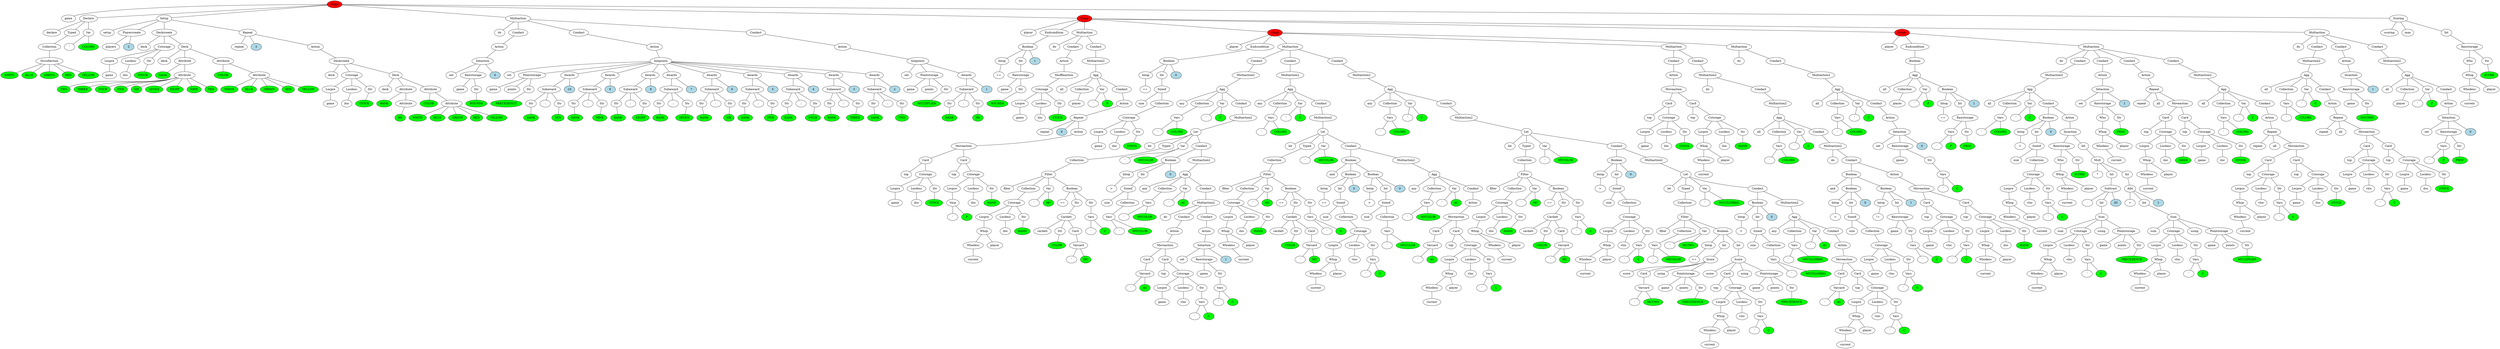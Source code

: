 graph tree{NODE0 [label="Stage" style=filled fillcolor="red"]
NODE0_1 [label="game"]
NODE0 -- NODE0_1
NODE0_2 [label="Declare" ]
NODE0_2_1 [label="declare"]
NODE0_2 -- NODE0_2_1
NODE0_2_2 [label="Typed" ]
NODE0_2_2_0 [label="Collection" ]
NODE0_2_2_0_0 [label="Strcollection" ]
NODE0_2_2_0_0_1 [fillcolor="green" style=filled label="WHITE"]
NODE0_2_2_0_0 -- NODE0_2_2_0_0_1
NODE0_2_2_0_0_3 [fillcolor="green" style=filled label="BLUE"]
NODE0_2_2_0_0 -- NODE0_2_2_0_0_3
NODE0_2_2_0_0_5 [fillcolor="green" style=filled label="GREEN"]
NODE0_2_2_0_0 -- NODE0_2_2_0_0_5
NODE0_2_2_0_0_7 [fillcolor="green" style=filled label="RED"]
NODE0_2_2_0_0 -- NODE0_2_2_0_0_7
NODE0_2_2_0_0_9 [fillcolor="green" style=filled label="YELLOW"]
NODE0_2_2_0_0 -- NODE0_2_2_0_0_9
NODE0_2_2_0 -- NODE0_2_2_0_0
NODE0_2_2 -- NODE0_2_2_0
NODE0_2 -- NODE0_2_2
NODE0_2_3 [label="Var" ]
NODE0_2_3_0 [label="'"]
NODE0_2_3 -- NODE0_2_3_0
NODE0_2_3_1 [fillcolor="green" style=filled label="COLORS"]
NODE0_2_3 -- NODE0_2_3_1
NODE0_2 -- NODE0_2_3
NODE0 -- NODE0_2
NODE0_3 [label="Setup" ]
NODE0_3_1 [label="setup"]
NODE0_3 -- NODE0_3_1
NODE0_3_2 [label="Playercreate" ]
NODE0_3_2_2 [label="players"]
NODE0_3_2 -- NODE0_3_2_2
NODE0_3_2_3 [label="2" style=filled fillcolor="lightblue"]
NODE0_3_2 -- NODE0_3_2_3
NODE0_3 -- NODE0_3_2
NODE0_3_4 [label="Deckcreate" ]
NODE0_3_4_1 [label="deck"]
NODE0_3_4 -- NODE0_3_4_1
NODE0_3_4_2 [label="Cstorage" ]
NODE0_3_4_2_1 [label="Locpre" ]
NODE0_3_4_2_1_0 [label="game"]
NODE0_3_4_2_1 -- NODE0_3_4_2_1_0
NODE0_3_4_2 -- NODE0_3_4_2_1
NODE0_3_4_2_2 [label="Locdesc" ]
NODE0_3_4_2_2_0 [label="iloc"]
NODE0_3_4_2_2 -- NODE0_3_4_2_2_0
NODE0_3_4_2 -- NODE0_3_4_2_2
NODE0_3_4_2_3 [label="Str" ]
NODE0_3_4_2_3_0 [fillcolor="green" style=filled label="STOCK"]
NODE0_3_4_2_3 -- NODE0_3_4_2_3_0
NODE0_3_4_2 -- NODE0_3_4_2_3
NODE0_3_4 -- NODE0_3_4_2
NODE0_3_4_3 [label="Deck" ]
NODE0_3_4_3_1 [label="deck"]
NODE0_3_4_3 -- NODE0_3_4_3_1
NODE0_3_4_3_2 [label="Attribute" ]
NODE0_3_4_3_2_1 [fillcolor="green" style=filled label="RANK"]
NODE0_3_4_3_2 -- NODE0_3_4_3_2_1
NODE0_3_4_3_2_2 [label="Attribute" ]
NODE0_3_4_3_2_2_1 [fillcolor="green" style=filled label="TWO"]
NODE0_3_4_3_2_2 -- NODE0_3_4_3_2_2_1
NODE0_3_4_3_2_2_3 [fillcolor="green" style=filled label="THREE"]
NODE0_3_4_3_2_2 -- NODE0_3_4_3_2_2_3
NODE0_3_4_3_2_2_5 [fillcolor="green" style=filled label="FOUR"]
NODE0_3_4_3_2_2 -- NODE0_3_4_3_2_2_5
NODE0_3_4_3_2_2_7 [fillcolor="green" style=filled label="FIVE"]
NODE0_3_4_3_2_2 -- NODE0_3_4_3_2_2_7
NODE0_3_4_3_2_2_9 [fillcolor="green" style=filled label="SIX"]
NODE0_3_4_3_2_2 -- NODE0_3_4_3_2_2_9
NODE0_3_4_3_2_2_11 [fillcolor="green" style=filled label="SEVEN"]
NODE0_3_4_3_2_2 -- NODE0_3_4_3_2_2_11
NODE0_3_4_3_2_2_13 [fillcolor="green" style=filled label="EIGHT"]
NODE0_3_4_3_2_2 -- NODE0_3_4_3_2_2_13
NODE0_3_4_3_2_2_15 [fillcolor="green" style=filled label="NINE"]
NODE0_3_4_3_2_2 -- NODE0_3_4_3_2_2_15
NODE0_3_4_3_2_2_17 [fillcolor="green" style=filled label="TEN"]
NODE0_3_4_3_2_2 -- NODE0_3_4_3_2_2_17
NODE0_3_4_3_2 -- NODE0_3_4_3_2_2
NODE0_3_4_3 -- NODE0_3_4_3_2
NODE0_3_4_3_3 [label="Attribute" ]
NODE0_3_4_3_3_1 [fillcolor="green" style=filled label="COLOR"]
NODE0_3_4_3_3 -- NODE0_3_4_3_3_1
NODE0_3_4_3_3_2 [label="Attribute" ]
NODE0_3_4_3_3_2_1 [fillcolor="green" style=filled label="WHITE"]
NODE0_3_4_3_3_2 -- NODE0_3_4_3_3_2_1
NODE0_3_4_3_3_2_3 [fillcolor="green" style=filled label="BLUE"]
NODE0_3_4_3_3_2 -- NODE0_3_4_3_3_2_3
NODE0_3_4_3_3_2_5 [fillcolor="green" style=filled label="GREEN"]
NODE0_3_4_3_3_2 -- NODE0_3_4_3_3_2_5
NODE0_3_4_3_3_2_7 [fillcolor="green" style=filled label="RED"]
NODE0_3_4_3_3_2 -- NODE0_3_4_3_3_2_7
NODE0_3_4_3_3_2_9 [fillcolor="green" style=filled label="YELLOW"]
NODE0_3_4_3_3_2 -- NODE0_3_4_3_3_2_9
NODE0_3_4_3_3 -- NODE0_3_4_3_3_2
NODE0_3_4_3 -- NODE0_3_4_3_3
NODE0_3_4 -- NODE0_3_4_3
NODE0_3 -- NODE0_3_4
NODE0_3_7 [label="Repeat" ]
NODE0_3_7_0 [label="repeat"]
NODE0_3_7 -- NODE0_3_7_0
NODE0_3_7_1 [label="3" style=filled fillcolor="lightblue"]
NODE0_3_7 -- NODE0_3_7_1
NODE0_3_7_2 [label="Action" ]
NODE0_3_7_2_1 [label="Deckcreate" ]
NODE0_3_7_2_1_1 [label="deck"]
NODE0_3_7_2_1 -- NODE0_3_7_2_1_1
NODE0_3_7_2_1_2 [label="Cstorage" ]
NODE0_3_7_2_1_2_1 [label="Locpre" ]
NODE0_3_7_2_1_2_1_0 [label="game"]
NODE0_3_7_2_1_2_1 -- NODE0_3_7_2_1_2_1_0
NODE0_3_7_2_1_2 -- NODE0_3_7_2_1_2_1
NODE0_3_7_2_1_2_2 [label="Locdesc" ]
NODE0_3_7_2_1_2_2_0 [label="iloc"]
NODE0_3_7_2_1_2_2 -- NODE0_3_7_2_1_2_2_0
NODE0_3_7_2_1_2 -- NODE0_3_7_2_1_2_2
NODE0_3_7_2_1_2_3 [label="Str" ]
NODE0_3_7_2_1_2_3_0 [fillcolor="green" style=filled label="STOCK"]
NODE0_3_7_2_1_2_3 -- NODE0_3_7_2_1_2_3_0
NODE0_3_7_2_1_2 -- NODE0_3_7_2_1_2_3
NODE0_3_7_2_1 -- NODE0_3_7_2_1_2
NODE0_3_7_2_1_3 [label="Deck" ]
NODE0_3_7_2_1_3_1 [label="deck"]
NODE0_3_7_2_1_3 -- NODE0_3_7_2_1_3_1
NODE0_3_7_2_1_3_2 [label="Attribute" ]
NODE0_3_7_2_1_3_2_1 [fillcolor="green" style=filled label="RANK"]
NODE0_3_7_2_1_3_2 -- NODE0_3_7_2_1_3_2_1
NODE0_3_7_2_1_3_2_2 [label="Attribute" ]
NODE0_3_7_2_1_3_2_2_1 [fillcolor="green" style=filled label="HS"]
NODE0_3_7_2_1_3_2_2 -- NODE0_3_7_2_1_3_2_2_1
NODE0_3_7_2_1_3_2 -- NODE0_3_7_2_1_3_2_2
NODE0_3_7_2_1_3 -- NODE0_3_7_2_1_3_2
NODE0_3_7_2_1_3_3 [label="Attribute" ]
NODE0_3_7_2_1_3_3_1 [fillcolor="green" style=filled label="COLOR"]
NODE0_3_7_2_1_3_3 -- NODE0_3_7_2_1_3_3_1
NODE0_3_7_2_1_3_3_2 [label="Attribute" ]
NODE0_3_7_2_1_3_3_2_1 [fillcolor="green" style=filled label="WHITE"]
NODE0_3_7_2_1_3_3_2 -- NODE0_3_7_2_1_3_3_2_1
NODE0_3_7_2_1_3_3_2_3 [fillcolor="green" style=filled label="BLUE"]
NODE0_3_7_2_1_3_3_2 -- NODE0_3_7_2_1_3_3_2_3
NODE0_3_7_2_1_3_3_2_5 [fillcolor="green" style=filled label="GREEN"]
NODE0_3_7_2_1_3_3_2 -- NODE0_3_7_2_1_3_3_2_5
NODE0_3_7_2_1_3_3_2_7 [fillcolor="green" style=filled label="RED"]
NODE0_3_7_2_1_3_3_2 -- NODE0_3_7_2_1_3_3_2_7
NODE0_3_7_2_1_3_3_2_9 [fillcolor="green" style=filled label="YELLOW"]
NODE0_3_7_2_1_3_3_2 -- NODE0_3_7_2_1_3_3_2_9
NODE0_3_7_2_1_3_3 -- NODE0_3_7_2_1_3_3_2
NODE0_3_7_2_1_3 -- NODE0_3_7_2_1_3_3
NODE0_3_7_2_1 -- NODE0_3_7_2_1_3
NODE0_3_7_2 -- NODE0_3_7_2_1
NODE0_3_7 -- NODE0_3_7_2
NODE0_3 -- NODE0_3_7
NODE0 -- NODE0_3
NODE0_4 [label="Multiaction" ]
NODE0_4_1 [label="do"]
NODE0_4 -- NODE0_4_1
NODE0_4_3 [label="Condact" ]
NODE0_4_3_0 [label="Action" ]
NODE0_4_3_0_1 [label="Setaction" ]
NODE0_4_3_0_1_0 [label="set"]
NODE0_4_3_0_1 -- NODE0_4_3_0_1_0
NODE0_4_3_0_1_1 [label="Rawstorage" ]
NODE0_4_3_0_1_1_1 [label="game"]
NODE0_4_3_0_1_1 -- NODE0_4_3_0_1_1_1
NODE0_4_3_0_1_1_3 [label="Str" ]
NODE0_4_3_0_1_1_3_0 [fillcolor="green" style=filled label="ROUNDS"]
NODE0_4_3_0_1_1_3 -- NODE0_4_3_0_1_1_3_0
NODE0_4_3_0_1_1 -- NODE0_4_3_0_1_1_3
NODE0_4_3_0_1 -- NODE0_4_3_0_1_1
NODE0_4_3_0_1_2 [label="0" style=filled fillcolor="lightblue"]
NODE0_4_3_0_1 -- NODE0_4_3_0_1_2
NODE0_4_3_0 -- NODE0_4_3_0_1
NODE0_4_3 -- NODE0_4_3_0
NODE0_4 -- NODE0_4_3
NODE0_4_4 [label="Condact" ]
NODE0_4_4_0 [label="Action" ]
NODE0_4_4_0_1 [label="Initpoints" ]
NODE0_4_4_0_1_0 [label="set"]
NODE0_4_4_0_1 -- NODE0_4_4_0_1_0
NODE0_4_4_0_1_1 [label="Pointstorage" ]
NODE0_4_4_0_1_1_1 [label="game"]
NODE0_4_4_0_1_1 -- NODE0_4_4_0_1_1_1
NODE0_4_4_0_1_1_2 [label="points"]
NODE0_4_4_0_1_1 -- NODE0_4_4_0_1_1_2
NODE0_4_4_0_1_1_3 [label="Str" ]
NODE0_4_4_0_1_1_3_0 [fillcolor="green" style=filled label="PRECEDENCE"]
NODE0_4_4_0_1_1_3 -- NODE0_4_4_0_1_1_3_0
NODE0_4_4_0_1_1 -- NODE0_4_4_0_1_1_3
NODE0_4_4_0_1 -- NODE0_4_4_0_1_1
NODE0_4_4_0_1_3 [label="Awards" ]
NODE0_4_4_0_1_3_1 [label="Subaward" ]
NODE0_4_4_0_1_3_1_1 [label="Str" ]
NODE0_4_4_0_1_3_1_1_0 [fillcolor="green" style=filled label="RANK"]
NODE0_4_4_0_1_3_1_1 -- NODE0_4_4_0_1_3_1_1_0
NODE0_4_4_0_1_3_1 -- NODE0_4_4_0_1_3_1_1
NODE0_4_4_0_1_3_1_2 [label=":"]
NODE0_4_4_0_1_3_1 -- NODE0_4_4_0_1_3_1_2
NODE0_4_4_0_1_3_1_3 [label="Str" ]
NODE0_4_4_0_1_3_1_3_0 [fillcolor="green" style=filled label="TEN"]
NODE0_4_4_0_1_3_1_3 -- NODE0_4_4_0_1_3_1_3_0
NODE0_4_4_0_1_3_1 -- NODE0_4_4_0_1_3_1_3
NODE0_4_4_0_1_3 -- NODE0_4_4_0_1_3_1
NODE0_4_4_0_1_3_2 [label="10" style=filled fillcolor="lightblue"]
NODE0_4_4_0_1_3 -- NODE0_4_4_0_1_3_2
NODE0_4_4_0_1 -- NODE0_4_4_0_1_3
NODE0_4_4_0_1_4 [label="Awards" ]
NODE0_4_4_0_1_4_1 [label="Subaward" ]
NODE0_4_4_0_1_4_1_1 [label="Str" ]
NODE0_4_4_0_1_4_1_1_0 [fillcolor="green" style=filled label="RANK"]
NODE0_4_4_0_1_4_1_1 -- NODE0_4_4_0_1_4_1_1_0
NODE0_4_4_0_1_4_1 -- NODE0_4_4_0_1_4_1_1
NODE0_4_4_0_1_4_1_2 [label=":"]
NODE0_4_4_0_1_4_1 -- NODE0_4_4_0_1_4_1_2
NODE0_4_4_0_1_4_1_3 [label="Str" ]
NODE0_4_4_0_1_4_1_3_0 [fillcolor="green" style=filled label="NINE"]
NODE0_4_4_0_1_4_1_3 -- NODE0_4_4_0_1_4_1_3_0
NODE0_4_4_0_1_4_1 -- NODE0_4_4_0_1_4_1_3
NODE0_4_4_0_1_4 -- NODE0_4_4_0_1_4_1
NODE0_4_4_0_1_4_2 [label="9" style=filled fillcolor="lightblue"]
NODE0_4_4_0_1_4 -- NODE0_4_4_0_1_4_2
NODE0_4_4_0_1 -- NODE0_4_4_0_1_4
NODE0_4_4_0_1_5 [label="Awards" ]
NODE0_4_4_0_1_5_1 [label="Subaward" ]
NODE0_4_4_0_1_5_1_1 [label="Str" ]
NODE0_4_4_0_1_5_1_1_0 [fillcolor="green" style=filled label="RANK"]
NODE0_4_4_0_1_5_1_1 -- NODE0_4_4_0_1_5_1_1_0
NODE0_4_4_0_1_5_1 -- NODE0_4_4_0_1_5_1_1
NODE0_4_4_0_1_5_1_2 [label=":"]
NODE0_4_4_0_1_5_1 -- NODE0_4_4_0_1_5_1_2
NODE0_4_4_0_1_5_1_3 [label="Str" ]
NODE0_4_4_0_1_5_1_3_0 [fillcolor="green" style=filled label="EIGHT"]
NODE0_4_4_0_1_5_1_3 -- NODE0_4_4_0_1_5_1_3_0
NODE0_4_4_0_1_5_1 -- NODE0_4_4_0_1_5_1_3
NODE0_4_4_0_1_5 -- NODE0_4_4_0_1_5_1
NODE0_4_4_0_1_5_2 [label="8" style=filled fillcolor="lightblue"]
NODE0_4_4_0_1_5 -- NODE0_4_4_0_1_5_2
NODE0_4_4_0_1 -- NODE0_4_4_0_1_5
NODE0_4_4_0_1_6 [label="Awards" ]
NODE0_4_4_0_1_6_1 [label="Subaward" ]
NODE0_4_4_0_1_6_1_1 [label="Str" ]
NODE0_4_4_0_1_6_1_1_0 [fillcolor="green" style=filled label="RANK"]
NODE0_4_4_0_1_6_1_1 -- NODE0_4_4_0_1_6_1_1_0
NODE0_4_4_0_1_6_1 -- NODE0_4_4_0_1_6_1_1
NODE0_4_4_0_1_6_1_2 [label=":"]
NODE0_4_4_0_1_6_1 -- NODE0_4_4_0_1_6_1_2
NODE0_4_4_0_1_6_1_3 [label="Str" ]
NODE0_4_4_0_1_6_1_3_0 [fillcolor="green" style=filled label="SEVEN"]
NODE0_4_4_0_1_6_1_3 -- NODE0_4_4_0_1_6_1_3_0
NODE0_4_4_0_1_6_1 -- NODE0_4_4_0_1_6_1_3
NODE0_4_4_0_1_6 -- NODE0_4_4_0_1_6_1
NODE0_4_4_0_1_6_2 [label="7" style=filled fillcolor="lightblue"]
NODE0_4_4_0_1_6 -- NODE0_4_4_0_1_6_2
NODE0_4_4_0_1 -- NODE0_4_4_0_1_6
NODE0_4_4_0_1_7 [label="Awards" ]
NODE0_4_4_0_1_7_1 [label="Subaward" ]
NODE0_4_4_0_1_7_1_1 [label="Str" ]
NODE0_4_4_0_1_7_1_1_0 [fillcolor="green" style=filled label="RANK"]
NODE0_4_4_0_1_7_1_1 -- NODE0_4_4_0_1_7_1_1_0
NODE0_4_4_0_1_7_1 -- NODE0_4_4_0_1_7_1_1
NODE0_4_4_0_1_7_1_2 [label=":"]
NODE0_4_4_0_1_7_1 -- NODE0_4_4_0_1_7_1_2
NODE0_4_4_0_1_7_1_3 [label="Str" ]
NODE0_4_4_0_1_7_1_3_0 [fillcolor="green" style=filled label="SIX"]
NODE0_4_4_0_1_7_1_3 -- NODE0_4_4_0_1_7_1_3_0
NODE0_4_4_0_1_7_1 -- NODE0_4_4_0_1_7_1_3
NODE0_4_4_0_1_7 -- NODE0_4_4_0_1_7_1
NODE0_4_4_0_1_7_2 [label="6" style=filled fillcolor="lightblue"]
NODE0_4_4_0_1_7 -- NODE0_4_4_0_1_7_2
NODE0_4_4_0_1 -- NODE0_4_4_0_1_7
NODE0_4_4_0_1_8 [label="Awards" ]
NODE0_4_4_0_1_8_1 [label="Subaward" ]
NODE0_4_4_0_1_8_1_1 [label="Str" ]
NODE0_4_4_0_1_8_1_1_0 [fillcolor="green" style=filled label="RANK"]
NODE0_4_4_0_1_8_1_1 -- NODE0_4_4_0_1_8_1_1_0
NODE0_4_4_0_1_8_1 -- NODE0_4_4_0_1_8_1_1
NODE0_4_4_0_1_8_1_2 [label=":"]
NODE0_4_4_0_1_8_1 -- NODE0_4_4_0_1_8_1_2
NODE0_4_4_0_1_8_1_3 [label="Str" ]
NODE0_4_4_0_1_8_1_3_0 [fillcolor="green" style=filled label="FIVE"]
NODE0_4_4_0_1_8_1_3 -- NODE0_4_4_0_1_8_1_3_0
NODE0_4_4_0_1_8_1 -- NODE0_4_4_0_1_8_1_3
NODE0_4_4_0_1_8 -- NODE0_4_4_0_1_8_1
NODE0_4_4_0_1_8_2 [label="5" style=filled fillcolor="lightblue"]
NODE0_4_4_0_1_8 -- NODE0_4_4_0_1_8_2
NODE0_4_4_0_1 -- NODE0_4_4_0_1_8
NODE0_4_4_0_1_9 [label="Awards" ]
NODE0_4_4_0_1_9_1 [label="Subaward" ]
NODE0_4_4_0_1_9_1_1 [label="Str" ]
NODE0_4_4_0_1_9_1_1_0 [fillcolor="green" style=filled label="RANK"]
NODE0_4_4_0_1_9_1_1 -- NODE0_4_4_0_1_9_1_1_0
NODE0_4_4_0_1_9_1 -- NODE0_4_4_0_1_9_1_1
NODE0_4_4_0_1_9_1_2 [label=":"]
NODE0_4_4_0_1_9_1 -- NODE0_4_4_0_1_9_1_2
NODE0_4_4_0_1_9_1_3 [label="Str" ]
NODE0_4_4_0_1_9_1_3_0 [fillcolor="green" style=filled label="FOUR"]
NODE0_4_4_0_1_9_1_3 -- NODE0_4_4_0_1_9_1_3_0
NODE0_4_4_0_1_9_1 -- NODE0_4_4_0_1_9_1_3
NODE0_4_4_0_1_9 -- NODE0_4_4_0_1_9_1
NODE0_4_4_0_1_9_2 [label="4" style=filled fillcolor="lightblue"]
NODE0_4_4_0_1_9 -- NODE0_4_4_0_1_9_2
NODE0_4_4_0_1 -- NODE0_4_4_0_1_9
NODE0_4_4_0_1_10 [label="Awards" ]
NODE0_4_4_0_1_10_1 [label="Subaward" ]
NODE0_4_4_0_1_10_1_1 [label="Str" ]
NODE0_4_4_0_1_10_1_1_0 [fillcolor="green" style=filled label="RANK"]
NODE0_4_4_0_1_10_1_1 -- NODE0_4_4_0_1_10_1_1_0
NODE0_4_4_0_1_10_1 -- NODE0_4_4_0_1_10_1_1
NODE0_4_4_0_1_10_1_2 [label=":"]
NODE0_4_4_0_1_10_1 -- NODE0_4_4_0_1_10_1_2
NODE0_4_4_0_1_10_1_3 [label="Str" ]
NODE0_4_4_0_1_10_1_3_0 [fillcolor="green" style=filled label="THREE"]
NODE0_4_4_0_1_10_1_3 -- NODE0_4_4_0_1_10_1_3_0
NODE0_4_4_0_1_10_1 -- NODE0_4_4_0_1_10_1_3
NODE0_4_4_0_1_10 -- NODE0_4_4_0_1_10_1
NODE0_4_4_0_1_10_2 [label="3" style=filled fillcolor="lightblue"]
NODE0_4_4_0_1_10 -- NODE0_4_4_0_1_10_2
NODE0_4_4_0_1 -- NODE0_4_4_0_1_10
NODE0_4_4_0_1_11 [label="Awards" ]
NODE0_4_4_0_1_11_1 [label="Subaward" ]
NODE0_4_4_0_1_11_1_1 [label="Str" ]
NODE0_4_4_0_1_11_1_1_0 [fillcolor="green" style=filled label="RANK"]
NODE0_4_4_0_1_11_1_1 -- NODE0_4_4_0_1_11_1_1_0
NODE0_4_4_0_1_11_1 -- NODE0_4_4_0_1_11_1_1
NODE0_4_4_0_1_11_1_2 [label=":"]
NODE0_4_4_0_1_11_1 -- NODE0_4_4_0_1_11_1_2
NODE0_4_4_0_1_11_1_3 [label="Str" ]
NODE0_4_4_0_1_11_1_3_0 [fillcolor="green" style=filled label="TWO"]
NODE0_4_4_0_1_11_1_3 -- NODE0_4_4_0_1_11_1_3_0
NODE0_4_4_0_1_11_1 -- NODE0_4_4_0_1_11_1_3
NODE0_4_4_0_1_11 -- NODE0_4_4_0_1_11_1
NODE0_4_4_0_1_11_2 [label="2" style=filled fillcolor="lightblue"]
NODE0_4_4_0_1_11 -- NODE0_4_4_0_1_11_2
NODE0_4_4_0_1 -- NODE0_4_4_0_1_11
NODE0_4_4_0 -- NODE0_4_4_0_1
NODE0_4_4 -- NODE0_4_4_0
NODE0_4 -- NODE0_4_4
NODE0_4_5 [label="Condact" ]
NODE0_4_5_0 [label="Action" ]
NODE0_4_5_0_1 [label="Initpoints" ]
NODE0_4_5_0_1_0 [label="set"]
NODE0_4_5_0_1 -- NODE0_4_5_0_1_0
NODE0_4_5_0_1_1 [label="Pointstorage" ]
NODE0_4_5_0_1_1_1 [label="game"]
NODE0_4_5_0_1_1 -- NODE0_4_5_0_1_1_1
NODE0_4_5_0_1_1_2 [label="points"]
NODE0_4_5_0_1_1 -- NODE0_4_5_0_1_1_2
NODE0_4_5_0_1_1_3 [label="Str" ]
NODE0_4_5_0_1_1_3_0 [fillcolor="green" style=filled label="MULTIPLIER"]
NODE0_4_5_0_1_1_3 -- NODE0_4_5_0_1_1_3_0
NODE0_4_5_0_1_1 -- NODE0_4_5_0_1_1_3
NODE0_4_5_0_1 -- NODE0_4_5_0_1_1
NODE0_4_5_0_1_3 [label="Awards" ]
NODE0_4_5_0_1_3_1 [label="Subaward" ]
NODE0_4_5_0_1_3_1_1 [label="Str" ]
NODE0_4_5_0_1_3_1_1_0 [fillcolor="green" style=filled label="RANK"]
NODE0_4_5_0_1_3_1_1 -- NODE0_4_5_0_1_3_1_1_0
NODE0_4_5_0_1_3_1 -- NODE0_4_5_0_1_3_1_1
NODE0_4_5_0_1_3_1_2 [label=":"]
NODE0_4_5_0_1_3_1 -- NODE0_4_5_0_1_3_1_2
NODE0_4_5_0_1_3_1_3 [label="Str" ]
NODE0_4_5_0_1_3_1_3_0 [fillcolor="green" style=filled label="HS"]
NODE0_4_5_0_1_3_1_3 -- NODE0_4_5_0_1_3_1_3_0
NODE0_4_5_0_1_3_1 -- NODE0_4_5_0_1_3_1_3
NODE0_4_5_0_1_3 -- NODE0_4_5_0_1_3_1
NODE0_4_5_0_1_3_2 [label="1" style=filled fillcolor="lightblue"]
NODE0_4_5_0_1_3 -- NODE0_4_5_0_1_3_2
NODE0_4_5_0_1 -- NODE0_4_5_0_1_3
NODE0_4_5_0 -- NODE0_4_5_0_1
NODE0_4_5 -- NODE0_4_5_0
NODE0_4 -- NODE0_4_5
NODE0 -- NODE0_4
NODE0_5 [label="Stage"  style=filled fillcolor="red"]
NODE0_5_2 [label="player"]
NODE0_5 -- NODE0_5_2
NODE0_5_3 [label="Endcondition" ]
NODE0_5_3_2 [label="Boolean" ]
NODE0_5_3_2_1 [label="Intop" ]
NODE0_5_3_2_1_0 [label="=="]
NODE0_5_3_2_1 -- NODE0_5_3_2_1_0
NODE0_5_3_2 -- NODE0_5_3_2_1
NODE0_5_3_2_2 [label="Int" ]
NODE0_5_3_2_2_0 [label="Rawstorage" ]
NODE0_5_3_2_2_0_1 [label="game"]
NODE0_5_3_2_2_0 -- NODE0_5_3_2_2_0_1
NODE0_5_3_2_2_0_3 [label="Str" ]
NODE0_5_3_2_2_0_3_0 [fillcolor="green" style=filled label="ROUNDS"]
NODE0_5_3_2_2_0_3 -- NODE0_5_3_2_2_0_3_0
NODE0_5_3_2_2_0 -- NODE0_5_3_2_2_0_3
NODE0_5_3_2_2 -- NODE0_5_3_2_2_0
NODE0_5_3_2 -- NODE0_5_3_2_2
NODE0_5_3_2_3 [label="1" style=filled fillcolor="lightblue"]
NODE0_5_3_2 -- NODE0_5_3_2_3
NODE0_5_3 -- NODE0_5_3_2
NODE0_5 -- NODE0_5_3
NODE0_5_4 [label="Multiaction" ]
NODE0_5_4_1 [label="do"]
NODE0_5_4 -- NODE0_5_4_1
NODE0_5_4_3 [label="Condact" ]
NODE0_5_4_3_0 [label="Action" ]
NODE0_5_4_3_0_1 [label="Shuffleaction" ]
NODE0_5_4_3_0_1_1 [label="Cstorage" ]
NODE0_5_4_3_0_1_1_1 [label="Locpre" ]
NODE0_5_4_3_0_1_1_1_0 [label="game"]
NODE0_5_4_3_0_1_1_1 -- NODE0_5_4_3_0_1_1_1_0
NODE0_5_4_3_0_1_1 -- NODE0_5_4_3_0_1_1_1
NODE0_5_4_3_0_1_1_2 [label="Locdesc" ]
NODE0_5_4_3_0_1_1_2_0 [label="iloc"]
NODE0_5_4_3_0_1_1_2 -- NODE0_5_4_3_0_1_1_2_0
NODE0_5_4_3_0_1_1 -- NODE0_5_4_3_0_1_1_2
NODE0_5_4_3_0_1_1_3 [label="Str" ]
NODE0_5_4_3_0_1_1_3_0 [fillcolor="green" style=filled label="STOCK"]
NODE0_5_4_3_0_1_1_3 -- NODE0_5_4_3_0_1_1_3_0
NODE0_5_4_3_0_1_1 -- NODE0_5_4_3_0_1_1_3
NODE0_5_4_3_0_1 -- NODE0_5_4_3_0_1_1
NODE0_5_4_3_0 -- NODE0_5_4_3_0_1
NODE0_5_4_3 -- NODE0_5_4_3_0
NODE0_5_4 -- NODE0_5_4_3
NODE0_5_4_4 [label="Condact" ]
NODE0_5_4_4_0 [label="Multiaction2" ]
NODE0_5_4_4_0_0 [label="Agg" ]
NODE0_5_4_4_0_0_1 [label="all"]
NODE0_5_4_4_0_0 -- NODE0_5_4_4_0_0_1
NODE0_5_4_4_0_0_2 [label="Collection" ]
NODE0_5_4_4_0_0_2_0 [label="player"]
NODE0_5_4_4_0_0_2 -- NODE0_5_4_4_0_0_2_0
NODE0_5_4_4_0_0 -- NODE0_5_4_4_0_0_2
NODE0_5_4_4_0_0_3 [label="Var" ]
NODE0_5_4_4_0_0_3_0 [label="'"]
NODE0_5_4_4_0_0_3 -- NODE0_5_4_4_0_0_3_0
NODE0_5_4_4_0_0_3_1 [fillcolor="green" style=filled label="P"]
NODE0_5_4_4_0_0_3 -- NODE0_5_4_4_0_0_3_1
NODE0_5_4_4_0_0 -- NODE0_5_4_4_0_0_3
NODE0_5_4_4_0_0_4 [label="Condact" ]
NODE0_5_4_4_0_0_4_0 [label="Action" ]
NODE0_5_4_4_0_0_4_0_1 [label="Repeat" ]
NODE0_5_4_4_0_0_4_0_1_0 [label="repeat"]
NODE0_5_4_4_0_0_4_0_1 -- NODE0_5_4_4_0_0_4_0_1_0
NODE0_5_4_4_0_0_4_0_1_1 [label="8" style=filled fillcolor="lightblue"]
NODE0_5_4_4_0_0_4_0_1 -- NODE0_5_4_4_0_0_4_0_1_1
NODE0_5_4_4_0_0_4_0_1_2 [label="Action" ]
NODE0_5_4_4_0_0_4_0_1_2_1 [label="Moveaction" ]
NODE0_5_4_4_0_0_4_0_1_2_1_1 [label="Card" ]
NODE0_5_4_4_0_0_4_0_1_2_1_1_1 [label="top"]
NODE0_5_4_4_0_0_4_0_1_2_1_1 -- NODE0_5_4_4_0_0_4_0_1_2_1_1_1
NODE0_5_4_4_0_0_4_0_1_2_1_1_2 [label="Cstorage" ]
NODE0_5_4_4_0_0_4_0_1_2_1_1_2_1 [label="Locpre" ]
NODE0_5_4_4_0_0_4_0_1_2_1_1_2_1_0 [label="game"]
NODE0_5_4_4_0_0_4_0_1_2_1_1_2_1 -- NODE0_5_4_4_0_0_4_0_1_2_1_1_2_1_0
NODE0_5_4_4_0_0_4_0_1_2_1_1_2 -- NODE0_5_4_4_0_0_4_0_1_2_1_1_2_1
NODE0_5_4_4_0_0_4_0_1_2_1_1_2_2 [label="Locdesc" ]
NODE0_5_4_4_0_0_4_0_1_2_1_1_2_2_0 [label="iloc"]
NODE0_5_4_4_0_0_4_0_1_2_1_1_2_2 -- NODE0_5_4_4_0_0_4_0_1_2_1_1_2_2_0
NODE0_5_4_4_0_0_4_0_1_2_1_1_2 -- NODE0_5_4_4_0_0_4_0_1_2_1_1_2_2
NODE0_5_4_4_0_0_4_0_1_2_1_1_2_3 [label="Str" ]
NODE0_5_4_4_0_0_4_0_1_2_1_1_2_3_0 [fillcolor="green" style=filled label="STOCK"]
NODE0_5_4_4_0_0_4_0_1_2_1_1_2_3 -- NODE0_5_4_4_0_0_4_0_1_2_1_1_2_3_0
NODE0_5_4_4_0_0_4_0_1_2_1_1_2 -- NODE0_5_4_4_0_0_4_0_1_2_1_1_2_3
NODE0_5_4_4_0_0_4_0_1_2_1_1 -- NODE0_5_4_4_0_0_4_0_1_2_1_1_2
NODE0_5_4_4_0_0_4_0_1_2_1 -- NODE0_5_4_4_0_0_4_0_1_2_1_1
NODE0_5_4_4_0_0_4_0_1_2_1_2 [label="Card" ]
NODE0_5_4_4_0_0_4_0_1_2_1_2_1 [label="top"]
NODE0_5_4_4_0_0_4_0_1_2_1_2 -- NODE0_5_4_4_0_0_4_0_1_2_1_2_1
NODE0_5_4_4_0_0_4_0_1_2_1_2_2 [label="Cstorage" ]
NODE0_5_4_4_0_0_4_0_1_2_1_2_2_1 [label="Locpre" ]
NODE0_5_4_4_0_0_4_0_1_2_1_2_2_1_0 [label="Varp" ]
NODE0_5_4_4_0_0_4_0_1_2_1_2_2_1_0_0 [label="'"]
NODE0_5_4_4_0_0_4_0_1_2_1_2_2_1_0 -- NODE0_5_4_4_0_0_4_0_1_2_1_2_2_1_0_0
NODE0_5_4_4_0_0_4_0_1_2_1_2_2_1_0_1 [fillcolor="green" style=filled label="P"]
NODE0_5_4_4_0_0_4_0_1_2_1_2_2_1_0 -- NODE0_5_4_4_0_0_4_0_1_2_1_2_2_1_0_1
NODE0_5_4_4_0_0_4_0_1_2_1_2_2_1 -- NODE0_5_4_4_0_0_4_0_1_2_1_2_2_1_0
NODE0_5_4_4_0_0_4_0_1_2_1_2_2 -- NODE0_5_4_4_0_0_4_0_1_2_1_2_2_1
NODE0_5_4_4_0_0_4_0_1_2_1_2_2_2 [label="Locdesc" ]
NODE0_5_4_4_0_0_4_0_1_2_1_2_2_2_0 [label="iloc"]
NODE0_5_4_4_0_0_4_0_1_2_1_2_2_2 -- NODE0_5_4_4_0_0_4_0_1_2_1_2_2_2_0
NODE0_5_4_4_0_0_4_0_1_2_1_2_2 -- NODE0_5_4_4_0_0_4_0_1_2_1_2_2_2
NODE0_5_4_4_0_0_4_0_1_2_1_2_2_3 [label="Str" ]
NODE0_5_4_4_0_0_4_0_1_2_1_2_2_3_0 [fillcolor="green" style=filled label="HAND"]
NODE0_5_4_4_0_0_4_0_1_2_1_2_2_3 -- NODE0_5_4_4_0_0_4_0_1_2_1_2_2_3_0
NODE0_5_4_4_0_0_4_0_1_2_1_2_2 -- NODE0_5_4_4_0_0_4_0_1_2_1_2_2_3
NODE0_5_4_4_0_0_4_0_1_2_1_2 -- NODE0_5_4_4_0_0_4_0_1_2_1_2_2
NODE0_5_4_4_0_0_4_0_1_2_1 -- NODE0_5_4_4_0_0_4_0_1_2_1_2
NODE0_5_4_4_0_0_4_0_1_2 -- NODE0_5_4_4_0_0_4_0_1_2_1
NODE0_5_4_4_0_0_4_0_1 -- NODE0_5_4_4_0_0_4_0_1_2
NODE0_5_4_4_0_0_4_0 -- NODE0_5_4_4_0_0_4_0_1
NODE0_5_4_4_0_0_4 -- NODE0_5_4_4_0_0_4_0
NODE0_5_4_4_0_0 -- NODE0_5_4_4_0_0_4
NODE0_5_4_4_0 -- NODE0_5_4_4_0_0
NODE0_5_4_4 -- NODE0_5_4_4_0
NODE0_5_4 -- NODE0_5_4_4
NODE0_5 -- NODE0_5_4
NODE0_5_5 [label="Stage"  style=filled fillcolor="red"]
NODE0_5_5_2 [label="player"]
NODE0_5_5 -- NODE0_5_5_2
NODE0_5_5_3 [label="Endcondition" ]
NODE0_5_5_3_2 [label="Boolean" ]
NODE0_5_5_3_2_1 [label="Intop" ]
NODE0_5_5_3_2_1_0 [label="=="]
NODE0_5_5_3_2_1 -- NODE0_5_5_3_2_1_0
NODE0_5_5_3_2 -- NODE0_5_5_3_2_1
NODE0_5_5_3_2_2 [label="Int" ]
NODE0_5_5_3_2_2_0 [label="Sizeof" ]
NODE0_5_5_3_2_2_0_1 [label="size"]
NODE0_5_5_3_2_2_0 -- NODE0_5_5_3_2_2_0_1
NODE0_5_5_3_2_2_0_2 [label="Collection" ]
NODE0_5_5_3_2_2_0_2_0 [label="Cstorage" ]
NODE0_5_5_3_2_2_0_2_0_1 [label="Locpre" ]
NODE0_5_5_3_2_2_0_2_0_1_0 [label="game"]
NODE0_5_5_3_2_2_0_2_0_1 -- NODE0_5_5_3_2_2_0_2_0_1_0
NODE0_5_5_3_2_2_0_2_0 -- NODE0_5_5_3_2_2_0_2_0_1
NODE0_5_5_3_2_2_0_2_0_2 [label="Locdesc" ]
NODE0_5_5_3_2_2_0_2_0_2_0 [label="iloc"]
NODE0_5_5_3_2_2_0_2_0_2 -- NODE0_5_5_3_2_2_0_2_0_2_0
NODE0_5_5_3_2_2_0_2_0 -- NODE0_5_5_3_2_2_0_2_0_2
NODE0_5_5_3_2_2_0_2_0_3 [label="Str" ]
NODE0_5_5_3_2_2_0_2_0_3_0 [fillcolor="green" style=filled label="STOCK"]
NODE0_5_5_3_2_2_0_2_0_3 -- NODE0_5_5_3_2_2_0_2_0_3_0
NODE0_5_5_3_2_2_0_2_0 -- NODE0_5_5_3_2_2_0_2_0_3
NODE0_5_5_3_2_2_0_2 -- NODE0_5_5_3_2_2_0_2_0
NODE0_5_5_3_2_2_0 -- NODE0_5_5_3_2_2_0_2
NODE0_5_5_3_2_2 -- NODE0_5_5_3_2_2_0
NODE0_5_5_3_2 -- NODE0_5_5_3_2_2
NODE0_5_5_3_2_3 [label="0" style=filled fillcolor="lightblue"]
NODE0_5_5_3_2 -- NODE0_5_5_3_2_3
NODE0_5_5_3 -- NODE0_5_5_3_2
NODE0_5_5 -- NODE0_5_5_3
NODE0_5_5_4 [label="Multiaction" ]
NODE0_5_5_4_3 [label="Condact" ]
NODE0_5_5_4_3_0 [label="Multiaction2" ]
NODE0_5_5_4_3_0_0 [label="Agg" ]
NODE0_5_5_4_3_0_0_1 [label="any"]
NODE0_5_5_4_3_0_0 -- NODE0_5_5_4_3_0_0_1
NODE0_5_5_4_3_0_0_2 [label="Collection" ]
NODE0_5_5_4_3_0_0_2_0 [label="Varc" ]
NODE0_5_5_4_3_0_0_2_0_0 [label="'"]
NODE0_5_5_4_3_0_0_2_0 -- NODE0_5_5_4_3_0_0_2_0_0
NODE0_5_5_4_3_0_0_2_0_1 [fillcolor="green" style=filled label="COLORS"]
NODE0_5_5_4_3_0_0_2_0 -- NODE0_5_5_4_3_0_0_2_0_1
NODE0_5_5_4_3_0_0_2 -- NODE0_5_5_4_3_0_0_2_0
NODE0_5_5_4_3_0_0 -- NODE0_5_5_4_3_0_0_2
NODE0_5_5_4_3_0_0_3 [label="Var" ]
NODE0_5_5_4_3_0_0_3_0 [label="'"]
NODE0_5_5_4_3_0_0_3 -- NODE0_5_5_4_3_0_0_3_0
NODE0_5_5_4_3_0_0_3_1 [fillcolor="green" style=filled label="C"]
NODE0_5_5_4_3_0_0_3 -- NODE0_5_5_4_3_0_0_3_1
NODE0_5_5_4_3_0_0 -- NODE0_5_5_4_3_0_0_3
NODE0_5_5_4_3_0_0_4 [label="Condact" ]
NODE0_5_5_4_3_0_0_4_0 [label="Multiaction2" ]
NODE0_5_5_4_3_0_0_4_0_0 [label="Let" ]
NODE0_5_5_4_3_0_0_4_0_0_1 [label="let"]
NODE0_5_5_4_3_0_0_4_0_0 -- NODE0_5_5_4_3_0_0_4_0_0_1
NODE0_5_5_4_3_0_0_4_0_0_2 [label="Typed" ]
NODE0_5_5_4_3_0_0_4_0_0_2_0 [label="Collection" ]
NODE0_5_5_4_3_0_0_4_0_0_2_0_0 [label="Filter" ]
NODE0_5_5_4_3_0_0_4_0_0_2_0_0_1 [label="filter"]
NODE0_5_5_4_3_0_0_4_0_0_2_0_0 -- NODE0_5_5_4_3_0_0_4_0_0_2_0_0_1
NODE0_5_5_4_3_0_0_4_0_0_2_0_0_2 [label="Collection" ]
NODE0_5_5_4_3_0_0_4_0_0_2_0_0_2_0 [label="Cstorage" ]
NODE0_5_5_4_3_0_0_4_0_0_2_0_0_2_0_1 [label="Locpre" ]
NODE0_5_5_4_3_0_0_4_0_0_2_0_0_2_0_1_0 [label="Whop" ]
NODE0_5_5_4_3_0_0_4_0_0_2_0_0_2_0_1_0_1 [label="Whodesc" ]
NODE0_5_5_4_3_0_0_4_0_0_2_0_0_2_0_1_0_1_0 [label="current"]
NODE0_5_5_4_3_0_0_4_0_0_2_0_0_2_0_1_0_1 -- NODE0_5_5_4_3_0_0_4_0_0_2_0_0_2_0_1_0_1_0
NODE0_5_5_4_3_0_0_4_0_0_2_0_0_2_0_1_0 -- NODE0_5_5_4_3_0_0_4_0_0_2_0_0_2_0_1_0_1
NODE0_5_5_4_3_0_0_4_0_0_2_0_0_2_0_1_0_2 [label="player"]
NODE0_5_5_4_3_0_0_4_0_0_2_0_0_2_0_1_0 -- NODE0_5_5_4_3_0_0_4_0_0_2_0_0_2_0_1_0_2
NODE0_5_5_4_3_0_0_4_0_0_2_0_0_2_0_1 -- NODE0_5_5_4_3_0_0_4_0_0_2_0_0_2_0_1_0
NODE0_5_5_4_3_0_0_4_0_0_2_0_0_2_0 -- NODE0_5_5_4_3_0_0_4_0_0_2_0_0_2_0_1
NODE0_5_5_4_3_0_0_4_0_0_2_0_0_2_0_2 [label="Locdesc" ]
NODE0_5_5_4_3_0_0_4_0_0_2_0_0_2_0_2_0 [label="iloc"]
NODE0_5_5_4_3_0_0_4_0_0_2_0_0_2_0_2 -- NODE0_5_5_4_3_0_0_4_0_0_2_0_0_2_0_2_0
NODE0_5_5_4_3_0_0_4_0_0_2_0_0_2_0 -- NODE0_5_5_4_3_0_0_4_0_0_2_0_0_2_0_2
NODE0_5_5_4_3_0_0_4_0_0_2_0_0_2_0_3 [label="Str" ]
NODE0_5_5_4_3_0_0_4_0_0_2_0_0_2_0_3_0 [fillcolor="green" style=filled label="HAND"]
NODE0_5_5_4_3_0_0_4_0_0_2_0_0_2_0_3 -- NODE0_5_5_4_3_0_0_4_0_0_2_0_0_2_0_3_0
NODE0_5_5_4_3_0_0_4_0_0_2_0_0_2_0 -- NODE0_5_5_4_3_0_0_4_0_0_2_0_0_2_0_3
NODE0_5_5_4_3_0_0_4_0_0_2_0_0_2 -- NODE0_5_5_4_3_0_0_4_0_0_2_0_0_2_0
NODE0_5_5_4_3_0_0_4_0_0_2_0_0 -- NODE0_5_5_4_3_0_0_4_0_0_2_0_0_2
NODE0_5_5_4_3_0_0_4_0_0_2_0_0_3 [label="Var" ]
NODE0_5_5_4_3_0_0_4_0_0_2_0_0_3_0 [label="'"]
NODE0_5_5_4_3_0_0_4_0_0_2_0_0_3 -- NODE0_5_5_4_3_0_0_4_0_0_2_0_0_3_0
NODE0_5_5_4_3_0_0_4_0_0_2_0_0_3_1 [fillcolor="green" style=filled label="MC"]
NODE0_5_5_4_3_0_0_4_0_0_2_0_0_3 -- NODE0_5_5_4_3_0_0_4_0_0_2_0_0_3_1
NODE0_5_5_4_3_0_0_4_0_0_2_0_0 -- NODE0_5_5_4_3_0_0_4_0_0_2_0_0_3
NODE0_5_5_4_3_0_0_4_0_0_2_0_0_4 [label="Boolean" ]
NODE0_5_5_4_3_0_0_4_0_0_2_0_0_4_1 [label="=="]
NODE0_5_5_4_3_0_0_4_0_0_2_0_0_4 -- NODE0_5_5_4_3_0_0_4_0_0_2_0_0_4_1
NODE0_5_5_4_3_0_0_4_0_0_2_0_0_4_2 [label="Str" ]
NODE0_5_5_4_3_0_0_4_0_0_2_0_0_4_2_0 [label="Cardatt" ]
NODE0_5_5_4_3_0_0_4_0_0_2_0_0_4_2_0_1 [label="cardatt"]
NODE0_5_5_4_3_0_0_4_0_0_2_0_0_4_2_0 -- NODE0_5_5_4_3_0_0_4_0_0_2_0_0_4_2_0_1
NODE0_5_5_4_3_0_0_4_0_0_2_0_0_4_2_0_2 [label="Str" ]
NODE0_5_5_4_3_0_0_4_0_0_2_0_0_4_2_0_2_0 [fillcolor="green" style=filled label="COLOR"]
NODE0_5_5_4_3_0_0_4_0_0_2_0_0_4_2_0_2 -- NODE0_5_5_4_3_0_0_4_0_0_2_0_0_4_2_0_2_0
NODE0_5_5_4_3_0_0_4_0_0_2_0_0_4_2_0 -- NODE0_5_5_4_3_0_0_4_0_0_2_0_0_4_2_0_2
NODE0_5_5_4_3_0_0_4_0_0_2_0_0_4_2_0_3 [label="Card" ]
NODE0_5_5_4_3_0_0_4_0_0_2_0_0_4_2_0_3_0 [label="Varcard" ]
NODE0_5_5_4_3_0_0_4_0_0_2_0_0_4_2_0_3_0_0 [label="'"]
NODE0_5_5_4_3_0_0_4_0_0_2_0_0_4_2_0_3_0 -- NODE0_5_5_4_3_0_0_4_0_0_2_0_0_4_2_0_3_0_0
NODE0_5_5_4_3_0_0_4_0_0_2_0_0_4_2_0_3_0_1 [fillcolor="green" style=filled label="MC"]
NODE0_5_5_4_3_0_0_4_0_0_2_0_0_4_2_0_3_0 -- NODE0_5_5_4_3_0_0_4_0_0_2_0_0_4_2_0_3_0_1
NODE0_5_5_4_3_0_0_4_0_0_2_0_0_4_2_0_3 -- NODE0_5_5_4_3_0_0_4_0_0_2_0_0_4_2_0_3_0
NODE0_5_5_4_3_0_0_4_0_0_2_0_0_4_2_0 -- NODE0_5_5_4_3_0_0_4_0_0_2_0_0_4_2_0_3
NODE0_5_5_4_3_0_0_4_0_0_2_0_0_4_2 -- NODE0_5_5_4_3_0_0_4_0_0_2_0_0_4_2_0
NODE0_5_5_4_3_0_0_4_0_0_2_0_0_4 -- NODE0_5_5_4_3_0_0_4_0_0_2_0_0_4_2
NODE0_5_5_4_3_0_0_4_0_0_2_0_0_4_3 [label="Str" ]
NODE0_5_5_4_3_0_0_4_0_0_2_0_0_4_3_0 [label="Vars" ]
NODE0_5_5_4_3_0_0_4_0_0_2_0_0_4_3_0_0 [label="'"]
NODE0_5_5_4_3_0_0_4_0_0_2_0_0_4_3_0 -- NODE0_5_5_4_3_0_0_4_0_0_2_0_0_4_3_0_0
NODE0_5_5_4_3_0_0_4_0_0_2_0_0_4_3_0_1 [fillcolor="green" style=filled label="C"]
NODE0_5_5_4_3_0_0_4_0_0_2_0_0_4_3_0 -- NODE0_5_5_4_3_0_0_4_0_0_2_0_0_4_3_0_1
NODE0_5_5_4_3_0_0_4_0_0_2_0_0_4_3 -- NODE0_5_5_4_3_0_0_4_0_0_2_0_0_4_3_0
NODE0_5_5_4_3_0_0_4_0_0_2_0_0_4 -- NODE0_5_5_4_3_0_0_4_0_0_2_0_0_4_3
NODE0_5_5_4_3_0_0_4_0_0_2_0_0 -- NODE0_5_5_4_3_0_0_4_0_0_2_0_0_4
NODE0_5_5_4_3_0_0_4_0_0_2_0 -- NODE0_5_5_4_3_0_0_4_0_0_2_0_0
NODE0_5_5_4_3_0_0_4_0_0_2 -- NODE0_5_5_4_3_0_0_4_0_0_2_0
NODE0_5_5_4_3_0_0_4_0_0 -- NODE0_5_5_4_3_0_0_4_0_0_2
NODE0_5_5_4_3_0_0_4_0_0_3 [label="Var" ]
NODE0_5_5_4_3_0_0_4_0_0_3_0 [label="'"]
NODE0_5_5_4_3_0_0_4_0_0_3 -- NODE0_5_5_4_3_0_0_4_0_0_3_0
NODE0_5_5_4_3_0_0_4_0_0_3_1 [fillcolor="green" style=filled label="MYCOLOR"]
NODE0_5_5_4_3_0_0_4_0_0_3 -- NODE0_5_5_4_3_0_0_4_0_0_3_1
NODE0_5_5_4_3_0_0_4_0_0 -- NODE0_5_5_4_3_0_0_4_0_0_3
NODE0_5_5_4_3_0_0_4_0_0_4 [label="Condact" ]
NODE0_5_5_4_3_0_0_4_0_0_4_1 [label="Boolean" ]
NODE0_5_5_4_3_0_0_4_0_0_4_1_1 [label="Intop" ]
NODE0_5_5_4_3_0_0_4_0_0_4_1_1_0 [label=">"]
NODE0_5_5_4_3_0_0_4_0_0_4_1_1 -- NODE0_5_5_4_3_0_0_4_0_0_4_1_1_0
NODE0_5_5_4_3_0_0_4_0_0_4_1 -- NODE0_5_5_4_3_0_0_4_0_0_4_1_1
NODE0_5_5_4_3_0_0_4_0_0_4_1_2 [label="Int" ]
NODE0_5_5_4_3_0_0_4_0_0_4_1_2_0 [label="Sizeof" ]
NODE0_5_5_4_3_0_0_4_0_0_4_1_2_0_1 [label="size"]
NODE0_5_5_4_3_0_0_4_0_0_4_1_2_0 -- NODE0_5_5_4_3_0_0_4_0_0_4_1_2_0_1
NODE0_5_5_4_3_0_0_4_0_0_4_1_2_0_2 [label="Collection" ]
NODE0_5_5_4_3_0_0_4_0_0_4_1_2_0_2_0 [label="Varc" ]
NODE0_5_5_4_3_0_0_4_0_0_4_1_2_0_2_0_0 [label="'"]
NODE0_5_5_4_3_0_0_4_0_0_4_1_2_0_2_0 -- NODE0_5_5_4_3_0_0_4_0_0_4_1_2_0_2_0_0
NODE0_5_5_4_3_0_0_4_0_0_4_1_2_0_2_0_1 [fillcolor="green" style=filled label="MYCOLOR"]
NODE0_5_5_4_3_0_0_4_0_0_4_1_2_0_2_0 -- NODE0_5_5_4_3_0_0_4_0_0_4_1_2_0_2_0_1
NODE0_5_5_4_3_0_0_4_0_0_4_1_2_0_2 -- NODE0_5_5_4_3_0_0_4_0_0_4_1_2_0_2_0
NODE0_5_5_4_3_0_0_4_0_0_4_1_2_0 -- NODE0_5_5_4_3_0_0_4_0_0_4_1_2_0_2
NODE0_5_5_4_3_0_0_4_0_0_4_1_2 -- NODE0_5_5_4_3_0_0_4_0_0_4_1_2_0
NODE0_5_5_4_3_0_0_4_0_0_4_1 -- NODE0_5_5_4_3_0_0_4_0_0_4_1_2
NODE0_5_5_4_3_0_0_4_0_0_4_1_3 [label="0" style=filled fillcolor="lightblue"]
NODE0_5_5_4_3_0_0_4_0_0_4_1 -- NODE0_5_5_4_3_0_0_4_0_0_4_1_3
NODE0_5_5_4_3_0_0_4_0_0_4 -- NODE0_5_5_4_3_0_0_4_0_0_4_1
NODE0_5_5_4_3_0_0_4_0_0_4_2 [label="Multiaction2" ]
NODE0_5_5_4_3_0_0_4_0_0_4_2_0 [label="Agg" ]
NODE0_5_5_4_3_0_0_4_0_0_4_2_0_1 [label="any"]
NODE0_5_5_4_3_0_0_4_0_0_4_2_0 -- NODE0_5_5_4_3_0_0_4_0_0_4_2_0_1
NODE0_5_5_4_3_0_0_4_0_0_4_2_0_2 [label="Collection" ]
NODE0_5_5_4_3_0_0_4_0_0_4_2_0_2_0 [label="Varc" ]
NODE0_5_5_4_3_0_0_4_0_0_4_2_0_2_0_0 [label="'"]
NODE0_5_5_4_3_0_0_4_0_0_4_2_0_2_0 -- NODE0_5_5_4_3_0_0_4_0_0_4_2_0_2_0_0
NODE0_5_5_4_3_0_0_4_0_0_4_2_0_2_0_1 [fillcolor="green" style=filled label="MYCOLOR"]
NODE0_5_5_4_3_0_0_4_0_0_4_2_0_2_0 -- NODE0_5_5_4_3_0_0_4_0_0_4_2_0_2_0_1
NODE0_5_5_4_3_0_0_4_0_0_4_2_0_2 -- NODE0_5_5_4_3_0_0_4_0_0_4_2_0_2_0
NODE0_5_5_4_3_0_0_4_0_0_4_2_0 -- NODE0_5_5_4_3_0_0_4_0_0_4_2_0_2
NODE0_5_5_4_3_0_0_4_0_0_4_2_0_3 [label="Var" ]
NODE0_5_5_4_3_0_0_4_0_0_4_2_0_3_0 [label="'"]
NODE0_5_5_4_3_0_0_4_0_0_4_2_0_3 -- NODE0_5_5_4_3_0_0_4_0_0_4_2_0_3_0
NODE0_5_5_4_3_0_0_4_0_0_4_2_0_3_1 [fillcolor="green" style=filled label="AC"]
NODE0_5_5_4_3_0_0_4_0_0_4_2_0_3 -- NODE0_5_5_4_3_0_0_4_0_0_4_2_0_3_1
NODE0_5_5_4_3_0_0_4_0_0_4_2_0 -- NODE0_5_5_4_3_0_0_4_0_0_4_2_0_3
NODE0_5_5_4_3_0_0_4_0_0_4_2_0_4 [label="Condact" ]
NODE0_5_5_4_3_0_0_4_0_0_4_2_0_4_0 [label="Multiaction2" ]
NODE0_5_5_4_3_0_0_4_0_0_4_2_0_4_0_1 [label="do"]
NODE0_5_5_4_3_0_0_4_0_0_4_2_0_4_0 -- NODE0_5_5_4_3_0_0_4_0_0_4_2_0_4_0_1
NODE0_5_5_4_3_0_0_4_0_0_4_2_0_4_0_3 [label="Condact" ]
NODE0_5_5_4_3_0_0_4_0_0_4_2_0_4_0_3_0 [label="Action" ]
NODE0_5_5_4_3_0_0_4_0_0_4_2_0_4_0_3_0_1 [label="Moveaction" ]
NODE0_5_5_4_3_0_0_4_0_0_4_2_0_4_0_3_0_1_1 [label="Card" ]
NODE0_5_5_4_3_0_0_4_0_0_4_2_0_4_0_3_0_1_1_0 [label="Varcard" ]
NODE0_5_5_4_3_0_0_4_0_0_4_2_0_4_0_3_0_1_1_0_0 [label="'"]
NODE0_5_5_4_3_0_0_4_0_0_4_2_0_4_0_3_0_1_1_0 -- NODE0_5_5_4_3_0_0_4_0_0_4_2_0_4_0_3_0_1_1_0_0
NODE0_5_5_4_3_0_0_4_0_0_4_2_0_4_0_3_0_1_1_0_1 [fillcolor="green" style=filled label="AC"]
NODE0_5_5_4_3_0_0_4_0_0_4_2_0_4_0_3_0_1_1_0 -- NODE0_5_5_4_3_0_0_4_0_0_4_2_0_4_0_3_0_1_1_0_1
NODE0_5_5_4_3_0_0_4_0_0_4_2_0_4_0_3_0_1_1 -- NODE0_5_5_4_3_0_0_4_0_0_4_2_0_4_0_3_0_1_1_0
NODE0_5_5_4_3_0_0_4_0_0_4_2_0_4_0_3_0_1 -- NODE0_5_5_4_3_0_0_4_0_0_4_2_0_4_0_3_0_1_1
NODE0_5_5_4_3_0_0_4_0_0_4_2_0_4_0_3_0_1_2 [label="Card" ]
NODE0_5_5_4_3_0_0_4_0_0_4_2_0_4_0_3_0_1_2_1 [label="top"]
NODE0_5_5_4_3_0_0_4_0_0_4_2_0_4_0_3_0_1_2 -- NODE0_5_5_4_3_0_0_4_0_0_4_2_0_4_0_3_0_1_2_1
NODE0_5_5_4_3_0_0_4_0_0_4_2_0_4_0_3_0_1_2_2 [label="Cstorage" ]
NODE0_5_5_4_3_0_0_4_0_0_4_2_0_4_0_3_0_1_2_2_1 [label="Locpre" ]
NODE0_5_5_4_3_0_0_4_0_0_4_2_0_4_0_3_0_1_2_2_1_0 [label="game"]
NODE0_5_5_4_3_0_0_4_0_0_4_2_0_4_0_3_0_1_2_2_1 -- NODE0_5_5_4_3_0_0_4_0_0_4_2_0_4_0_3_0_1_2_2_1_0
NODE0_5_5_4_3_0_0_4_0_0_4_2_0_4_0_3_0_1_2_2 -- NODE0_5_5_4_3_0_0_4_0_0_4_2_0_4_0_3_0_1_2_2_1
NODE0_5_5_4_3_0_0_4_0_0_4_2_0_4_0_3_0_1_2_2_2 [label="Locdesc" ]
NODE0_5_5_4_3_0_0_4_0_0_4_2_0_4_0_3_0_1_2_2_2_0 [label="vloc"]
NODE0_5_5_4_3_0_0_4_0_0_4_2_0_4_0_3_0_1_2_2_2 -- NODE0_5_5_4_3_0_0_4_0_0_4_2_0_4_0_3_0_1_2_2_2_0
NODE0_5_5_4_3_0_0_4_0_0_4_2_0_4_0_3_0_1_2_2 -- NODE0_5_5_4_3_0_0_4_0_0_4_2_0_4_0_3_0_1_2_2_2
NODE0_5_5_4_3_0_0_4_0_0_4_2_0_4_0_3_0_1_2_2_3 [label="Str" ]
NODE0_5_5_4_3_0_0_4_0_0_4_2_0_4_0_3_0_1_2_2_3_0 [label="Vars" ]
NODE0_5_5_4_3_0_0_4_0_0_4_2_0_4_0_3_0_1_2_2_3_0_0 [label="'"]
NODE0_5_5_4_3_0_0_4_0_0_4_2_0_4_0_3_0_1_2_2_3_0 -- NODE0_5_5_4_3_0_0_4_0_0_4_2_0_4_0_3_0_1_2_2_3_0_0
NODE0_5_5_4_3_0_0_4_0_0_4_2_0_4_0_3_0_1_2_2_3_0_1 [fillcolor="green" style=filled label="C"]
NODE0_5_5_4_3_0_0_4_0_0_4_2_0_4_0_3_0_1_2_2_3_0 -- NODE0_5_5_4_3_0_0_4_0_0_4_2_0_4_0_3_0_1_2_2_3_0_1
NODE0_5_5_4_3_0_0_4_0_0_4_2_0_4_0_3_0_1_2_2_3 -- NODE0_5_5_4_3_0_0_4_0_0_4_2_0_4_0_3_0_1_2_2_3_0
NODE0_5_5_4_3_0_0_4_0_0_4_2_0_4_0_3_0_1_2_2 -- NODE0_5_5_4_3_0_0_4_0_0_4_2_0_4_0_3_0_1_2_2_3
NODE0_5_5_4_3_0_0_4_0_0_4_2_0_4_0_3_0_1_2 -- NODE0_5_5_4_3_0_0_4_0_0_4_2_0_4_0_3_0_1_2_2
NODE0_5_5_4_3_0_0_4_0_0_4_2_0_4_0_3_0_1 -- NODE0_5_5_4_3_0_0_4_0_0_4_2_0_4_0_3_0_1_2
NODE0_5_5_4_3_0_0_4_0_0_4_2_0_4_0_3_0 -- NODE0_5_5_4_3_0_0_4_0_0_4_2_0_4_0_3_0_1
NODE0_5_5_4_3_0_0_4_0_0_4_2_0_4_0_3 -- NODE0_5_5_4_3_0_0_4_0_0_4_2_0_4_0_3_0
NODE0_5_5_4_3_0_0_4_0_0_4_2_0_4_0 -- NODE0_5_5_4_3_0_0_4_0_0_4_2_0_4_0_3
NODE0_5_5_4_3_0_0_4_0_0_4_2_0_4_0_4 [label="Condact" ]
NODE0_5_5_4_3_0_0_4_0_0_4_2_0_4_0_4_0 [label="Action" ]
NODE0_5_5_4_3_0_0_4_0_0_4_2_0_4_0_4_0_1 [label="Setaction" ]
NODE0_5_5_4_3_0_0_4_0_0_4_2_0_4_0_4_0_1_0 [label="set"]
NODE0_5_5_4_3_0_0_4_0_0_4_2_0_4_0_4_0_1 -- NODE0_5_5_4_3_0_0_4_0_0_4_2_0_4_0_4_0_1_0
NODE0_5_5_4_3_0_0_4_0_0_4_2_0_4_0_4_0_1_1 [label="Rawstorage" ]
NODE0_5_5_4_3_0_0_4_0_0_4_2_0_4_0_4_0_1_1_1 [label="game"]
NODE0_5_5_4_3_0_0_4_0_0_4_2_0_4_0_4_0_1_1 -- NODE0_5_5_4_3_0_0_4_0_0_4_2_0_4_0_4_0_1_1_1
NODE0_5_5_4_3_0_0_4_0_0_4_2_0_4_0_4_0_1_1_3 [label="Str" ]
NODE0_5_5_4_3_0_0_4_0_0_4_2_0_4_0_4_0_1_1_3_0 [label="Vars" ]
NODE0_5_5_4_3_0_0_4_0_0_4_2_0_4_0_4_0_1_1_3_0_0 [label="'"]
NODE0_5_5_4_3_0_0_4_0_0_4_2_0_4_0_4_0_1_1_3_0 -- NODE0_5_5_4_3_0_0_4_0_0_4_2_0_4_0_4_0_1_1_3_0_0
NODE0_5_5_4_3_0_0_4_0_0_4_2_0_4_0_4_0_1_1_3_0_1 [fillcolor="green" style=filled label="C"]
NODE0_5_5_4_3_0_0_4_0_0_4_2_0_4_0_4_0_1_1_3_0 -- NODE0_5_5_4_3_0_0_4_0_0_4_2_0_4_0_4_0_1_1_3_0_1
NODE0_5_5_4_3_0_0_4_0_0_4_2_0_4_0_4_0_1_1_3 -- NODE0_5_5_4_3_0_0_4_0_0_4_2_0_4_0_4_0_1_1_3_0
NODE0_5_5_4_3_0_0_4_0_0_4_2_0_4_0_4_0_1_1 -- NODE0_5_5_4_3_0_0_4_0_0_4_2_0_4_0_4_0_1_1_3
NODE0_5_5_4_3_0_0_4_0_0_4_2_0_4_0_4_0_1 -- NODE0_5_5_4_3_0_0_4_0_0_4_2_0_4_0_4_0_1_1
NODE0_5_5_4_3_0_0_4_0_0_4_2_0_4_0_4_0_1_2 [label="1" style=filled fillcolor="lightblue"]
NODE0_5_5_4_3_0_0_4_0_0_4_2_0_4_0_4_0_1 -- NODE0_5_5_4_3_0_0_4_0_0_4_2_0_4_0_4_0_1_2
NODE0_5_5_4_3_0_0_4_0_0_4_2_0_4_0_4_0 -- NODE0_5_5_4_3_0_0_4_0_0_4_2_0_4_0_4_0_1
NODE0_5_5_4_3_0_0_4_0_0_4_2_0_4_0_4 -- NODE0_5_5_4_3_0_0_4_0_0_4_2_0_4_0_4_0
NODE0_5_5_4_3_0_0_4_0_0_4_2_0_4_0 -- NODE0_5_5_4_3_0_0_4_0_0_4_2_0_4_0_4
NODE0_5_5_4_3_0_0_4_0_0_4_2_0_4 -- NODE0_5_5_4_3_0_0_4_0_0_4_2_0_4_0
NODE0_5_5_4_3_0_0_4_0_0_4_2_0 -- NODE0_5_5_4_3_0_0_4_0_0_4_2_0_4
NODE0_5_5_4_3_0_0_4_0_0_4_2 -- NODE0_5_5_4_3_0_0_4_0_0_4_2_0
NODE0_5_5_4_3_0_0_4_0_0_4 -- NODE0_5_5_4_3_0_0_4_0_0_4_2
NODE0_5_5_4_3_0_0_4_0_0 -- NODE0_5_5_4_3_0_0_4_0_0_4
NODE0_5_5_4_3_0_0_4_0 -- NODE0_5_5_4_3_0_0_4_0_0
NODE0_5_5_4_3_0_0_4 -- NODE0_5_5_4_3_0_0_4_0
NODE0_5_5_4_3_0_0 -- NODE0_5_5_4_3_0_0_4
NODE0_5_5_4_3_0 -- NODE0_5_5_4_3_0_0
NODE0_5_5_4_3 -- NODE0_5_5_4_3_0
NODE0_5_5_4 -- NODE0_5_5_4_3
NODE0_5_5_4_4 [label="Condact" ]
NODE0_5_5_4_4_0 [label="Multiaction2" ]
NODE0_5_5_4_4_0_0 [label="Agg" ]
NODE0_5_5_4_4_0_0_1 [label="any"]
NODE0_5_5_4_4_0_0 -- NODE0_5_5_4_4_0_0_1
NODE0_5_5_4_4_0_0_2 [label="Collection" ]
NODE0_5_5_4_4_0_0_2_0 [label="Varc" ]
NODE0_5_5_4_4_0_0_2_0_0 [label="'"]
NODE0_5_5_4_4_0_0_2_0 -- NODE0_5_5_4_4_0_0_2_0_0
NODE0_5_5_4_4_0_0_2_0_1 [fillcolor="green" style=filled label="COLORS"]
NODE0_5_5_4_4_0_0_2_0 -- NODE0_5_5_4_4_0_0_2_0_1
NODE0_5_5_4_4_0_0_2 -- NODE0_5_5_4_4_0_0_2_0
NODE0_5_5_4_4_0_0 -- NODE0_5_5_4_4_0_0_2
NODE0_5_5_4_4_0_0_3 [label="Var" ]
NODE0_5_5_4_4_0_0_3_0 [label="'"]
NODE0_5_5_4_4_0_0_3 -- NODE0_5_5_4_4_0_0_3_0
NODE0_5_5_4_4_0_0_3_1 [fillcolor="green" style=filled label="C"]
NODE0_5_5_4_4_0_0_3 -- NODE0_5_5_4_4_0_0_3_1
NODE0_5_5_4_4_0_0 -- NODE0_5_5_4_4_0_0_3
NODE0_5_5_4_4_0_0_4 [label="Condact" ]
NODE0_5_5_4_4_0_0_4_0 [label="Multiaction2" ]
NODE0_5_5_4_4_0_0_4_0_0 [label="Let" ]
NODE0_5_5_4_4_0_0_4_0_0_1 [label="let"]
NODE0_5_5_4_4_0_0_4_0_0 -- NODE0_5_5_4_4_0_0_4_0_0_1
NODE0_5_5_4_4_0_0_4_0_0_2 [label="Typed" ]
NODE0_5_5_4_4_0_0_4_0_0_2_0 [label="Collection" ]
NODE0_5_5_4_4_0_0_4_0_0_2_0_0 [label="Filter" ]
NODE0_5_5_4_4_0_0_4_0_0_2_0_0_1 [label="filter"]
NODE0_5_5_4_4_0_0_4_0_0_2_0_0 -- NODE0_5_5_4_4_0_0_4_0_0_2_0_0_1
NODE0_5_5_4_4_0_0_4_0_0_2_0_0_2 [label="Collection" ]
NODE0_5_5_4_4_0_0_4_0_0_2_0_0_2_0 [label="Cstorage" ]
NODE0_5_5_4_4_0_0_4_0_0_2_0_0_2_0_1 [label="Locpre" ]
NODE0_5_5_4_4_0_0_4_0_0_2_0_0_2_0_1_0 [label="Whop" ]
NODE0_5_5_4_4_0_0_4_0_0_2_0_0_2_0_1_0_1 [label="Whodesc" ]
NODE0_5_5_4_4_0_0_4_0_0_2_0_0_2_0_1_0_1_0 [label="current"]
NODE0_5_5_4_4_0_0_4_0_0_2_0_0_2_0_1_0_1 -- NODE0_5_5_4_4_0_0_4_0_0_2_0_0_2_0_1_0_1_0
NODE0_5_5_4_4_0_0_4_0_0_2_0_0_2_0_1_0 -- NODE0_5_5_4_4_0_0_4_0_0_2_0_0_2_0_1_0_1
NODE0_5_5_4_4_0_0_4_0_0_2_0_0_2_0_1_0_2 [label="player"]
NODE0_5_5_4_4_0_0_4_0_0_2_0_0_2_0_1_0 -- NODE0_5_5_4_4_0_0_4_0_0_2_0_0_2_0_1_0_2
NODE0_5_5_4_4_0_0_4_0_0_2_0_0_2_0_1 -- NODE0_5_5_4_4_0_0_4_0_0_2_0_0_2_0_1_0
NODE0_5_5_4_4_0_0_4_0_0_2_0_0_2_0 -- NODE0_5_5_4_4_0_0_4_0_0_2_0_0_2_0_1
NODE0_5_5_4_4_0_0_4_0_0_2_0_0_2_0_2 [label="Locdesc" ]
NODE0_5_5_4_4_0_0_4_0_0_2_0_0_2_0_2_0 [label="iloc"]
NODE0_5_5_4_4_0_0_4_0_0_2_0_0_2_0_2 -- NODE0_5_5_4_4_0_0_4_0_0_2_0_0_2_0_2_0
NODE0_5_5_4_4_0_0_4_0_0_2_0_0_2_0 -- NODE0_5_5_4_4_0_0_4_0_0_2_0_0_2_0_2
NODE0_5_5_4_4_0_0_4_0_0_2_0_0_2_0_3 [label="Str" ]
NODE0_5_5_4_4_0_0_4_0_0_2_0_0_2_0_3_0 [fillcolor="green" style=filled label="HAND"]
NODE0_5_5_4_4_0_0_4_0_0_2_0_0_2_0_3 -- NODE0_5_5_4_4_0_0_4_0_0_2_0_0_2_0_3_0
NODE0_5_5_4_4_0_0_4_0_0_2_0_0_2_0 -- NODE0_5_5_4_4_0_0_4_0_0_2_0_0_2_0_3
NODE0_5_5_4_4_0_0_4_0_0_2_0_0_2 -- NODE0_5_5_4_4_0_0_4_0_0_2_0_0_2_0
NODE0_5_5_4_4_0_0_4_0_0_2_0_0 -- NODE0_5_5_4_4_0_0_4_0_0_2_0_0_2
NODE0_5_5_4_4_0_0_4_0_0_2_0_0_3 [label="Var" ]
NODE0_5_5_4_4_0_0_4_0_0_2_0_0_3_0 [label="'"]
NODE0_5_5_4_4_0_0_4_0_0_2_0_0_3 -- NODE0_5_5_4_4_0_0_4_0_0_2_0_0_3_0
NODE0_5_5_4_4_0_0_4_0_0_2_0_0_3_1 [fillcolor="green" style=filled label="MC"]
NODE0_5_5_4_4_0_0_4_0_0_2_0_0_3 -- NODE0_5_5_4_4_0_0_4_0_0_2_0_0_3_1
NODE0_5_5_4_4_0_0_4_0_0_2_0_0 -- NODE0_5_5_4_4_0_0_4_0_0_2_0_0_3
NODE0_5_5_4_4_0_0_4_0_0_2_0_0_4 [label="Boolean" ]
NODE0_5_5_4_4_0_0_4_0_0_2_0_0_4_1 [label="=="]
NODE0_5_5_4_4_0_0_4_0_0_2_0_0_4 -- NODE0_5_5_4_4_0_0_4_0_0_2_0_0_4_1
NODE0_5_5_4_4_0_0_4_0_0_2_0_0_4_2 [label="Str" ]
NODE0_5_5_4_4_0_0_4_0_0_2_0_0_4_2_0 [label="Cardatt" ]
NODE0_5_5_4_4_0_0_4_0_0_2_0_0_4_2_0_1 [label="cardatt"]
NODE0_5_5_4_4_0_0_4_0_0_2_0_0_4_2_0 -- NODE0_5_5_4_4_0_0_4_0_0_2_0_0_4_2_0_1
NODE0_5_5_4_4_0_0_4_0_0_2_0_0_4_2_0_2 [label="Str" ]
NODE0_5_5_4_4_0_0_4_0_0_2_0_0_4_2_0_2_0 [fillcolor="green" style=filled label="COLOR"]
NODE0_5_5_4_4_0_0_4_0_0_2_0_0_4_2_0_2 -- NODE0_5_5_4_4_0_0_4_0_0_2_0_0_4_2_0_2_0
NODE0_5_5_4_4_0_0_4_0_0_2_0_0_4_2_0 -- NODE0_5_5_4_4_0_0_4_0_0_2_0_0_4_2_0_2
NODE0_5_5_4_4_0_0_4_0_0_2_0_0_4_2_0_3 [label="Card" ]
NODE0_5_5_4_4_0_0_4_0_0_2_0_0_4_2_0_3_0 [label="Varcard" ]
NODE0_5_5_4_4_0_0_4_0_0_2_0_0_4_2_0_3_0_0 [label="'"]
NODE0_5_5_4_4_0_0_4_0_0_2_0_0_4_2_0_3_0 -- NODE0_5_5_4_4_0_0_4_0_0_2_0_0_4_2_0_3_0_0
NODE0_5_5_4_4_0_0_4_0_0_2_0_0_4_2_0_3_0_1 [fillcolor="green" style=filled label="MC"]
NODE0_5_5_4_4_0_0_4_0_0_2_0_0_4_2_0_3_0 -- NODE0_5_5_4_4_0_0_4_0_0_2_0_0_4_2_0_3_0_1
NODE0_5_5_4_4_0_0_4_0_0_2_0_0_4_2_0_3 -- NODE0_5_5_4_4_0_0_4_0_0_2_0_0_4_2_0_3_0
NODE0_5_5_4_4_0_0_4_0_0_2_0_0_4_2_0 -- NODE0_5_5_4_4_0_0_4_0_0_2_0_0_4_2_0_3
NODE0_5_5_4_4_0_0_4_0_0_2_0_0_4_2 -- NODE0_5_5_4_4_0_0_4_0_0_2_0_0_4_2_0
NODE0_5_5_4_4_0_0_4_0_0_2_0_0_4 -- NODE0_5_5_4_4_0_0_4_0_0_2_0_0_4_2
NODE0_5_5_4_4_0_0_4_0_0_2_0_0_4_3 [label="Str" ]
NODE0_5_5_4_4_0_0_4_0_0_2_0_0_4_3_0 [label="Vars" ]
NODE0_5_5_4_4_0_0_4_0_0_2_0_0_4_3_0_0 [label="'"]
NODE0_5_5_4_4_0_0_4_0_0_2_0_0_4_3_0 -- NODE0_5_5_4_4_0_0_4_0_0_2_0_0_4_3_0_0
NODE0_5_5_4_4_0_0_4_0_0_2_0_0_4_3_0_1 [fillcolor="green" style=filled label="C"]
NODE0_5_5_4_4_0_0_4_0_0_2_0_0_4_3_0 -- NODE0_5_5_4_4_0_0_4_0_0_2_0_0_4_3_0_1
NODE0_5_5_4_4_0_0_4_0_0_2_0_0_4_3 -- NODE0_5_5_4_4_0_0_4_0_0_2_0_0_4_3_0
NODE0_5_5_4_4_0_0_4_0_0_2_0_0_4 -- NODE0_5_5_4_4_0_0_4_0_0_2_0_0_4_3
NODE0_5_5_4_4_0_0_4_0_0_2_0_0 -- NODE0_5_5_4_4_0_0_4_0_0_2_0_0_4
NODE0_5_5_4_4_0_0_4_0_0_2_0 -- NODE0_5_5_4_4_0_0_4_0_0_2_0_0
NODE0_5_5_4_4_0_0_4_0_0_2 -- NODE0_5_5_4_4_0_0_4_0_0_2_0
NODE0_5_5_4_4_0_0_4_0_0 -- NODE0_5_5_4_4_0_0_4_0_0_2
NODE0_5_5_4_4_0_0_4_0_0_3 [label="Var" ]
NODE0_5_5_4_4_0_0_4_0_0_3_0 [label="'"]
NODE0_5_5_4_4_0_0_4_0_0_3 -- NODE0_5_5_4_4_0_0_4_0_0_3_0
NODE0_5_5_4_4_0_0_4_0_0_3_1 [fillcolor="green" style=filled label="MYCOLOR"]
NODE0_5_5_4_4_0_0_4_0_0_3 -- NODE0_5_5_4_4_0_0_4_0_0_3_1
NODE0_5_5_4_4_0_0_4_0_0 -- NODE0_5_5_4_4_0_0_4_0_0_3
NODE0_5_5_4_4_0_0_4_0_0_4 [label="Condact" ]
NODE0_5_5_4_4_0_0_4_0_0_4_1 [label="Boolean" ]
NODE0_5_5_4_4_0_0_4_0_0_4_1_1 [label="and"]
NODE0_5_5_4_4_0_0_4_0_0_4_1 -- NODE0_5_5_4_4_0_0_4_0_0_4_1_1
NODE0_5_5_4_4_0_0_4_0_0_4_1_2 [label="Boolean" ]
NODE0_5_5_4_4_0_0_4_0_0_4_1_2_1 [label="Intop" ]
NODE0_5_5_4_4_0_0_4_0_0_4_1_2_1_0 [label="=="]
NODE0_5_5_4_4_0_0_4_0_0_4_1_2_1 -- NODE0_5_5_4_4_0_0_4_0_0_4_1_2_1_0
NODE0_5_5_4_4_0_0_4_0_0_4_1_2 -- NODE0_5_5_4_4_0_0_4_0_0_4_1_2_1
NODE0_5_5_4_4_0_0_4_0_0_4_1_2_2 [label="Int" ]
NODE0_5_5_4_4_0_0_4_0_0_4_1_2_2_0 [label="Sizeof" ]
NODE0_5_5_4_4_0_0_4_0_0_4_1_2_2_0_1 [label="size"]
NODE0_5_5_4_4_0_0_4_0_0_4_1_2_2_0 -- NODE0_5_5_4_4_0_0_4_0_0_4_1_2_2_0_1
NODE0_5_5_4_4_0_0_4_0_0_4_1_2_2_0_2 [label="Collection" ]
NODE0_5_5_4_4_0_0_4_0_0_4_1_2_2_0_2_0 [label="Cstorage" ]
NODE0_5_5_4_4_0_0_4_0_0_4_1_2_2_0_2_0_1 [label="Locpre" ]
NODE0_5_5_4_4_0_0_4_0_0_4_1_2_2_0_2_0_1_0 [label="Whop" ]
NODE0_5_5_4_4_0_0_4_0_0_4_1_2_2_0_2_0_1_0_1 [label="Whodesc" ]
NODE0_5_5_4_4_0_0_4_0_0_4_1_2_2_0_2_0_1_0_1_0 [label="current"]
NODE0_5_5_4_4_0_0_4_0_0_4_1_2_2_0_2_0_1_0_1 -- NODE0_5_5_4_4_0_0_4_0_0_4_1_2_2_0_2_0_1_0_1_0
NODE0_5_5_4_4_0_0_4_0_0_4_1_2_2_0_2_0_1_0 -- NODE0_5_5_4_4_0_0_4_0_0_4_1_2_2_0_2_0_1_0_1
NODE0_5_5_4_4_0_0_4_0_0_4_1_2_2_0_2_0_1_0_2 [label="player"]
NODE0_5_5_4_4_0_0_4_0_0_4_1_2_2_0_2_0_1_0 -- NODE0_5_5_4_4_0_0_4_0_0_4_1_2_2_0_2_0_1_0_2
NODE0_5_5_4_4_0_0_4_0_0_4_1_2_2_0_2_0_1 -- NODE0_5_5_4_4_0_0_4_0_0_4_1_2_2_0_2_0_1_0
NODE0_5_5_4_4_0_0_4_0_0_4_1_2_2_0_2_0 -- NODE0_5_5_4_4_0_0_4_0_0_4_1_2_2_0_2_0_1
NODE0_5_5_4_4_0_0_4_0_0_4_1_2_2_0_2_0_2 [label="Locdesc" ]
NODE0_5_5_4_4_0_0_4_0_0_4_1_2_2_0_2_0_2_0 [label="vloc"]
NODE0_5_5_4_4_0_0_4_0_0_4_1_2_2_0_2_0_2 -- NODE0_5_5_4_4_0_0_4_0_0_4_1_2_2_0_2_0_2_0
NODE0_5_5_4_4_0_0_4_0_0_4_1_2_2_0_2_0 -- NODE0_5_5_4_4_0_0_4_0_0_4_1_2_2_0_2_0_2
NODE0_5_5_4_4_0_0_4_0_0_4_1_2_2_0_2_0_3 [label="Str" ]
NODE0_5_5_4_4_0_0_4_0_0_4_1_2_2_0_2_0_3_0 [label="Vars" ]
NODE0_5_5_4_4_0_0_4_0_0_4_1_2_2_0_2_0_3_0_0 [label="'"]
NODE0_5_5_4_4_0_0_4_0_0_4_1_2_2_0_2_0_3_0 -- NODE0_5_5_4_4_0_0_4_0_0_4_1_2_2_0_2_0_3_0_0
NODE0_5_5_4_4_0_0_4_0_0_4_1_2_2_0_2_0_3_0_1 [fillcolor="green" style=filled label="C"]
NODE0_5_5_4_4_0_0_4_0_0_4_1_2_2_0_2_0_3_0 -- NODE0_5_5_4_4_0_0_4_0_0_4_1_2_2_0_2_0_3_0_1
NODE0_5_5_4_4_0_0_4_0_0_4_1_2_2_0_2_0_3 -- NODE0_5_5_4_4_0_0_4_0_0_4_1_2_2_0_2_0_3_0
NODE0_5_5_4_4_0_0_4_0_0_4_1_2_2_0_2_0 -- NODE0_5_5_4_4_0_0_4_0_0_4_1_2_2_0_2_0_3
NODE0_5_5_4_4_0_0_4_0_0_4_1_2_2_0_2 -- NODE0_5_5_4_4_0_0_4_0_0_4_1_2_2_0_2_0
NODE0_5_5_4_4_0_0_4_0_0_4_1_2_2_0 -- NODE0_5_5_4_4_0_0_4_0_0_4_1_2_2_0_2
NODE0_5_5_4_4_0_0_4_0_0_4_1_2_2 -- NODE0_5_5_4_4_0_0_4_0_0_4_1_2_2_0
NODE0_5_5_4_4_0_0_4_0_0_4_1_2 -- NODE0_5_5_4_4_0_0_4_0_0_4_1_2_2
NODE0_5_5_4_4_0_0_4_0_0_4_1_2_3 [label="0" style=filled fillcolor="lightblue"]
NODE0_5_5_4_4_0_0_4_0_0_4_1_2 -- NODE0_5_5_4_4_0_0_4_0_0_4_1_2_3
NODE0_5_5_4_4_0_0_4_0_0_4_1 -- NODE0_5_5_4_4_0_0_4_0_0_4_1_2
NODE0_5_5_4_4_0_0_4_0_0_4_1_3 [label="Boolean" ]
NODE0_5_5_4_4_0_0_4_0_0_4_1_3_1 [label="Intop" ]
NODE0_5_5_4_4_0_0_4_0_0_4_1_3_1_0 [label=">"]
NODE0_5_5_4_4_0_0_4_0_0_4_1_3_1 -- NODE0_5_5_4_4_0_0_4_0_0_4_1_3_1_0
NODE0_5_5_4_4_0_0_4_0_0_4_1_3 -- NODE0_5_5_4_4_0_0_4_0_0_4_1_3_1
NODE0_5_5_4_4_0_0_4_0_0_4_1_3_2 [label="Int" ]
NODE0_5_5_4_4_0_0_4_0_0_4_1_3_2_0 [label="Sizeof" ]
NODE0_5_5_4_4_0_0_4_0_0_4_1_3_2_0_1 [label="size"]
NODE0_5_5_4_4_0_0_4_0_0_4_1_3_2_0 -- NODE0_5_5_4_4_0_0_4_0_0_4_1_3_2_0_1
NODE0_5_5_4_4_0_0_4_0_0_4_1_3_2_0_2 [label="Collection" ]
NODE0_5_5_4_4_0_0_4_0_0_4_1_3_2_0_2_0 [label="Varc" ]
NODE0_5_5_4_4_0_0_4_0_0_4_1_3_2_0_2_0_0 [label="'"]
NODE0_5_5_4_4_0_0_4_0_0_4_1_3_2_0_2_0 -- NODE0_5_5_4_4_0_0_4_0_0_4_1_3_2_0_2_0_0
NODE0_5_5_4_4_0_0_4_0_0_4_1_3_2_0_2_0_1 [fillcolor="green" style=filled label="MYCOLOR"]
NODE0_5_5_4_4_0_0_4_0_0_4_1_3_2_0_2_0 -- NODE0_5_5_4_4_0_0_4_0_0_4_1_3_2_0_2_0_1
NODE0_5_5_4_4_0_0_4_0_0_4_1_3_2_0_2 -- NODE0_5_5_4_4_0_0_4_0_0_4_1_3_2_0_2_0
NODE0_5_5_4_4_0_0_4_0_0_4_1_3_2_0 -- NODE0_5_5_4_4_0_0_4_0_0_4_1_3_2_0_2
NODE0_5_5_4_4_0_0_4_0_0_4_1_3_2 -- NODE0_5_5_4_4_0_0_4_0_0_4_1_3_2_0
NODE0_5_5_4_4_0_0_4_0_0_4_1_3 -- NODE0_5_5_4_4_0_0_4_0_0_4_1_3_2
NODE0_5_5_4_4_0_0_4_0_0_4_1_3_3 [label="0" style=filled fillcolor="lightblue"]
NODE0_5_5_4_4_0_0_4_0_0_4_1_3 -- NODE0_5_5_4_4_0_0_4_0_0_4_1_3_3
NODE0_5_5_4_4_0_0_4_0_0_4_1 -- NODE0_5_5_4_4_0_0_4_0_0_4_1_3
NODE0_5_5_4_4_0_0_4_0_0_4 -- NODE0_5_5_4_4_0_0_4_0_0_4_1
NODE0_5_5_4_4_0_0_4_0_0_4_2 [label="Multiaction2" ]
NODE0_5_5_4_4_0_0_4_0_0_4_2_0 [label="Agg" ]
NODE0_5_5_4_4_0_0_4_0_0_4_2_0_1 [label="any"]
NODE0_5_5_4_4_0_0_4_0_0_4_2_0 -- NODE0_5_5_4_4_0_0_4_0_0_4_2_0_1
NODE0_5_5_4_4_0_0_4_0_0_4_2_0_2 [label="Collection" ]
NODE0_5_5_4_4_0_0_4_0_0_4_2_0_2_0 [label="Varc" ]
NODE0_5_5_4_4_0_0_4_0_0_4_2_0_2_0_0 [label="'"]
NODE0_5_5_4_4_0_0_4_0_0_4_2_0_2_0 -- NODE0_5_5_4_4_0_0_4_0_0_4_2_0_2_0_0
NODE0_5_5_4_4_0_0_4_0_0_4_2_0_2_0_1 [fillcolor="green" style=filled label="MYCOLOR"]
NODE0_5_5_4_4_0_0_4_0_0_4_2_0_2_0 -- NODE0_5_5_4_4_0_0_4_0_0_4_2_0_2_0_1
NODE0_5_5_4_4_0_0_4_0_0_4_2_0_2 -- NODE0_5_5_4_4_0_0_4_0_0_4_2_0_2_0
NODE0_5_5_4_4_0_0_4_0_0_4_2_0 -- NODE0_5_5_4_4_0_0_4_0_0_4_2_0_2
NODE0_5_5_4_4_0_0_4_0_0_4_2_0_3 [label="Var" ]
NODE0_5_5_4_4_0_0_4_0_0_4_2_0_3_0 [label="'"]
NODE0_5_5_4_4_0_0_4_0_0_4_2_0_3 -- NODE0_5_5_4_4_0_0_4_0_0_4_2_0_3_0
NODE0_5_5_4_4_0_0_4_0_0_4_2_0_3_1 [fillcolor="green" style=filled label="AC"]
NODE0_5_5_4_4_0_0_4_0_0_4_2_0_3 -- NODE0_5_5_4_4_0_0_4_0_0_4_2_0_3_1
NODE0_5_5_4_4_0_0_4_0_0_4_2_0 -- NODE0_5_5_4_4_0_0_4_0_0_4_2_0_3
NODE0_5_5_4_4_0_0_4_0_0_4_2_0_4 [label="Condact" ]
NODE0_5_5_4_4_0_0_4_0_0_4_2_0_4_0 [label="Action" ]
NODE0_5_5_4_4_0_0_4_0_0_4_2_0_4_0_1 [label="Moveaction" ]
NODE0_5_5_4_4_0_0_4_0_0_4_2_0_4_0_1_1 [label="Card" ]
NODE0_5_5_4_4_0_0_4_0_0_4_2_0_4_0_1_1_0 [label="Varcard" ]
NODE0_5_5_4_4_0_0_4_0_0_4_2_0_4_0_1_1_0_0 [label="'"]
NODE0_5_5_4_4_0_0_4_0_0_4_2_0_4_0_1_1_0 -- NODE0_5_5_4_4_0_0_4_0_0_4_2_0_4_0_1_1_0_0
NODE0_5_5_4_4_0_0_4_0_0_4_2_0_4_0_1_1_0_1 [fillcolor="green" style=filled label="AC"]
NODE0_5_5_4_4_0_0_4_0_0_4_2_0_4_0_1_1_0 -- NODE0_5_5_4_4_0_0_4_0_0_4_2_0_4_0_1_1_0_1
NODE0_5_5_4_4_0_0_4_0_0_4_2_0_4_0_1_1 -- NODE0_5_5_4_4_0_0_4_0_0_4_2_0_4_0_1_1_0
NODE0_5_5_4_4_0_0_4_0_0_4_2_0_4_0_1 -- NODE0_5_5_4_4_0_0_4_0_0_4_2_0_4_0_1_1
NODE0_5_5_4_4_0_0_4_0_0_4_2_0_4_0_1_2 [label="Card" ]
NODE0_5_5_4_4_0_0_4_0_0_4_2_0_4_0_1_2_1 [label="top"]
NODE0_5_5_4_4_0_0_4_0_0_4_2_0_4_0_1_2 -- NODE0_5_5_4_4_0_0_4_0_0_4_2_0_4_0_1_2_1
NODE0_5_5_4_4_0_0_4_0_0_4_2_0_4_0_1_2_2 [label="Cstorage" ]
NODE0_5_5_4_4_0_0_4_0_0_4_2_0_4_0_1_2_2_1 [label="Locpre" ]
NODE0_5_5_4_4_0_0_4_0_0_4_2_0_4_0_1_2_2_1_0 [label="Whop" ]
NODE0_5_5_4_4_0_0_4_0_0_4_2_0_4_0_1_2_2_1_0_1 [label="Whodesc" ]
NODE0_5_5_4_4_0_0_4_0_0_4_2_0_4_0_1_2_2_1_0_1_0 [label="current"]
NODE0_5_5_4_4_0_0_4_0_0_4_2_0_4_0_1_2_2_1_0_1 -- NODE0_5_5_4_4_0_0_4_0_0_4_2_0_4_0_1_2_2_1_0_1_0
NODE0_5_5_4_4_0_0_4_0_0_4_2_0_4_0_1_2_2_1_0 -- NODE0_5_5_4_4_0_0_4_0_0_4_2_0_4_0_1_2_2_1_0_1
NODE0_5_5_4_4_0_0_4_0_0_4_2_0_4_0_1_2_2_1_0_2 [label="player"]
NODE0_5_5_4_4_0_0_4_0_0_4_2_0_4_0_1_2_2_1_0 -- NODE0_5_5_4_4_0_0_4_0_0_4_2_0_4_0_1_2_2_1_0_2
NODE0_5_5_4_4_0_0_4_0_0_4_2_0_4_0_1_2_2_1 -- NODE0_5_5_4_4_0_0_4_0_0_4_2_0_4_0_1_2_2_1_0
NODE0_5_5_4_4_0_0_4_0_0_4_2_0_4_0_1_2_2 -- NODE0_5_5_4_4_0_0_4_0_0_4_2_0_4_0_1_2_2_1
NODE0_5_5_4_4_0_0_4_0_0_4_2_0_4_0_1_2_2_2 [label="Locdesc" ]
NODE0_5_5_4_4_0_0_4_0_0_4_2_0_4_0_1_2_2_2_0 [label="vloc"]
NODE0_5_5_4_4_0_0_4_0_0_4_2_0_4_0_1_2_2_2 -- NODE0_5_5_4_4_0_0_4_0_0_4_2_0_4_0_1_2_2_2_0
NODE0_5_5_4_4_0_0_4_0_0_4_2_0_4_0_1_2_2 -- NODE0_5_5_4_4_0_0_4_0_0_4_2_0_4_0_1_2_2_2
NODE0_5_5_4_4_0_0_4_0_0_4_2_0_4_0_1_2_2_3 [label="Str" ]
NODE0_5_5_4_4_0_0_4_0_0_4_2_0_4_0_1_2_2_3_0 [label="Vars" ]
NODE0_5_5_4_4_0_0_4_0_0_4_2_0_4_0_1_2_2_3_0_0 [label="'"]
NODE0_5_5_4_4_0_0_4_0_0_4_2_0_4_0_1_2_2_3_0 -- NODE0_5_5_4_4_0_0_4_0_0_4_2_0_4_0_1_2_2_3_0_0
NODE0_5_5_4_4_0_0_4_0_0_4_2_0_4_0_1_2_2_3_0_1 [fillcolor="green" style=filled label="C"]
NODE0_5_5_4_4_0_0_4_0_0_4_2_0_4_0_1_2_2_3_0 -- NODE0_5_5_4_4_0_0_4_0_0_4_2_0_4_0_1_2_2_3_0_1
NODE0_5_5_4_4_0_0_4_0_0_4_2_0_4_0_1_2_2_3 -- NODE0_5_5_4_4_0_0_4_0_0_4_2_0_4_0_1_2_2_3_0
NODE0_5_5_4_4_0_0_4_0_0_4_2_0_4_0_1_2_2 -- NODE0_5_5_4_4_0_0_4_0_0_4_2_0_4_0_1_2_2_3
NODE0_5_5_4_4_0_0_4_0_0_4_2_0_4_0_1_2 -- NODE0_5_5_4_4_0_0_4_0_0_4_2_0_4_0_1_2_2
NODE0_5_5_4_4_0_0_4_0_0_4_2_0_4_0_1 -- NODE0_5_5_4_4_0_0_4_0_0_4_2_0_4_0_1_2
NODE0_5_5_4_4_0_0_4_0_0_4_2_0_4_0 -- NODE0_5_5_4_4_0_0_4_0_0_4_2_0_4_0_1
NODE0_5_5_4_4_0_0_4_0_0_4_2_0_4 -- NODE0_5_5_4_4_0_0_4_0_0_4_2_0_4_0
NODE0_5_5_4_4_0_0_4_0_0_4_2_0 -- NODE0_5_5_4_4_0_0_4_0_0_4_2_0_4
NODE0_5_5_4_4_0_0_4_0_0_4_2 -- NODE0_5_5_4_4_0_0_4_0_0_4_2_0
NODE0_5_5_4_4_0_0_4_0_0_4 -- NODE0_5_5_4_4_0_0_4_0_0_4_2
NODE0_5_5_4_4_0_0_4_0_0 -- NODE0_5_5_4_4_0_0_4_0_0_4
NODE0_5_5_4_4_0_0_4_0 -- NODE0_5_5_4_4_0_0_4_0_0
NODE0_5_5_4_4_0_0_4 -- NODE0_5_5_4_4_0_0_4_0
NODE0_5_5_4_4_0_0 -- NODE0_5_5_4_4_0_0_4
NODE0_5_5_4_4_0 -- NODE0_5_5_4_4_0_0
NODE0_5_5_4_4 -- NODE0_5_5_4_4_0
NODE0_5_5_4 -- NODE0_5_5_4_4
NODE0_5_5_4_5 [label="Condact" ]
NODE0_5_5_4_5_0 [label="Multiaction2" ]
NODE0_5_5_4_5_0_0 [label="Agg" ]
NODE0_5_5_4_5_0_0_1 [label="any"]
NODE0_5_5_4_5_0_0 -- NODE0_5_5_4_5_0_0_1
NODE0_5_5_4_5_0_0_2 [label="Collection" ]
NODE0_5_5_4_5_0_0_2_0 [label="Varc" ]
NODE0_5_5_4_5_0_0_2_0_0 [label="'"]
NODE0_5_5_4_5_0_0_2_0 -- NODE0_5_5_4_5_0_0_2_0_0
NODE0_5_5_4_5_0_0_2_0_1 [fillcolor="green" style=filled label="COLORS"]
NODE0_5_5_4_5_0_0_2_0 -- NODE0_5_5_4_5_0_0_2_0_1
NODE0_5_5_4_5_0_0_2 -- NODE0_5_5_4_5_0_0_2_0
NODE0_5_5_4_5_0_0 -- NODE0_5_5_4_5_0_0_2
NODE0_5_5_4_5_0_0_3 [label="Var" ]
NODE0_5_5_4_5_0_0_3_0 [label="'"]
NODE0_5_5_4_5_0_0_3 -- NODE0_5_5_4_5_0_0_3_0
NODE0_5_5_4_5_0_0_3_1 [fillcolor="green" style=filled label="C"]
NODE0_5_5_4_5_0_0_3 -- NODE0_5_5_4_5_0_0_3_1
NODE0_5_5_4_5_0_0 -- NODE0_5_5_4_5_0_0_3
NODE0_5_5_4_5_0_0_4 [label="Condact" ]
NODE0_5_5_4_5_0_0_4_0 [label="Multiaction2" ]
NODE0_5_5_4_5_0_0_4_0_0 [label="Let" ]
NODE0_5_5_4_5_0_0_4_0_0_1 [label="let"]
NODE0_5_5_4_5_0_0_4_0_0 -- NODE0_5_5_4_5_0_0_4_0_0_1
NODE0_5_5_4_5_0_0_4_0_0_2 [label="Typed" ]
NODE0_5_5_4_5_0_0_4_0_0_2_0 [label="Collection" ]
NODE0_5_5_4_5_0_0_4_0_0_2_0_0 [label="Filter" ]
NODE0_5_5_4_5_0_0_4_0_0_2_0_0_1 [label="filter"]
NODE0_5_5_4_5_0_0_4_0_0_2_0_0 -- NODE0_5_5_4_5_0_0_4_0_0_2_0_0_1
NODE0_5_5_4_5_0_0_4_0_0_2_0_0_2 [label="Collection" ]
NODE0_5_5_4_5_0_0_4_0_0_2_0_0_2_0 [label="Cstorage" ]
NODE0_5_5_4_5_0_0_4_0_0_2_0_0_2_0_1 [label="Locpre" ]
NODE0_5_5_4_5_0_0_4_0_0_2_0_0_2_0_1_0 [label="Whop" ]
NODE0_5_5_4_5_0_0_4_0_0_2_0_0_2_0_1_0_1 [label="Whodesc" ]
NODE0_5_5_4_5_0_0_4_0_0_2_0_0_2_0_1_0_1_0 [label="current"]
NODE0_5_5_4_5_0_0_4_0_0_2_0_0_2_0_1_0_1 -- NODE0_5_5_4_5_0_0_4_0_0_2_0_0_2_0_1_0_1_0
NODE0_5_5_4_5_0_0_4_0_0_2_0_0_2_0_1_0 -- NODE0_5_5_4_5_0_0_4_0_0_2_0_0_2_0_1_0_1
NODE0_5_5_4_5_0_0_4_0_0_2_0_0_2_0_1_0_2 [label="player"]
NODE0_5_5_4_5_0_0_4_0_0_2_0_0_2_0_1_0 -- NODE0_5_5_4_5_0_0_4_0_0_2_0_0_2_0_1_0_2
NODE0_5_5_4_5_0_0_4_0_0_2_0_0_2_0_1 -- NODE0_5_5_4_5_0_0_4_0_0_2_0_0_2_0_1_0
NODE0_5_5_4_5_0_0_4_0_0_2_0_0_2_0 -- NODE0_5_5_4_5_0_0_4_0_0_2_0_0_2_0_1
NODE0_5_5_4_5_0_0_4_0_0_2_0_0_2_0_2 [label="Locdesc" ]
NODE0_5_5_4_5_0_0_4_0_0_2_0_0_2_0_2_0 [label="iloc"]
NODE0_5_5_4_5_0_0_4_0_0_2_0_0_2_0_2 -- NODE0_5_5_4_5_0_0_4_0_0_2_0_0_2_0_2_0
NODE0_5_5_4_5_0_0_4_0_0_2_0_0_2_0 -- NODE0_5_5_4_5_0_0_4_0_0_2_0_0_2_0_2
NODE0_5_5_4_5_0_0_4_0_0_2_0_0_2_0_3 [label="Str" ]
NODE0_5_5_4_5_0_0_4_0_0_2_0_0_2_0_3_0 [fillcolor="green" style=filled label="HAND"]
NODE0_5_5_4_5_0_0_4_0_0_2_0_0_2_0_3 -- NODE0_5_5_4_5_0_0_4_0_0_2_0_0_2_0_3_0
NODE0_5_5_4_5_0_0_4_0_0_2_0_0_2_0 -- NODE0_5_5_4_5_0_0_4_0_0_2_0_0_2_0_3
NODE0_5_5_4_5_0_0_4_0_0_2_0_0_2 -- NODE0_5_5_4_5_0_0_4_0_0_2_0_0_2_0
NODE0_5_5_4_5_0_0_4_0_0_2_0_0 -- NODE0_5_5_4_5_0_0_4_0_0_2_0_0_2
NODE0_5_5_4_5_0_0_4_0_0_2_0_0_3 [label="Var" ]
NODE0_5_5_4_5_0_0_4_0_0_2_0_0_3_0 [label="'"]
NODE0_5_5_4_5_0_0_4_0_0_2_0_0_3 -- NODE0_5_5_4_5_0_0_4_0_0_2_0_0_3_0
NODE0_5_5_4_5_0_0_4_0_0_2_0_0_3_1 [fillcolor="green" style=filled label="MC"]
NODE0_5_5_4_5_0_0_4_0_0_2_0_0_3 -- NODE0_5_5_4_5_0_0_4_0_0_2_0_0_3_1
NODE0_5_5_4_5_0_0_4_0_0_2_0_0 -- NODE0_5_5_4_5_0_0_4_0_0_2_0_0_3
NODE0_5_5_4_5_0_0_4_0_0_2_0_0_4 [label="Boolean" ]
NODE0_5_5_4_5_0_0_4_0_0_2_0_0_4_1 [label="=="]
NODE0_5_5_4_5_0_0_4_0_0_2_0_0_4 -- NODE0_5_5_4_5_0_0_4_0_0_2_0_0_4_1
NODE0_5_5_4_5_0_0_4_0_0_2_0_0_4_2 [label="Str" ]
NODE0_5_5_4_5_0_0_4_0_0_2_0_0_4_2_0 [label="Cardatt" ]
NODE0_5_5_4_5_0_0_4_0_0_2_0_0_4_2_0_1 [label="cardatt"]
NODE0_5_5_4_5_0_0_4_0_0_2_0_0_4_2_0 -- NODE0_5_5_4_5_0_0_4_0_0_2_0_0_4_2_0_1
NODE0_5_5_4_5_0_0_4_0_0_2_0_0_4_2_0_2 [label="Str" ]
NODE0_5_5_4_5_0_0_4_0_0_2_0_0_4_2_0_2_0 [fillcolor="green" style=filled label="COLOR"]
NODE0_5_5_4_5_0_0_4_0_0_2_0_0_4_2_0_2 -- NODE0_5_5_4_5_0_0_4_0_0_2_0_0_4_2_0_2_0
NODE0_5_5_4_5_0_0_4_0_0_2_0_0_4_2_0 -- NODE0_5_5_4_5_0_0_4_0_0_2_0_0_4_2_0_2
NODE0_5_5_4_5_0_0_4_0_0_2_0_0_4_2_0_3 [label="Card" ]
NODE0_5_5_4_5_0_0_4_0_0_2_0_0_4_2_0_3_0 [label="Varcard" ]
NODE0_5_5_4_5_0_0_4_0_0_2_0_0_4_2_0_3_0_0 [label="'"]
NODE0_5_5_4_5_0_0_4_0_0_2_0_0_4_2_0_3_0 -- NODE0_5_5_4_5_0_0_4_0_0_2_0_0_4_2_0_3_0_0
NODE0_5_5_4_5_0_0_4_0_0_2_0_0_4_2_0_3_0_1 [fillcolor="green" style=filled label="MC"]
NODE0_5_5_4_5_0_0_4_0_0_2_0_0_4_2_0_3_0 -- NODE0_5_5_4_5_0_0_4_0_0_2_0_0_4_2_0_3_0_1
NODE0_5_5_4_5_0_0_4_0_0_2_0_0_4_2_0_3 -- NODE0_5_5_4_5_0_0_4_0_0_2_0_0_4_2_0_3_0
NODE0_5_5_4_5_0_0_4_0_0_2_0_0_4_2_0 -- NODE0_5_5_4_5_0_0_4_0_0_2_0_0_4_2_0_3
NODE0_5_5_4_5_0_0_4_0_0_2_0_0_4_2 -- NODE0_5_5_4_5_0_0_4_0_0_2_0_0_4_2_0
NODE0_5_5_4_5_0_0_4_0_0_2_0_0_4 -- NODE0_5_5_4_5_0_0_4_0_0_2_0_0_4_2
NODE0_5_5_4_5_0_0_4_0_0_2_0_0_4_3 [label="Str" ]
NODE0_5_5_4_5_0_0_4_0_0_2_0_0_4_3_0 [label="Vars" ]
NODE0_5_5_4_5_0_0_4_0_0_2_0_0_4_3_0_0 [label="'"]
NODE0_5_5_4_5_0_0_4_0_0_2_0_0_4_3_0 -- NODE0_5_5_4_5_0_0_4_0_0_2_0_0_4_3_0_0
NODE0_5_5_4_5_0_0_4_0_0_2_0_0_4_3_0_1 [fillcolor="green" style=filled label="C"]
NODE0_5_5_4_5_0_0_4_0_0_2_0_0_4_3_0 -- NODE0_5_5_4_5_0_0_4_0_0_2_0_0_4_3_0_1
NODE0_5_5_4_5_0_0_4_0_0_2_0_0_4_3 -- NODE0_5_5_4_5_0_0_4_0_0_2_0_0_4_3_0
NODE0_5_5_4_5_0_0_4_0_0_2_0_0_4 -- NODE0_5_5_4_5_0_0_4_0_0_2_0_0_4_3
NODE0_5_5_4_5_0_0_4_0_0_2_0_0 -- NODE0_5_5_4_5_0_0_4_0_0_2_0_0_4
NODE0_5_5_4_5_0_0_4_0_0_2_0 -- NODE0_5_5_4_5_0_0_4_0_0_2_0_0
NODE0_5_5_4_5_0_0_4_0_0_2 -- NODE0_5_5_4_5_0_0_4_0_0_2_0
NODE0_5_5_4_5_0_0_4_0_0 -- NODE0_5_5_4_5_0_0_4_0_0_2
NODE0_5_5_4_5_0_0_4_0_0_3 [label="Var" ]
NODE0_5_5_4_5_0_0_4_0_0_3_0 [label="'"]
NODE0_5_5_4_5_0_0_4_0_0_3 -- NODE0_5_5_4_5_0_0_4_0_0_3_0
NODE0_5_5_4_5_0_0_4_0_0_3_1 [fillcolor="green" style=filled label="MYCOLOR"]
NODE0_5_5_4_5_0_0_4_0_0_3 -- NODE0_5_5_4_5_0_0_4_0_0_3_1
NODE0_5_5_4_5_0_0_4_0_0 -- NODE0_5_5_4_5_0_0_4_0_0_3
NODE0_5_5_4_5_0_0_4_0_0_4 [label="Condact" ]
NODE0_5_5_4_5_0_0_4_0_0_4_1 [label="Boolean" ]
NODE0_5_5_4_5_0_0_4_0_0_4_1_1 [label="Intop" ]
NODE0_5_5_4_5_0_0_4_0_0_4_1_1_0 [label=">"]
NODE0_5_5_4_5_0_0_4_0_0_4_1_1 -- NODE0_5_5_4_5_0_0_4_0_0_4_1_1_0
NODE0_5_5_4_5_0_0_4_0_0_4_1 -- NODE0_5_5_4_5_0_0_4_0_0_4_1_1
NODE0_5_5_4_5_0_0_4_0_0_4_1_2 [label="Int" ]
NODE0_5_5_4_5_0_0_4_0_0_4_1_2_0 [label="Sizeof" ]
NODE0_5_5_4_5_0_0_4_0_0_4_1_2_0_1 [label="size"]
NODE0_5_5_4_5_0_0_4_0_0_4_1_2_0 -- NODE0_5_5_4_5_0_0_4_0_0_4_1_2_0_1
NODE0_5_5_4_5_0_0_4_0_0_4_1_2_0_2 [label="Collection" ]
NODE0_5_5_4_5_0_0_4_0_0_4_1_2_0_2_0 [label="Cstorage" ]
NODE0_5_5_4_5_0_0_4_0_0_4_1_2_0_2_0_1 [label="Locpre" ]
NODE0_5_5_4_5_0_0_4_0_0_4_1_2_0_2_0_1_0 [label="Whop" ]
NODE0_5_5_4_5_0_0_4_0_0_4_1_2_0_2_0_1_0_1 [label="Whodesc" ]
NODE0_5_5_4_5_0_0_4_0_0_4_1_2_0_2_0_1_0_1_0 [label="current"]
NODE0_5_5_4_5_0_0_4_0_0_4_1_2_0_2_0_1_0_1 -- NODE0_5_5_4_5_0_0_4_0_0_4_1_2_0_2_0_1_0_1_0
NODE0_5_5_4_5_0_0_4_0_0_4_1_2_0_2_0_1_0 -- NODE0_5_5_4_5_0_0_4_0_0_4_1_2_0_2_0_1_0_1
NODE0_5_5_4_5_0_0_4_0_0_4_1_2_0_2_0_1_0_2 [label="player"]
NODE0_5_5_4_5_0_0_4_0_0_4_1_2_0_2_0_1_0 -- NODE0_5_5_4_5_0_0_4_0_0_4_1_2_0_2_0_1_0_2
NODE0_5_5_4_5_0_0_4_0_0_4_1_2_0_2_0_1 -- NODE0_5_5_4_5_0_0_4_0_0_4_1_2_0_2_0_1_0
NODE0_5_5_4_5_0_0_4_0_0_4_1_2_0_2_0 -- NODE0_5_5_4_5_0_0_4_0_0_4_1_2_0_2_0_1
NODE0_5_5_4_5_0_0_4_0_0_4_1_2_0_2_0_2 [label="Locdesc" ]
NODE0_5_5_4_5_0_0_4_0_0_4_1_2_0_2_0_2_0 [label="vloc"]
NODE0_5_5_4_5_0_0_4_0_0_4_1_2_0_2_0_2 -- NODE0_5_5_4_5_0_0_4_0_0_4_1_2_0_2_0_2_0
NODE0_5_5_4_5_0_0_4_0_0_4_1_2_0_2_0 -- NODE0_5_5_4_5_0_0_4_0_0_4_1_2_0_2_0_2
NODE0_5_5_4_5_0_0_4_0_0_4_1_2_0_2_0_3 [label="Str" ]
NODE0_5_5_4_5_0_0_4_0_0_4_1_2_0_2_0_3_0 [label="Vars" ]
NODE0_5_5_4_5_0_0_4_0_0_4_1_2_0_2_0_3_0_0 [label="'"]
NODE0_5_5_4_5_0_0_4_0_0_4_1_2_0_2_0_3_0 -- NODE0_5_5_4_5_0_0_4_0_0_4_1_2_0_2_0_3_0_0
NODE0_5_5_4_5_0_0_4_0_0_4_1_2_0_2_0_3_0_1 [fillcolor="green" style=filled label="C"]
NODE0_5_5_4_5_0_0_4_0_0_4_1_2_0_2_0_3_0 -- NODE0_5_5_4_5_0_0_4_0_0_4_1_2_0_2_0_3_0_1
NODE0_5_5_4_5_0_0_4_0_0_4_1_2_0_2_0_3 -- NODE0_5_5_4_5_0_0_4_0_0_4_1_2_0_2_0_3_0
NODE0_5_5_4_5_0_0_4_0_0_4_1_2_0_2_0 -- NODE0_5_5_4_5_0_0_4_0_0_4_1_2_0_2_0_3
NODE0_5_5_4_5_0_0_4_0_0_4_1_2_0_2 -- NODE0_5_5_4_5_0_0_4_0_0_4_1_2_0_2_0
NODE0_5_5_4_5_0_0_4_0_0_4_1_2_0 -- NODE0_5_5_4_5_0_0_4_0_0_4_1_2_0_2
NODE0_5_5_4_5_0_0_4_0_0_4_1_2 -- NODE0_5_5_4_5_0_0_4_0_0_4_1_2_0
NODE0_5_5_4_5_0_0_4_0_0_4_1 -- NODE0_5_5_4_5_0_0_4_0_0_4_1_2
NODE0_5_5_4_5_0_0_4_0_0_4_1_3 [label="0" style=filled fillcolor="lightblue"]
NODE0_5_5_4_5_0_0_4_0_0_4_1 -- NODE0_5_5_4_5_0_0_4_0_0_4_1_3
NODE0_5_5_4_5_0_0_4_0_0_4 -- NODE0_5_5_4_5_0_0_4_0_0_4_1
NODE0_5_5_4_5_0_0_4_0_0_4_2 [label="Multiaction2" ]
NODE0_5_5_4_5_0_0_4_0_0_4_2_0 [label="Let" ]
NODE0_5_5_4_5_0_0_4_0_0_4_2_0_1 [label="let"]
NODE0_5_5_4_5_0_0_4_0_0_4_2_0 -- NODE0_5_5_4_5_0_0_4_0_0_4_2_0_1
NODE0_5_5_4_5_0_0_4_0_0_4_2_0_2 [label="Typed" ]
NODE0_5_5_4_5_0_0_4_0_0_4_2_0_2_0 [label="Collection" ]
NODE0_5_5_4_5_0_0_4_0_0_4_2_0_2_0_0 [label="Filter" ]
NODE0_5_5_4_5_0_0_4_0_0_4_2_0_2_0_0_1 [label="filter"]
NODE0_5_5_4_5_0_0_4_0_0_4_2_0_2_0_0 -- NODE0_5_5_4_5_0_0_4_0_0_4_2_0_2_0_0_1
NODE0_5_5_4_5_0_0_4_0_0_4_2_0_2_0_0_2 [label="Collection" ]
NODE0_5_5_4_5_0_0_4_0_0_4_2_0_2_0_0_2_0 [label="Varc" ]
NODE0_5_5_4_5_0_0_4_0_0_4_2_0_2_0_0_2_0_0 [label="'"]
NODE0_5_5_4_5_0_0_4_0_0_4_2_0_2_0_0_2_0 -- NODE0_5_5_4_5_0_0_4_0_0_4_2_0_2_0_0_2_0_0
NODE0_5_5_4_5_0_0_4_0_0_4_2_0_2_0_0_2_0_1 [fillcolor="green" style=filled label="MYCOLOR"]
NODE0_5_5_4_5_0_0_4_0_0_4_2_0_2_0_0_2_0 -- NODE0_5_5_4_5_0_0_4_0_0_4_2_0_2_0_0_2_0_1
NODE0_5_5_4_5_0_0_4_0_0_4_2_0_2_0_0_2 -- NODE0_5_5_4_5_0_0_4_0_0_4_2_0_2_0_0_2_0
NODE0_5_5_4_5_0_0_4_0_0_4_2_0_2_0_0 -- NODE0_5_5_4_5_0_0_4_0_0_4_2_0_2_0_0_2
NODE0_5_5_4_5_0_0_4_0_0_4_2_0_2_0_0_3 [label="Var" ]
NODE0_5_5_4_5_0_0_4_0_0_4_2_0_2_0_0_3_0 [label="'"]
NODE0_5_5_4_5_0_0_4_0_0_4_2_0_2_0_0_3 -- NODE0_5_5_4_5_0_0_4_0_0_4_2_0_2_0_0_3_0
NODE0_5_5_4_5_0_0_4_0_0_4_2_0_2_0_0_3_1 [fillcolor="green" style=filled label="MCTWO"]
NODE0_5_5_4_5_0_0_4_0_0_4_2_0_2_0_0_3 -- NODE0_5_5_4_5_0_0_4_0_0_4_2_0_2_0_0_3_1
NODE0_5_5_4_5_0_0_4_0_0_4_2_0_2_0_0 -- NODE0_5_5_4_5_0_0_4_0_0_4_2_0_2_0_0_3
NODE0_5_5_4_5_0_0_4_0_0_4_2_0_2_0_0_4 [label="Boolean" ]
NODE0_5_5_4_5_0_0_4_0_0_4_2_0_2_0_0_4_1 [label="Intop" ]
NODE0_5_5_4_5_0_0_4_0_0_4_2_0_2_0_0_4_1_0 [label=">="]
NODE0_5_5_4_5_0_0_4_0_0_4_2_0_2_0_0_4_1 -- NODE0_5_5_4_5_0_0_4_0_0_4_2_0_2_0_0_4_1_0
NODE0_5_5_4_5_0_0_4_0_0_4_2_0_2_0_0_4 -- NODE0_5_5_4_5_0_0_4_0_0_4_2_0_2_0_0_4_1
NODE0_5_5_4_5_0_0_4_0_0_4_2_0_2_0_0_4_2 [label="Int" ]
NODE0_5_5_4_5_0_0_4_0_0_4_2_0_2_0_0_4_2_0 [label="Score" ]
NODE0_5_5_4_5_0_0_4_0_0_4_2_0_2_0_0_4_2_0_1 [label="score"]
NODE0_5_5_4_5_0_0_4_0_0_4_2_0_2_0_0_4_2_0 -- NODE0_5_5_4_5_0_0_4_0_0_4_2_0_2_0_0_4_2_0_1
NODE0_5_5_4_5_0_0_4_0_0_4_2_0_2_0_0_4_2_0_2 [label="Card" ]
NODE0_5_5_4_5_0_0_4_0_0_4_2_0_2_0_0_4_2_0_2_0 [label="Varcard" ]
NODE0_5_5_4_5_0_0_4_0_0_4_2_0_2_0_0_4_2_0_2_0_0 [label="'"]
NODE0_5_5_4_5_0_0_4_0_0_4_2_0_2_0_0_4_2_0_2_0 -- NODE0_5_5_4_5_0_0_4_0_0_4_2_0_2_0_0_4_2_0_2_0_0
NODE0_5_5_4_5_0_0_4_0_0_4_2_0_2_0_0_4_2_0_2_0_1 [fillcolor="green" style=filled label="MCTWO"]
NODE0_5_5_4_5_0_0_4_0_0_4_2_0_2_0_0_4_2_0_2_0 -- NODE0_5_5_4_5_0_0_4_0_0_4_2_0_2_0_0_4_2_0_2_0_1
NODE0_5_5_4_5_0_0_4_0_0_4_2_0_2_0_0_4_2_0_2 -- NODE0_5_5_4_5_0_0_4_0_0_4_2_0_2_0_0_4_2_0_2_0
NODE0_5_5_4_5_0_0_4_0_0_4_2_0_2_0_0_4_2_0 -- NODE0_5_5_4_5_0_0_4_0_0_4_2_0_2_0_0_4_2_0_2
NODE0_5_5_4_5_0_0_4_0_0_4_2_0_2_0_0_4_2_0_3 [label="using"]
NODE0_5_5_4_5_0_0_4_0_0_4_2_0_2_0_0_4_2_0 -- NODE0_5_5_4_5_0_0_4_0_0_4_2_0_2_0_0_4_2_0_3
NODE0_5_5_4_5_0_0_4_0_0_4_2_0_2_0_0_4_2_0_4 [label="Pointstorage" ]
NODE0_5_5_4_5_0_0_4_0_0_4_2_0_2_0_0_4_2_0_4_1 [label="game"]
NODE0_5_5_4_5_0_0_4_0_0_4_2_0_2_0_0_4_2_0_4 -- NODE0_5_5_4_5_0_0_4_0_0_4_2_0_2_0_0_4_2_0_4_1
NODE0_5_5_4_5_0_0_4_0_0_4_2_0_2_0_0_4_2_0_4_2 [label="points"]
NODE0_5_5_4_5_0_0_4_0_0_4_2_0_2_0_0_4_2_0_4 -- NODE0_5_5_4_5_0_0_4_0_0_4_2_0_2_0_0_4_2_0_4_2
NODE0_5_5_4_5_0_0_4_0_0_4_2_0_2_0_0_4_2_0_4_3 [label="Str" ]
NODE0_5_5_4_5_0_0_4_0_0_4_2_0_2_0_0_4_2_0_4_3_0 [fillcolor="green" style=filled label="PRECEDENCE"]
NODE0_5_5_4_5_0_0_4_0_0_4_2_0_2_0_0_4_2_0_4_3 -- NODE0_5_5_4_5_0_0_4_0_0_4_2_0_2_0_0_4_2_0_4_3_0
NODE0_5_5_4_5_0_0_4_0_0_4_2_0_2_0_0_4_2_0_4 -- NODE0_5_5_4_5_0_0_4_0_0_4_2_0_2_0_0_4_2_0_4_3
NODE0_5_5_4_5_0_0_4_0_0_4_2_0_2_0_0_4_2_0 -- NODE0_5_5_4_5_0_0_4_0_0_4_2_0_2_0_0_4_2_0_4
NODE0_5_5_4_5_0_0_4_0_0_4_2_0_2_0_0_4_2 -- NODE0_5_5_4_5_0_0_4_0_0_4_2_0_2_0_0_4_2_0
NODE0_5_5_4_5_0_0_4_0_0_4_2_0_2_0_0_4 -- NODE0_5_5_4_5_0_0_4_0_0_4_2_0_2_0_0_4_2
NODE0_5_5_4_5_0_0_4_0_0_4_2_0_2_0_0_4_3 [label="Int" ]
NODE0_5_5_4_5_0_0_4_0_0_4_2_0_2_0_0_4_3_0 [label="Score" ]
NODE0_5_5_4_5_0_0_4_0_0_4_2_0_2_0_0_4_3_0_1 [label="score"]
NODE0_5_5_4_5_0_0_4_0_0_4_2_0_2_0_0_4_3_0 -- NODE0_5_5_4_5_0_0_4_0_0_4_2_0_2_0_0_4_3_0_1
NODE0_5_5_4_5_0_0_4_0_0_4_2_0_2_0_0_4_3_0_2 [label="Card" ]
NODE0_5_5_4_5_0_0_4_0_0_4_2_0_2_0_0_4_3_0_2_1 [label="top"]
NODE0_5_5_4_5_0_0_4_0_0_4_2_0_2_0_0_4_3_0_2 -- NODE0_5_5_4_5_0_0_4_0_0_4_2_0_2_0_0_4_3_0_2_1
NODE0_5_5_4_5_0_0_4_0_0_4_2_0_2_0_0_4_3_0_2_2 [label="Cstorage" ]
NODE0_5_5_4_5_0_0_4_0_0_4_2_0_2_0_0_4_3_0_2_2_1 [label="Locpre" ]
NODE0_5_5_4_5_0_0_4_0_0_4_2_0_2_0_0_4_3_0_2_2_1_0 [label="Whop" ]
NODE0_5_5_4_5_0_0_4_0_0_4_2_0_2_0_0_4_3_0_2_2_1_0_1 [label="Whodesc" ]
NODE0_5_5_4_5_0_0_4_0_0_4_2_0_2_0_0_4_3_0_2_2_1_0_1_0 [label="current"]
NODE0_5_5_4_5_0_0_4_0_0_4_2_0_2_0_0_4_3_0_2_2_1_0_1 -- NODE0_5_5_4_5_0_0_4_0_0_4_2_0_2_0_0_4_3_0_2_2_1_0_1_0
NODE0_5_5_4_5_0_0_4_0_0_4_2_0_2_0_0_4_3_0_2_2_1_0 -- NODE0_5_5_4_5_0_0_4_0_0_4_2_0_2_0_0_4_3_0_2_2_1_0_1
NODE0_5_5_4_5_0_0_4_0_0_4_2_0_2_0_0_4_3_0_2_2_1_0_2 [label="player"]
NODE0_5_5_4_5_0_0_4_0_0_4_2_0_2_0_0_4_3_0_2_2_1_0 -- NODE0_5_5_4_5_0_0_4_0_0_4_2_0_2_0_0_4_3_0_2_2_1_0_2
NODE0_5_5_4_5_0_0_4_0_0_4_2_0_2_0_0_4_3_0_2_2_1 -- NODE0_5_5_4_5_0_0_4_0_0_4_2_0_2_0_0_4_3_0_2_2_1_0
NODE0_5_5_4_5_0_0_4_0_0_4_2_0_2_0_0_4_3_0_2_2 -- NODE0_5_5_4_5_0_0_4_0_0_4_2_0_2_0_0_4_3_0_2_2_1
NODE0_5_5_4_5_0_0_4_0_0_4_2_0_2_0_0_4_3_0_2_2_2 [label="Locdesc" ]
NODE0_5_5_4_5_0_0_4_0_0_4_2_0_2_0_0_4_3_0_2_2_2_0 [label="vloc"]
NODE0_5_5_4_5_0_0_4_0_0_4_2_0_2_0_0_4_3_0_2_2_2 -- NODE0_5_5_4_5_0_0_4_0_0_4_2_0_2_0_0_4_3_0_2_2_2_0
NODE0_5_5_4_5_0_0_4_0_0_4_2_0_2_0_0_4_3_0_2_2 -- NODE0_5_5_4_5_0_0_4_0_0_4_2_0_2_0_0_4_3_0_2_2_2
NODE0_5_5_4_5_0_0_4_0_0_4_2_0_2_0_0_4_3_0_2_2_3 [label="Str" ]
NODE0_5_5_4_5_0_0_4_0_0_4_2_0_2_0_0_4_3_0_2_2_3_0 [label="Vars" ]
NODE0_5_5_4_5_0_0_4_0_0_4_2_0_2_0_0_4_3_0_2_2_3_0_0 [label="'"]
NODE0_5_5_4_5_0_0_4_0_0_4_2_0_2_0_0_4_3_0_2_2_3_0 -- NODE0_5_5_4_5_0_0_4_0_0_4_2_0_2_0_0_4_3_0_2_2_3_0_0
NODE0_5_5_4_5_0_0_4_0_0_4_2_0_2_0_0_4_3_0_2_2_3_0_1 [fillcolor="green" style=filled label="C"]
NODE0_5_5_4_5_0_0_4_0_0_4_2_0_2_0_0_4_3_0_2_2_3_0 -- NODE0_5_5_4_5_0_0_4_0_0_4_2_0_2_0_0_4_3_0_2_2_3_0_1
NODE0_5_5_4_5_0_0_4_0_0_4_2_0_2_0_0_4_3_0_2_2_3 -- NODE0_5_5_4_5_0_0_4_0_0_4_2_0_2_0_0_4_3_0_2_2_3_0
NODE0_5_5_4_5_0_0_4_0_0_4_2_0_2_0_0_4_3_0_2_2 -- NODE0_5_5_4_5_0_0_4_0_0_4_2_0_2_0_0_4_3_0_2_2_3
NODE0_5_5_4_5_0_0_4_0_0_4_2_0_2_0_0_4_3_0_2 -- NODE0_5_5_4_5_0_0_4_0_0_4_2_0_2_0_0_4_3_0_2_2
NODE0_5_5_4_5_0_0_4_0_0_4_2_0_2_0_0_4_3_0 -- NODE0_5_5_4_5_0_0_4_0_0_4_2_0_2_0_0_4_3_0_2
NODE0_5_5_4_5_0_0_4_0_0_4_2_0_2_0_0_4_3_0_3 [label="using"]
NODE0_5_5_4_5_0_0_4_0_0_4_2_0_2_0_0_4_3_0 -- NODE0_5_5_4_5_0_0_4_0_0_4_2_0_2_0_0_4_3_0_3
NODE0_5_5_4_5_0_0_4_0_0_4_2_0_2_0_0_4_3_0_4 [label="Pointstorage" ]
NODE0_5_5_4_5_0_0_4_0_0_4_2_0_2_0_0_4_3_0_4_1 [label="game"]
NODE0_5_5_4_5_0_0_4_0_0_4_2_0_2_0_0_4_3_0_4 -- NODE0_5_5_4_5_0_0_4_0_0_4_2_0_2_0_0_4_3_0_4_1
NODE0_5_5_4_5_0_0_4_0_0_4_2_0_2_0_0_4_3_0_4_2 [label="points"]
NODE0_5_5_4_5_0_0_4_0_0_4_2_0_2_0_0_4_3_0_4 -- NODE0_5_5_4_5_0_0_4_0_0_4_2_0_2_0_0_4_3_0_4_2
NODE0_5_5_4_5_0_0_4_0_0_4_2_0_2_0_0_4_3_0_4_3 [label="Str" ]
NODE0_5_5_4_5_0_0_4_0_0_4_2_0_2_0_0_4_3_0_4_3_0 [fillcolor="green" style=filled label="PRECEDENCE"]
NODE0_5_5_4_5_0_0_4_0_0_4_2_0_2_0_0_4_3_0_4_3 -- NODE0_5_5_4_5_0_0_4_0_0_4_2_0_2_0_0_4_3_0_4_3_0
NODE0_5_5_4_5_0_0_4_0_0_4_2_0_2_0_0_4_3_0_4 -- NODE0_5_5_4_5_0_0_4_0_0_4_2_0_2_0_0_4_3_0_4_3
NODE0_5_5_4_5_0_0_4_0_0_4_2_0_2_0_0_4_3_0 -- NODE0_5_5_4_5_0_0_4_0_0_4_2_0_2_0_0_4_3_0_4
NODE0_5_5_4_5_0_0_4_0_0_4_2_0_2_0_0_4_3 -- NODE0_5_5_4_5_0_0_4_0_0_4_2_0_2_0_0_4_3_0
NODE0_5_5_4_5_0_0_4_0_0_4_2_0_2_0_0_4 -- NODE0_5_5_4_5_0_0_4_0_0_4_2_0_2_0_0_4_3
NODE0_5_5_4_5_0_0_4_0_0_4_2_0_2_0_0 -- NODE0_5_5_4_5_0_0_4_0_0_4_2_0_2_0_0_4
NODE0_5_5_4_5_0_0_4_0_0_4_2_0_2_0 -- NODE0_5_5_4_5_0_0_4_0_0_4_2_0_2_0_0
NODE0_5_5_4_5_0_0_4_0_0_4_2_0_2 -- NODE0_5_5_4_5_0_0_4_0_0_4_2_0_2_0
NODE0_5_5_4_5_0_0_4_0_0_4_2_0 -- NODE0_5_5_4_5_0_0_4_0_0_4_2_0_2
NODE0_5_5_4_5_0_0_4_0_0_4_2_0_3 [label="Var" ]
NODE0_5_5_4_5_0_0_4_0_0_4_2_0_3_0 [label="'"]
NODE0_5_5_4_5_0_0_4_0_0_4_2_0_3 -- NODE0_5_5_4_5_0_0_4_0_0_4_2_0_3_0
NODE0_5_5_4_5_0_0_4_0_0_4_2_0_3_1 [fillcolor="green" style=filled label="MYCOLORBIG"]
NODE0_5_5_4_5_0_0_4_0_0_4_2_0_3 -- NODE0_5_5_4_5_0_0_4_0_0_4_2_0_3_1
NODE0_5_5_4_5_0_0_4_0_0_4_2_0 -- NODE0_5_5_4_5_0_0_4_0_0_4_2_0_3
NODE0_5_5_4_5_0_0_4_0_0_4_2_0_4 [label="Condact" ]
NODE0_5_5_4_5_0_0_4_0_0_4_2_0_4_1 [label="Boolean" ]
NODE0_5_5_4_5_0_0_4_0_0_4_2_0_4_1_1 [label="Intop" ]
NODE0_5_5_4_5_0_0_4_0_0_4_2_0_4_1_1_0 [label=">"]
NODE0_5_5_4_5_0_0_4_0_0_4_2_0_4_1_1 -- NODE0_5_5_4_5_0_0_4_0_0_4_2_0_4_1_1_0
NODE0_5_5_4_5_0_0_4_0_0_4_2_0_4_1 -- NODE0_5_5_4_5_0_0_4_0_0_4_2_0_4_1_1
NODE0_5_5_4_5_0_0_4_0_0_4_2_0_4_1_2 [label="Int" ]
NODE0_5_5_4_5_0_0_4_0_0_4_2_0_4_1_2_0 [label="Sizeof" ]
NODE0_5_5_4_5_0_0_4_0_0_4_2_0_4_1_2_0_1 [label="size"]
NODE0_5_5_4_5_0_0_4_0_0_4_2_0_4_1_2_0 -- NODE0_5_5_4_5_0_0_4_0_0_4_2_0_4_1_2_0_1
NODE0_5_5_4_5_0_0_4_0_0_4_2_0_4_1_2_0_2 [label="Collection" ]
NODE0_5_5_4_5_0_0_4_0_0_4_2_0_4_1_2_0_2_0 [label="Varc" ]
NODE0_5_5_4_5_0_0_4_0_0_4_2_0_4_1_2_0_2_0_0 [label="'"]
NODE0_5_5_4_5_0_0_4_0_0_4_2_0_4_1_2_0_2_0 -- NODE0_5_5_4_5_0_0_4_0_0_4_2_0_4_1_2_0_2_0_0
NODE0_5_5_4_5_0_0_4_0_0_4_2_0_4_1_2_0_2_0_1 [fillcolor="green" style=filled label="MYCOLORBIG"]
NODE0_5_5_4_5_0_0_4_0_0_4_2_0_4_1_2_0_2_0 -- NODE0_5_5_4_5_0_0_4_0_0_4_2_0_4_1_2_0_2_0_1
NODE0_5_5_4_5_0_0_4_0_0_4_2_0_4_1_2_0_2 -- NODE0_5_5_4_5_0_0_4_0_0_4_2_0_4_1_2_0_2_0
NODE0_5_5_4_5_0_0_4_0_0_4_2_0_4_1_2_0 -- NODE0_5_5_4_5_0_0_4_0_0_4_2_0_4_1_2_0_2
NODE0_5_5_4_5_0_0_4_0_0_4_2_0_4_1_2 -- NODE0_5_5_4_5_0_0_4_0_0_4_2_0_4_1_2_0
NODE0_5_5_4_5_0_0_4_0_0_4_2_0_4_1 -- NODE0_5_5_4_5_0_0_4_0_0_4_2_0_4_1_2
NODE0_5_5_4_5_0_0_4_0_0_4_2_0_4_1_3 [label="0" style=filled fillcolor="lightblue"]
NODE0_5_5_4_5_0_0_4_0_0_4_2_0_4_1 -- NODE0_5_5_4_5_0_0_4_0_0_4_2_0_4_1_3
NODE0_5_5_4_5_0_0_4_0_0_4_2_0_4 -- NODE0_5_5_4_5_0_0_4_0_0_4_2_0_4_1
NODE0_5_5_4_5_0_0_4_0_0_4_2_0_4_2 [label="Multiaction2" ]
NODE0_5_5_4_5_0_0_4_0_0_4_2_0_4_2_0 [label="Agg" ]
NODE0_5_5_4_5_0_0_4_0_0_4_2_0_4_2_0_1 [label="any"]
NODE0_5_5_4_5_0_0_4_0_0_4_2_0_4_2_0 -- NODE0_5_5_4_5_0_0_4_0_0_4_2_0_4_2_0_1
NODE0_5_5_4_5_0_0_4_0_0_4_2_0_4_2_0_2 [label="Collection" ]
NODE0_5_5_4_5_0_0_4_0_0_4_2_0_4_2_0_2_0 [label="Varc" ]
NODE0_5_5_4_5_0_0_4_0_0_4_2_0_4_2_0_2_0_0 [label="'"]
NODE0_5_5_4_5_0_0_4_0_0_4_2_0_4_2_0_2_0 -- NODE0_5_5_4_5_0_0_4_0_0_4_2_0_4_2_0_2_0_0
NODE0_5_5_4_5_0_0_4_0_0_4_2_0_4_2_0_2_0_1 [fillcolor="green" style=filled label="MYCOLORBIG"]
NODE0_5_5_4_5_0_0_4_0_0_4_2_0_4_2_0_2_0 -- NODE0_5_5_4_5_0_0_4_0_0_4_2_0_4_2_0_2_0_1
NODE0_5_5_4_5_0_0_4_0_0_4_2_0_4_2_0_2 -- NODE0_5_5_4_5_0_0_4_0_0_4_2_0_4_2_0_2_0
NODE0_5_5_4_5_0_0_4_0_0_4_2_0_4_2_0 -- NODE0_5_5_4_5_0_0_4_0_0_4_2_0_4_2_0_2
NODE0_5_5_4_5_0_0_4_0_0_4_2_0_4_2_0_3 [label="Var" ]
NODE0_5_5_4_5_0_0_4_0_0_4_2_0_4_2_0_3_0 [label="'"]
NODE0_5_5_4_5_0_0_4_0_0_4_2_0_4_2_0_3 -- NODE0_5_5_4_5_0_0_4_0_0_4_2_0_4_2_0_3_0
NODE0_5_5_4_5_0_0_4_0_0_4_2_0_4_2_0_3_1 [fillcolor="green" style=filled label="AC"]
NODE0_5_5_4_5_0_0_4_0_0_4_2_0_4_2_0_3 -- NODE0_5_5_4_5_0_0_4_0_0_4_2_0_4_2_0_3_1
NODE0_5_5_4_5_0_0_4_0_0_4_2_0_4_2_0 -- NODE0_5_5_4_5_0_0_4_0_0_4_2_0_4_2_0_3
NODE0_5_5_4_5_0_0_4_0_0_4_2_0_4_2_0_4 [label="Condact" ]
NODE0_5_5_4_5_0_0_4_0_0_4_2_0_4_2_0_4_0 [label="Action" ]
NODE0_5_5_4_5_0_0_4_0_0_4_2_0_4_2_0_4_0_1 [label="Moveaction" ]
NODE0_5_5_4_5_0_0_4_0_0_4_2_0_4_2_0_4_0_1_1 [label="Card" ]
NODE0_5_5_4_5_0_0_4_0_0_4_2_0_4_2_0_4_0_1_1_0 [label="Varcard" ]
NODE0_5_5_4_5_0_0_4_0_0_4_2_0_4_2_0_4_0_1_1_0_0 [label="'"]
NODE0_5_5_4_5_0_0_4_0_0_4_2_0_4_2_0_4_0_1_1_0 -- NODE0_5_5_4_5_0_0_4_0_0_4_2_0_4_2_0_4_0_1_1_0_0
NODE0_5_5_4_5_0_0_4_0_0_4_2_0_4_2_0_4_0_1_1_0_1 [fillcolor="green" style=filled label="AC"]
NODE0_5_5_4_5_0_0_4_0_0_4_2_0_4_2_0_4_0_1_1_0 -- NODE0_5_5_4_5_0_0_4_0_0_4_2_0_4_2_0_4_0_1_1_0_1
NODE0_5_5_4_5_0_0_4_0_0_4_2_0_4_2_0_4_0_1_1 -- NODE0_5_5_4_5_0_0_4_0_0_4_2_0_4_2_0_4_0_1_1_0
NODE0_5_5_4_5_0_0_4_0_0_4_2_0_4_2_0_4_0_1 -- NODE0_5_5_4_5_0_0_4_0_0_4_2_0_4_2_0_4_0_1_1
NODE0_5_5_4_5_0_0_4_0_0_4_2_0_4_2_0_4_0_1_2 [label="Card" ]
NODE0_5_5_4_5_0_0_4_0_0_4_2_0_4_2_0_4_0_1_2_1 [label="top"]
NODE0_5_5_4_5_0_0_4_0_0_4_2_0_4_2_0_4_0_1_2 -- NODE0_5_5_4_5_0_0_4_0_0_4_2_0_4_2_0_4_0_1_2_1
NODE0_5_5_4_5_0_0_4_0_0_4_2_0_4_2_0_4_0_1_2_2 [label="Cstorage" ]
NODE0_5_5_4_5_0_0_4_0_0_4_2_0_4_2_0_4_0_1_2_2_1 [label="Locpre" ]
NODE0_5_5_4_5_0_0_4_0_0_4_2_0_4_2_0_4_0_1_2_2_1_0 [label="Whop" ]
NODE0_5_5_4_5_0_0_4_0_0_4_2_0_4_2_0_4_0_1_2_2_1_0_1 [label="Whodesc" ]
NODE0_5_5_4_5_0_0_4_0_0_4_2_0_4_2_0_4_0_1_2_2_1_0_1_0 [label="current"]
NODE0_5_5_4_5_0_0_4_0_0_4_2_0_4_2_0_4_0_1_2_2_1_0_1 -- NODE0_5_5_4_5_0_0_4_0_0_4_2_0_4_2_0_4_0_1_2_2_1_0_1_0
NODE0_5_5_4_5_0_0_4_0_0_4_2_0_4_2_0_4_0_1_2_2_1_0 -- NODE0_5_5_4_5_0_0_4_0_0_4_2_0_4_2_0_4_0_1_2_2_1_0_1
NODE0_5_5_4_5_0_0_4_0_0_4_2_0_4_2_0_4_0_1_2_2_1_0_2 [label="player"]
NODE0_5_5_4_5_0_0_4_0_0_4_2_0_4_2_0_4_0_1_2_2_1_0 -- NODE0_5_5_4_5_0_0_4_0_0_4_2_0_4_2_0_4_0_1_2_2_1_0_2
NODE0_5_5_4_5_0_0_4_0_0_4_2_0_4_2_0_4_0_1_2_2_1 -- NODE0_5_5_4_5_0_0_4_0_0_4_2_0_4_2_0_4_0_1_2_2_1_0
NODE0_5_5_4_5_0_0_4_0_0_4_2_0_4_2_0_4_0_1_2_2 -- NODE0_5_5_4_5_0_0_4_0_0_4_2_0_4_2_0_4_0_1_2_2_1
NODE0_5_5_4_5_0_0_4_0_0_4_2_0_4_2_0_4_0_1_2_2_2 [label="Locdesc" ]
NODE0_5_5_4_5_0_0_4_0_0_4_2_0_4_2_0_4_0_1_2_2_2_0 [label="vloc"]
NODE0_5_5_4_5_0_0_4_0_0_4_2_0_4_2_0_4_0_1_2_2_2 -- NODE0_5_5_4_5_0_0_4_0_0_4_2_0_4_2_0_4_0_1_2_2_2_0
NODE0_5_5_4_5_0_0_4_0_0_4_2_0_4_2_0_4_0_1_2_2 -- NODE0_5_5_4_5_0_0_4_0_0_4_2_0_4_2_0_4_0_1_2_2_2
NODE0_5_5_4_5_0_0_4_0_0_4_2_0_4_2_0_4_0_1_2_2_3 [label="Str" ]
NODE0_5_5_4_5_0_0_4_0_0_4_2_0_4_2_0_4_0_1_2_2_3_0 [label="Vars" ]
NODE0_5_5_4_5_0_0_4_0_0_4_2_0_4_2_0_4_0_1_2_2_3_0_0 [label="'"]
NODE0_5_5_4_5_0_0_4_0_0_4_2_0_4_2_0_4_0_1_2_2_3_0 -- NODE0_5_5_4_5_0_0_4_0_0_4_2_0_4_2_0_4_0_1_2_2_3_0_0
NODE0_5_5_4_5_0_0_4_0_0_4_2_0_4_2_0_4_0_1_2_2_3_0_1 [fillcolor="green" style=filled label="C"]
NODE0_5_5_4_5_0_0_4_0_0_4_2_0_4_2_0_4_0_1_2_2_3_0 -- NODE0_5_5_4_5_0_0_4_0_0_4_2_0_4_2_0_4_0_1_2_2_3_0_1
NODE0_5_5_4_5_0_0_4_0_0_4_2_0_4_2_0_4_0_1_2_2_3 -- NODE0_5_5_4_5_0_0_4_0_0_4_2_0_4_2_0_4_0_1_2_2_3_0
NODE0_5_5_4_5_0_0_4_0_0_4_2_0_4_2_0_4_0_1_2_2 -- NODE0_5_5_4_5_0_0_4_0_0_4_2_0_4_2_0_4_0_1_2_2_3
NODE0_5_5_4_5_0_0_4_0_0_4_2_0_4_2_0_4_0_1_2 -- NODE0_5_5_4_5_0_0_4_0_0_4_2_0_4_2_0_4_0_1_2_2
NODE0_5_5_4_5_0_0_4_0_0_4_2_0_4_2_0_4_0_1 -- NODE0_5_5_4_5_0_0_4_0_0_4_2_0_4_2_0_4_0_1_2
NODE0_5_5_4_5_0_0_4_0_0_4_2_0_4_2_0_4_0 -- NODE0_5_5_4_5_0_0_4_0_0_4_2_0_4_2_0_4_0_1
NODE0_5_5_4_5_0_0_4_0_0_4_2_0_4_2_0_4 -- NODE0_5_5_4_5_0_0_4_0_0_4_2_0_4_2_0_4_0
NODE0_5_5_4_5_0_0_4_0_0_4_2_0_4_2_0 -- NODE0_5_5_4_5_0_0_4_0_0_4_2_0_4_2_0_4
NODE0_5_5_4_5_0_0_4_0_0_4_2_0_4_2 -- NODE0_5_5_4_5_0_0_4_0_0_4_2_0_4_2_0
NODE0_5_5_4_5_0_0_4_0_0_4_2_0_4 -- NODE0_5_5_4_5_0_0_4_0_0_4_2_0_4_2
NODE0_5_5_4_5_0_0_4_0_0_4_2_0 -- NODE0_5_5_4_5_0_0_4_0_0_4_2_0_4
NODE0_5_5_4_5_0_0_4_0_0_4_2 -- NODE0_5_5_4_5_0_0_4_0_0_4_2_0
NODE0_5_5_4_5_0_0_4_0_0_4 -- NODE0_5_5_4_5_0_0_4_0_0_4_2
NODE0_5_5_4_5_0_0_4_0_0 -- NODE0_5_5_4_5_0_0_4_0_0_4
NODE0_5_5_4_5_0_0_4_0 -- NODE0_5_5_4_5_0_0_4_0_0
NODE0_5_5_4_5_0_0_4 -- NODE0_5_5_4_5_0_0_4_0
NODE0_5_5_4_5_0_0 -- NODE0_5_5_4_5_0_0_4
NODE0_5_5_4_5_0 -- NODE0_5_5_4_5_0_0
NODE0_5_5_4_5 -- NODE0_5_5_4_5_0
NODE0_5_5_4 -- NODE0_5_5_4_5
NODE0_5_5 -- NODE0_5_5_4
NODE0_5_5_5 [label="Multiaction" ]
NODE0_5_5_5_3 [label="Condact" ]
NODE0_5_5_5_3_0 [label="Action" ]
NODE0_5_5_5_3_0_1 [label="Moveaction" ]
NODE0_5_5_5_3_0_1_1 [label="Card" ]
NODE0_5_5_5_3_0_1_1_1 [label="top"]
NODE0_5_5_5_3_0_1_1 -- NODE0_5_5_5_3_0_1_1_1
NODE0_5_5_5_3_0_1_1_2 [label="Cstorage" ]
NODE0_5_5_5_3_0_1_1_2_1 [label="Locpre" ]
NODE0_5_5_5_3_0_1_1_2_1_0 [label="game"]
NODE0_5_5_5_3_0_1_1_2_1 -- NODE0_5_5_5_3_0_1_1_2_1_0
NODE0_5_5_5_3_0_1_1_2 -- NODE0_5_5_5_3_0_1_1_2_1
NODE0_5_5_5_3_0_1_1_2_2 [label="Locdesc" ]
NODE0_5_5_5_3_0_1_1_2_2_0 [label="iloc"]
NODE0_5_5_5_3_0_1_1_2_2 -- NODE0_5_5_5_3_0_1_1_2_2_0
NODE0_5_5_5_3_0_1_1_2 -- NODE0_5_5_5_3_0_1_1_2_2
NODE0_5_5_5_3_0_1_1_2_3 [label="Str" ]
NODE0_5_5_5_3_0_1_1_2_3_0 [fillcolor="green" style=filled label="STOCK"]
NODE0_5_5_5_3_0_1_1_2_3 -- NODE0_5_5_5_3_0_1_1_2_3_0
NODE0_5_5_5_3_0_1_1_2 -- NODE0_5_5_5_3_0_1_1_2_3
NODE0_5_5_5_3_0_1_1 -- NODE0_5_5_5_3_0_1_1_2
NODE0_5_5_5_3_0_1 -- NODE0_5_5_5_3_0_1_1
NODE0_5_5_5_3_0_1_2 [label="Card" ]
NODE0_5_5_5_3_0_1_2_1 [label="top"]
NODE0_5_5_5_3_0_1_2 -- NODE0_5_5_5_3_0_1_2_1
NODE0_5_5_5_3_0_1_2_2 [label="Cstorage" ]
NODE0_5_5_5_3_0_1_2_2_1 [label="Locpre" ]
NODE0_5_5_5_3_0_1_2_2_1_0 [label="Whop" ]
NODE0_5_5_5_3_0_1_2_2_1_0_1 [label="Whodesc" ]
NODE0_5_5_5_3_0_1_2_2_1_0_1_0 [label="current"]
NODE0_5_5_5_3_0_1_2_2_1_0_1 -- NODE0_5_5_5_3_0_1_2_2_1_0_1_0
NODE0_5_5_5_3_0_1_2_2_1_0 -- NODE0_5_5_5_3_0_1_2_2_1_0_1
NODE0_5_5_5_3_0_1_2_2_1_0_2 [label="player"]
NODE0_5_5_5_3_0_1_2_2_1_0 -- NODE0_5_5_5_3_0_1_2_2_1_0_2
NODE0_5_5_5_3_0_1_2_2_1 -- NODE0_5_5_5_3_0_1_2_2_1_0
NODE0_5_5_5_3_0_1_2_2 -- NODE0_5_5_5_3_0_1_2_2_1
NODE0_5_5_5_3_0_1_2_2_2 [label="Locdesc" ]
NODE0_5_5_5_3_0_1_2_2_2_0 [label="iloc"]
NODE0_5_5_5_3_0_1_2_2_2 -- NODE0_5_5_5_3_0_1_2_2_2_0
NODE0_5_5_5_3_0_1_2_2 -- NODE0_5_5_5_3_0_1_2_2_2
NODE0_5_5_5_3_0_1_2_2_3 [label="Str" ]
NODE0_5_5_5_3_0_1_2_2_3_0 [fillcolor="green" style=filled label="HAND"]
NODE0_5_5_5_3_0_1_2_2_3 -- NODE0_5_5_5_3_0_1_2_2_3_0
NODE0_5_5_5_3_0_1_2_2 -- NODE0_5_5_5_3_0_1_2_2_3
NODE0_5_5_5_3_0_1_2 -- NODE0_5_5_5_3_0_1_2_2
NODE0_5_5_5_3_0_1 -- NODE0_5_5_5_3_0_1_2
NODE0_5_5_5_3_0 -- NODE0_5_5_5_3_0_1
NODE0_5_5_5_3 -- NODE0_5_5_5_3_0
NODE0_5_5_5 -- NODE0_5_5_5_3
NODE0_5_5_5_4 [label="Condact" ]
NODE0_5_5_5_4_0 [label="Multiaction2" ]
NODE0_5_5_5_4_0_1 [label="do"]
NODE0_5_5_5_4_0 -- NODE0_5_5_5_4_0_1
NODE0_5_5_5_4_0_3 [label="Condact" ]
NODE0_5_5_5_4_0_3_0 [label="Multiaction2" ]
NODE0_5_5_5_4_0_3_0_0 [label="Agg" ]
NODE0_5_5_5_4_0_3_0_0_1 [label="all"]
NODE0_5_5_5_4_0_3_0_0 -- NODE0_5_5_5_4_0_3_0_0_1
NODE0_5_5_5_4_0_3_0_0_2 [label="Collection" ]
NODE0_5_5_5_4_0_3_0_0_2_0 [label="Varc" ]
NODE0_5_5_5_4_0_3_0_0_2_0_0 [label="'"]
NODE0_5_5_5_4_0_3_0_0_2_0 -- NODE0_5_5_5_4_0_3_0_0_2_0_0
NODE0_5_5_5_4_0_3_0_0_2_0_1 [fillcolor="green" style=filled label="COLORS"]
NODE0_5_5_5_4_0_3_0_0_2_0 -- NODE0_5_5_5_4_0_3_0_0_2_0_1
NODE0_5_5_5_4_0_3_0_0_2 -- NODE0_5_5_5_4_0_3_0_0_2_0
NODE0_5_5_5_4_0_3_0_0 -- NODE0_5_5_5_4_0_3_0_0_2
NODE0_5_5_5_4_0_3_0_0_3 [label="Var" ]
NODE0_5_5_5_4_0_3_0_0_3_0 [label="'"]
NODE0_5_5_5_4_0_3_0_0_3 -- NODE0_5_5_5_4_0_3_0_0_3_0
NODE0_5_5_5_4_0_3_0_0_3_1 [fillcolor="green" style=filled label="C"]
NODE0_5_5_5_4_0_3_0_0_3 -- NODE0_5_5_5_4_0_3_0_0_3_1
NODE0_5_5_5_4_0_3_0_0 -- NODE0_5_5_5_4_0_3_0_0_3
NODE0_5_5_5_4_0_3_0_0_4 [label="Condact" ]
NODE0_5_5_5_4_0_3_0_0_4_0 [label="Multiaction2" ]
NODE0_5_5_5_4_0_3_0_0_4_0_1 [label="do"]
NODE0_5_5_5_4_0_3_0_0_4_0 -- NODE0_5_5_5_4_0_3_0_0_4_0_1
NODE0_5_5_5_4_0_3_0_0_4_0_3 [label="Condact" ]
NODE0_5_5_5_4_0_3_0_0_4_0_3_1 [label="Boolean" ]
NODE0_5_5_5_4_0_3_0_0_4_0_3_1_1 [label="and"]
NODE0_5_5_5_4_0_3_0_0_4_0_3_1 -- NODE0_5_5_5_4_0_3_0_0_4_0_3_1_1
NODE0_5_5_5_4_0_3_0_0_4_0_3_1_2 [label="Boolean" ]
NODE0_5_5_5_4_0_3_0_0_4_0_3_1_2_1 [label="Intop" ]
NODE0_5_5_5_4_0_3_0_0_4_0_3_1_2_1_0 [label=">"]
NODE0_5_5_5_4_0_3_0_0_4_0_3_1_2_1 -- NODE0_5_5_5_4_0_3_0_0_4_0_3_1_2_1_0
NODE0_5_5_5_4_0_3_0_0_4_0_3_1_2 -- NODE0_5_5_5_4_0_3_0_0_4_0_3_1_2_1
NODE0_5_5_5_4_0_3_0_0_4_0_3_1_2_2 [label="Int" ]
NODE0_5_5_5_4_0_3_0_0_4_0_3_1_2_2_0 [label="Sizeof" ]
NODE0_5_5_5_4_0_3_0_0_4_0_3_1_2_2_0_1 [label="size"]
NODE0_5_5_5_4_0_3_0_0_4_0_3_1_2_2_0 -- NODE0_5_5_5_4_0_3_0_0_4_0_3_1_2_2_0_1
NODE0_5_5_5_4_0_3_0_0_4_0_3_1_2_2_0_2 [label="Collection" ]
NODE0_5_5_5_4_0_3_0_0_4_0_3_1_2_2_0_2_0 [label="Cstorage" ]
NODE0_5_5_5_4_0_3_0_0_4_0_3_1_2_2_0_2_0_1 [label="Locpre" ]
NODE0_5_5_5_4_0_3_0_0_4_0_3_1_2_2_0_2_0_1_0 [label="game"]
NODE0_5_5_5_4_0_3_0_0_4_0_3_1_2_2_0_2_0_1 -- NODE0_5_5_5_4_0_3_0_0_4_0_3_1_2_2_0_2_0_1_0
NODE0_5_5_5_4_0_3_0_0_4_0_3_1_2_2_0_2_0 -- NODE0_5_5_5_4_0_3_0_0_4_0_3_1_2_2_0_2_0_1
NODE0_5_5_5_4_0_3_0_0_4_0_3_1_2_2_0_2_0_2 [label="Locdesc" ]
NODE0_5_5_5_4_0_3_0_0_4_0_3_1_2_2_0_2_0_2_0 [label="vloc"]
NODE0_5_5_5_4_0_3_0_0_4_0_3_1_2_2_0_2_0_2 -- NODE0_5_5_5_4_0_3_0_0_4_0_3_1_2_2_0_2_0_2_0
NODE0_5_5_5_4_0_3_0_0_4_0_3_1_2_2_0_2_0 -- NODE0_5_5_5_4_0_3_0_0_4_0_3_1_2_2_0_2_0_2
NODE0_5_5_5_4_0_3_0_0_4_0_3_1_2_2_0_2_0_3 [label="Str" ]
NODE0_5_5_5_4_0_3_0_0_4_0_3_1_2_2_0_2_0_3_0 [label="Vars" ]
NODE0_5_5_5_4_0_3_0_0_4_0_3_1_2_2_0_2_0_3_0_0 [label="'"]
NODE0_5_5_5_4_0_3_0_0_4_0_3_1_2_2_0_2_0_3_0 -- NODE0_5_5_5_4_0_3_0_0_4_0_3_1_2_2_0_2_0_3_0_0
NODE0_5_5_5_4_0_3_0_0_4_0_3_1_2_2_0_2_0_3_0_1 [fillcolor="green" style=filled label="C"]
NODE0_5_5_5_4_0_3_0_0_4_0_3_1_2_2_0_2_0_3_0 -- NODE0_5_5_5_4_0_3_0_0_4_0_3_1_2_2_0_2_0_3_0_1
NODE0_5_5_5_4_0_3_0_0_4_0_3_1_2_2_0_2_0_3 -- NODE0_5_5_5_4_0_3_0_0_4_0_3_1_2_2_0_2_0_3_0
NODE0_5_5_5_4_0_3_0_0_4_0_3_1_2_2_0_2_0 -- NODE0_5_5_5_4_0_3_0_0_4_0_3_1_2_2_0_2_0_3
NODE0_5_5_5_4_0_3_0_0_4_0_3_1_2_2_0_2 -- NODE0_5_5_5_4_0_3_0_0_4_0_3_1_2_2_0_2_0
NODE0_5_5_5_4_0_3_0_0_4_0_3_1_2_2_0 -- NODE0_5_5_5_4_0_3_0_0_4_0_3_1_2_2_0_2
NODE0_5_5_5_4_0_3_0_0_4_0_3_1_2_2 -- NODE0_5_5_5_4_0_3_0_0_4_0_3_1_2_2_0
NODE0_5_5_5_4_0_3_0_0_4_0_3_1_2 -- NODE0_5_5_5_4_0_3_0_0_4_0_3_1_2_2
NODE0_5_5_5_4_0_3_0_0_4_0_3_1_2_3 [label="0" style=filled fillcolor="lightblue"]
NODE0_5_5_5_4_0_3_0_0_4_0_3_1_2 -- NODE0_5_5_5_4_0_3_0_0_4_0_3_1_2_3
NODE0_5_5_5_4_0_3_0_0_4_0_3_1 -- NODE0_5_5_5_4_0_3_0_0_4_0_3_1_2
NODE0_5_5_5_4_0_3_0_0_4_0_3_1_3 [label="Boolean" ]
NODE0_5_5_5_4_0_3_0_0_4_0_3_1_3_1 [label="Intop" ]
NODE0_5_5_5_4_0_3_0_0_4_0_3_1_3_1_0 [label="!="]
NODE0_5_5_5_4_0_3_0_0_4_0_3_1_3_1 -- NODE0_5_5_5_4_0_3_0_0_4_0_3_1_3_1_0
NODE0_5_5_5_4_0_3_0_0_4_0_3_1_3 -- NODE0_5_5_5_4_0_3_0_0_4_0_3_1_3_1
NODE0_5_5_5_4_0_3_0_0_4_0_3_1_3_2 [label="Int" ]
NODE0_5_5_5_4_0_3_0_0_4_0_3_1_3_2_0 [label="Rawstorage" ]
NODE0_5_5_5_4_0_3_0_0_4_0_3_1_3_2_0_1 [label="game"]
NODE0_5_5_5_4_0_3_0_0_4_0_3_1_3_2_0 -- NODE0_5_5_5_4_0_3_0_0_4_0_3_1_3_2_0_1
NODE0_5_5_5_4_0_3_0_0_4_0_3_1_3_2_0_3 [label="Str" ]
NODE0_5_5_5_4_0_3_0_0_4_0_3_1_3_2_0_3_0 [label="Vars" ]
NODE0_5_5_5_4_0_3_0_0_4_0_3_1_3_2_0_3_0_0 [label="'"]
NODE0_5_5_5_4_0_3_0_0_4_0_3_1_3_2_0_3_0 -- NODE0_5_5_5_4_0_3_0_0_4_0_3_1_3_2_0_3_0_0
NODE0_5_5_5_4_0_3_0_0_4_0_3_1_3_2_0_3_0_1 [fillcolor="green" style=filled label="C"]
NODE0_5_5_5_4_0_3_0_0_4_0_3_1_3_2_0_3_0 -- NODE0_5_5_5_4_0_3_0_0_4_0_3_1_3_2_0_3_0_1
NODE0_5_5_5_4_0_3_0_0_4_0_3_1_3_2_0_3 -- NODE0_5_5_5_4_0_3_0_0_4_0_3_1_3_2_0_3_0
NODE0_5_5_5_4_0_3_0_0_4_0_3_1_3_2_0 -- NODE0_5_5_5_4_0_3_0_0_4_0_3_1_3_2_0_3
NODE0_5_5_5_4_0_3_0_0_4_0_3_1_3_2 -- NODE0_5_5_5_4_0_3_0_0_4_0_3_1_3_2_0
NODE0_5_5_5_4_0_3_0_0_4_0_3_1_3 -- NODE0_5_5_5_4_0_3_0_0_4_0_3_1_3_2
NODE0_5_5_5_4_0_3_0_0_4_0_3_1_3_3 [label="1" style=filled fillcolor="lightblue"]
NODE0_5_5_5_4_0_3_0_0_4_0_3_1_3 -- NODE0_5_5_5_4_0_3_0_0_4_0_3_1_3_3
NODE0_5_5_5_4_0_3_0_0_4_0_3_1 -- NODE0_5_5_5_4_0_3_0_0_4_0_3_1_3
NODE0_5_5_5_4_0_3_0_0_4_0_3 -- NODE0_5_5_5_4_0_3_0_0_4_0_3_1
NODE0_5_5_5_4_0_3_0_0_4_0_3_2 [label="Action" ]
NODE0_5_5_5_4_0_3_0_0_4_0_3_2_1 [label="Moveaction" ]
NODE0_5_5_5_4_0_3_0_0_4_0_3_2_1_1 [label="Card" ]
NODE0_5_5_5_4_0_3_0_0_4_0_3_2_1_1_1 [label="top"]
NODE0_5_5_5_4_0_3_0_0_4_0_3_2_1_1 -- NODE0_5_5_5_4_0_3_0_0_4_0_3_2_1_1_1
NODE0_5_5_5_4_0_3_0_0_4_0_3_2_1_1_2 [label="Cstorage" ]
NODE0_5_5_5_4_0_3_0_0_4_0_3_2_1_1_2_1 [label="Locpre" ]
NODE0_5_5_5_4_0_3_0_0_4_0_3_2_1_1_2_1_0 [label="game"]
NODE0_5_5_5_4_0_3_0_0_4_0_3_2_1_1_2_1 -- NODE0_5_5_5_4_0_3_0_0_4_0_3_2_1_1_2_1_0
NODE0_5_5_5_4_0_3_0_0_4_0_3_2_1_1_2 -- NODE0_5_5_5_4_0_3_0_0_4_0_3_2_1_1_2_1
NODE0_5_5_5_4_0_3_0_0_4_0_3_2_1_1_2_2 [label="Locdesc" ]
NODE0_5_5_5_4_0_3_0_0_4_0_3_2_1_1_2_2_0 [label="vloc"]
NODE0_5_5_5_4_0_3_0_0_4_0_3_2_1_1_2_2 -- NODE0_5_5_5_4_0_3_0_0_4_0_3_2_1_1_2_2_0
NODE0_5_5_5_4_0_3_0_0_4_0_3_2_1_1_2 -- NODE0_5_5_5_4_0_3_0_0_4_0_3_2_1_1_2_2
NODE0_5_5_5_4_0_3_0_0_4_0_3_2_1_1_2_3 [label="Str" ]
NODE0_5_5_5_4_0_3_0_0_4_0_3_2_1_1_2_3_0 [label="Vars" ]
NODE0_5_5_5_4_0_3_0_0_4_0_3_2_1_1_2_3_0_0 [label="'"]
NODE0_5_5_5_4_0_3_0_0_4_0_3_2_1_1_2_3_0 -- NODE0_5_5_5_4_0_3_0_0_4_0_3_2_1_1_2_3_0_0
NODE0_5_5_5_4_0_3_0_0_4_0_3_2_1_1_2_3_0_1 [fillcolor="green" style=filled label="C"]
NODE0_5_5_5_4_0_3_0_0_4_0_3_2_1_1_2_3_0 -- NODE0_5_5_5_4_0_3_0_0_4_0_3_2_1_1_2_3_0_1
NODE0_5_5_5_4_0_3_0_0_4_0_3_2_1_1_2_3 -- NODE0_5_5_5_4_0_3_0_0_4_0_3_2_1_1_2_3_0
NODE0_5_5_5_4_0_3_0_0_4_0_3_2_1_1_2 -- NODE0_5_5_5_4_0_3_0_0_4_0_3_2_1_1_2_3
NODE0_5_5_5_4_0_3_0_0_4_0_3_2_1_1 -- NODE0_5_5_5_4_0_3_0_0_4_0_3_2_1_1_2
NODE0_5_5_5_4_0_3_0_0_4_0_3_2_1 -- NODE0_5_5_5_4_0_3_0_0_4_0_3_2_1_1
NODE0_5_5_5_4_0_3_0_0_4_0_3_2_1_2 [label="Card" ]
NODE0_5_5_5_4_0_3_0_0_4_0_3_2_1_2_1 [label="top"]
NODE0_5_5_5_4_0_3_0_0_4_0_3_2_1_2 -- NODE0_5_5_5_4_0_3_0_0_4_0_3_2_1_2_1
NODE0_5_5_5_4_0_3_0_0_4_0_3_2_1_2_2 [label="Cstorage" ]
NODE0_5_5_5_4_0_3_0_0_4_0_3_2_1_2_2_1 [label="Locpre" ]
NODE0_5_5_5_4_0_3_0_0_4_0_3_2_1_2_2_1_0 [label="Whop" ]
NODE0_5_5_5_4_0_3_0_0_4_0_3_2_1_2_2_1_0_1 [label="Whodesc" ]
NODE0_5_5_5_4_0_3_0_0_4_0_3_2_1_2_2_1_0_1_0 [label="current"]
NODE0_5_5_5_4_0_3_0_0_4_0_3_2_1_2_2_1_0_1 -- NODE0_5_5_5_4_0_3_0_0_4_0_3_2_1_2_2_1_0_1_0
NODE0_5_5_5_4_0_3_0_0_4_0_3_2_1_2_2_1_0 -- NODE0_5_5_5_4_0_3_0_0_4_0_3_2_1_2_2_1_0_1
NODE0_5_5_5_4_0_3_0_0_4_0_3_2_1_2_2_1_0_2 [label="player"]
NODE0_5_5_5_4_0_3_0_0_4_0_3_2_1_2_2_1_0 -- NODE0_5_5_5_4_0_3_0_0_4_0_3_2_1_2_2_1_0_2
NODE0_5_5_5_4_0_3_0_0_4_0_3_2_1_2_2_1 -- NODE0_5_5_5_4_0_3_0_0_4_0_3_2_1_2_2_1_0
NODE0_5_5_5_4_0_3_0_0_4_0_3_2_1_2_2 -- NODE0_5_5_5_4_0_3_0_0_4_0_3_2_1_2_2_1
NODE0_5_5_5_4_0_3_0_0_4_0_3_2_1_2_2_2 [label="Locdesc" ]
NODE0_5_5_5_4_0_3_0_0_4_0_3_2_1_2_2_2_0 [label="iloc"]
NODE0_5_5_5_4_0_3_0_0_4_0_3_2_1_2_2_2 -- NODE0_5_5_5_4_0_3_0_0_4_0_3_2_1_2_2_2_0
NODE0_5_5_5_4_0_3_0_0_4_0_3_2_1_2_2 -- NODE0_5_5_5_4_0_3_0_0_4_0_3_2_1_2_2_2
NODE0_5_5_5_4_0_3_0_0_4_0_3_2_1_2_2_3 [label="Str" ]
NODE0_5_5_5_4_0_3_0_0_4_0_3_2_1_2_2_3_0 [fillcolor="green" style=filled label="HAND"]
NODE0_5_5_5_4_0_3_0_0_4_0_3_2_1_2_2_3 -- NODE0_5_5_5_4_0_3_0_0_4_0_3_2_1_2_2_3_0
NODE0_5_5_5_4_0_3_0_0_4_0_3_2_1_2_2 -- NODE0_5_5_5_4_0_3_0_0_4_0_3_2_1_2_2_3
NODE0_5_5_5_4_0_3_0_0_4_0_3_2_1_2 -- NODE0_5_5_5_4_0_3_0_0_4_0_3_2_1_2_2
NODE0_5_5_5_4_0_3_0_0_4_0_3_2_1 -- NODE0_5_5_5_4_0_3_0_0_4_0_3_2_1_2
NODE0_5_5_5_4_0_3_0_0_4_0_3_2 -- NODE0_5_5_5_4_0_3_0_0_4_0_3_2_1
NODE0_5_5_5_4_0_3_0_0_4_0_3 -- NODE0_5_5_5_4_0_3_0_0_4_0_3_2
NODE0_5_5_5_4_0_3_0_0_4_0 -- NODE0_5_5_5_4_0_3_0_0_4_0_3
NODE0_5_5_5_4_0_3_0_0_4 -- NODE0_5_5_5_4_0_3_0_0_4_0
NODE0_5_5_5_4_0_3_0_0 -- NODE0_5_5_5_4_0_3_0_0_4
NODE0_5_5_5_4_0_3_0 -- NODE0_5_5_5_4_0_3_0_0
NODE0_5_5_5_4_0_3 -- NODE0_5_5_5_4_0_3_0
NODE0_5_5_5_4_0 -- NODE0_5_5_5_4_0_3
NODE0_5_5_5_4 -- NODE0_5_5_5_4_0
NODE0_5_5_5 -- NODE0_5_5_5_4
NODE0_5_5 -- NODE0_5_5_5
NODE0_5_5_6 [label="Multiaction" ]
NODE0_5_5_6_1 [label="do"]
NODE0_5_5_6 -- NODE0_5_5_6_1
NODE0_5_5_6_3 [label="Condact" ]
NODE0_5_5_6_3_0 [label="Multiaction2" ]
NODE0_5_5_6_3_0_0 [label="Agg" ]
NODE0_5_5_6_3_0_0_1 [label="all"]
NODE0_5_5_6_3_0_0 -- NODE0_5_5_6_3_0_0_1
NODE0_5_5_6_3_0_0_2 [label="Collection" ]
NODE0_5_5_6_3_0_0_2_0 [label="Varc" ]
NODE0_5_5_6_3_0_0_2_0_0 [label="'"]
NODE0_5_5_6_3_0_0_2_0 -- NODE0_5_5_6_3_0_0_2_0_0
NODE0_5_5_6_3_0_0_2_0_1 [fillcolor="green" style=filled label="COLORS"]
NODE0_5_5_6_3_0_0_2_0 -- NODE0_5_5_6_3_0_0_2_0_1
NODE0_5_5_6_3_0_0_2 -- NODE0_5_5_6_3_0_0_2_0
NODE0_5_5_6_3_0_0 -- NODE0_5_5_6_3_0_0_2
NODE0_5_5_6_3_0_0_3 [label="Var" ]
NODE0_5_5_6_3_0_0_3_0 [label="'"]
NODE0_5_5_6_3_0_0_3 -- NODE0_5_5_6_3_0_0_3_0
NODE0_5_5_6_3_0_0_3_1 [fillcolor="green" style=filled label="C"]
NODE0_5_5_6_3_0_0_3 -- NODE0_5_5_6_3_0_0_3_1
NODE0_5_5_6_3_0_0 -- NODE0_5_5_6_3_0_0_3
NODE0_5_5_6_3_0_0_4 [label="Condact" ]
NODE0_5_5_6_3_0_0_4_0 [label="Action" ]
NODE0_5_5_6_3_0_0_4_0_1 [label="Setaction" ]
NODE0_5_5_6_3_0_0_4_0_1_0 [label="set"]
NODE0_5_5_6_3_0_0_4_0_1 -- NODE0_5_5_6_3_0_0_4_0_1_0
NODE0_5_5_6_3_0_0_4_0_1_1 [label="Rawstorage" ]
NODE0_5_5_6_3_0_0_4_0_1_1_1 [label="game"]
NODE0_5_5_6_3_0_0_4_0_1_1 -- NODE0_5_5_6_3_0_0_4_0_1_1_1
NODE0_5_5_6_3_0_0_4_0_1_1_3 [label="Str" ]
NODE0_5_5_6_3_0_0_4_0_1_1_3_0 [label="Vars" ]
NODE0_5_5_6_3_0_0_4_0_1_1_3_0_0 [label="'"]
NODE0_5_5_6_3_0_0_4_0_1_1_3_0 -- NODE0_5_5_6_3_0_0_4_0_1_1_3_0_0
NODE0_5_5_6_3_0_0_4_0_1_1_3_0_1 [fillcolor="green" style=filled label="C"]
NODE0_5_5_6_3_0_0_4_0_1_1_3_0 -- NODE0_5_5_6_3_0_0_4_0_1_1_3_0_1
NODE0_5_5_6_3_0_0_4_0_1_1_3 -- NODE0_5_5_6_3_0_0_4_0_1_1_3_0
NODE0_5_5_6_3_0_0_4_0_1_1 -- NODE0_5_5_6_3_0_0_4_0_1_1_3
NODE0_5_5_6_3_0_0_4_0_1 -- NODE0_5_5_6_3_0_0_4_0_1_1
NODE0_5_5_6_3_0_0_4_0_1_2 [label="0" style=filled fillcolor="lightblue"]
NODE0_5_5_6_3_0_0_4_0_1 -- NODE0_5_5_6_3_0_0_4_0_1_2
NODE0_5_5_6_3_0_0_4_0 -- NODE0_5_5_6_3_0_0_4_0_1
NODE0_5_5_6_3_0_0_4 -- NODE0_5_5_6_3_0_0_4_0
NODE0_5_5_6_3_0_0 -- NODE0_5_5_6_3_0_0_4
NODE0_5_5_6_3_0 -- NODE0_5_5_6_3_0_0
NODE0_5_5_6_3 -- NODE0_5_5_6_3_0
NODE0_5_5_6 -- NODE0_5_5_6_3
NODE0_5_5 -- NODE0_5_5_6
NODE0_5 -- NODE0_5_5
NODE0_5_6 [label="Stage"  style=filled fillcolor="red"]
NODE0_5_6_2 [label="player"]
NODE0_5_6 -- NODE0_5_6_2
NODE0_5_6_3 [label="Endcondition" ]
NODE0_5_6_3_2 [label="Boolean" ]
NODE0_5_6_3_2_0 [label="Agg" ]
NODE0_5_6_3_2_0_1 [label="all"]
NODE0_5_6_3_2_0 -- NODE0_5_6_3_2_0_1
NODE0_5_6_3_2_0_2 [label="Collection" ]
NODE0_5_6_3_2_0_2_0 [label="player"]
NODE0_5_6_3_2_0_2 -- NODE0_5_6_3_2_0_2_0
NODE0_5_6_3_2_0 -- NODE0_5_6_3_2_0_2
NODE0_5_6_3_2_0_3 [label="Var" ]
NODE0_5_6_3_2_0_3_0 [label="'"]
NODE0_5_6_3_2_0_3 -- NODE0_5_6_3_2_0_3_0
NODE0_5_6_3_2_0_3_1 [fillcolor="green" style=filled label="P"]
NODE0_5_6_3_2_0_3 -- NODE0_5_6_3_2_0_3_1
NODE0_5_6_3_2_0 -- NODE0_5_6_3_2_0_3
NODE0_5_6_3_2_0_4 [label="Boolean" ]
NODE0_5_6_3_2_0_4_1 [label="Intop" ]
NODE0_5_6_3_2_0_4_1_0 [label="=="]
NODE0_5_6_3_2_0_4_1 -- NODE0_5_6_3_2_0_4_1_0
NODE0_5_6_3_2_0_4 -- NODE0_5_6_3_2_0_4_1
NODE0_5_6_3_2_0_4_2 [label="Int" ]
NODE0_5_6_3_2_0_4_2_0 [label="Rawstorage" ]
NODE0_5_6_3_2_0_4_2_0_1 [label="Varo" ]
NODE0_5_6_3_2_0_4_2_0_1_0 [label="'"]
NODE0_5_6_3_2_0_4_2_0_1 -- NODE0_5_6_3_2_0_4_2_0_1_0
NODE0_5_6_3_2_0_4_2_0_1_1 [fillcolor="green" style=filled label="P"]
NODE0_5_6_3_2_0_4_2_0_1 -- NODE0_5_6_3_2_0_4_2_0_1_1
NODE0_5_6_3_2_0_4_2_0 -- NODE0_5_6_3_2_0_4_2_0_1
NODE0_5_6_3_2_0_4_2_0_3 [label="Str" ]
NODE0_5_6_3_2_0_4_2_0_3_0 [fillcolor="green" style=filled label="PROC"]
NODE0_5_6_3_2_0_4_2_0_3 -- NODE0_5_6_3_2_0_4_2_0_3_0
NODE0_5_6_3_2_0_4_2_0 -- NODE0_5_6_3_2_0_4_2_0_3
NODE0_5_6_3_2_0_4_2 -- NODE0_5_6_3_2_0_4_2_0
NODE0_5_6_3_2_0_4 -- NODE0_5_6_3_2_0_4_2
NODE0_5_6_3_2_0_4_3 [label="1" style=filled fillcolor="lightblue"]
NODE0_5_6_3_2_0_4 -- NODE0_5_6_3_2_0_4_3
NODE0_5_6_3_2_0 -- NODE0_5_6_3_2_0_4
NODE0_5_6_3_2 -- NODE0_5_6_3_2_0
NODE0_5_6_3 -- NODE0_5_6_3_2
NODE0_5_6 -- NODE0_5_6_3
NODE0_5_6_4 [label="Multiaction" ]
NODE0_5_6_4_1 [label="do"]
NODE0_5_6_4 -- NODE0_5_6_4_1
NODE0_5_6_4_3 [label="Condact" ]
NODE0_5_6_4_3_0 [label="Multiaction2" ]
NODE0_5_6_4_3_0_0 [label="Agg" ]
NODE0_5_6_4_3_0_0_1 [label="all"]
NODE0_5_6_4_3_0_0 -- NODE0_5_6_4_3_0_0_1
NODE0_5_6_4_3_0_0_2 [label="Collection" ]
NODE0_5_6_4_3_0_0_2_0 [label="Varc" ]
NODE0_5_6_4_3_0_0_2_0_0 [label="'"]
NODE0_5_6_4_3_0_0_2_0 -- NODE0_5_6_4_3_0_0_2_0_0
NODE0_5_6_4_3_0_0_2_0_1 [fillcolor="green" style=filled label="COLORS"]
NODE0_5_6_4_3_0_0_2_0 -- NODE0_5_6_4_3_0_0_2_0_1
NODE0_5_6_4_3_0_0_2 -- NODE0_5_6_4_3_0_0_2_0
NODE0_5_6_4_3_0_0 -- NODE0_5_6_4_3_0_0_2
NODE0_5_6_4_3_0_0_3 [label="Var" ]
NODE0_5_6_4_3_0_0_3_0 [label="'"]
NODE0_5_6_4_3_0_0_3 -- NODE0_5_6_4_3_0_0_3_0
NODE0_5_6_4_3_0_0_3_1 [fillcolor="green" style=filled label="C"]
NODE0_5_6_4_3_0_0_3 -- NODE0_5_6_4_3_0_0_3_1
NODE0_5_6_4_3_0_0 -- NODE0_5_6_4_3_0_0_3
NODE0_5_6_4_3_0_0_4 [label="Condact" ]
NODE0_5_6_4_3_0_0_4_1 [label="Boolean" ]
NODE0_5_6_4_3_0_0_4_1_1 [label="Intop" ]
NODE0_5_6_4_3_0_0_4_1_1_0 [label=">"]
NODE0_5_6_4_3_0_0_4_1_1 -- NODE0_5_6_4_3_0_0_4_1_1_0
NODE0_5_6_4_3_0_0_4_1 -- NODE0_5_6_4_3_0_0_4_1_1
NODE0_5_6_4_3_0_0_4_1_2 [label="Int" ]
NODE0_5_6_4_3_0_0_4_1_2_0 [label="Sizeof" ]
NODE0_5_6_4_3_0_0_4_1_2_0_1 [label="size"]
NODE0_5_6_4_3_0_0_4_1_2_0 -- NODE0_5_6_4_3_0_0_4_1_2_0_1
NODE0_5_6_4_3_0_0_4_1_2_0_2 [label="Collection" ]
NODE0_5_6_4_3_0_0_4_1_2_0_2_0 [label="Cstorage" ]
NODE0_5_6_4_3_0_0_4_1_2_0_2_0_1 [label="Locpre" ]
NODE0_5_6_4_3_0_0_4_1_2_0_2_0_1_0 [label="Whop" ]
NODE0_5_6_4_3_0_0_4_1_2_0_2_0_1_0_1 [label="Whodesc" ]
NODE0_5_6_4_3_0_0_4_1_2_0_2_0_1_0_1_0 [label="current"]
NODE0_5_6_4_3_0_0_4_1_2_0_2_0_1_0_1 -- NODE0_5_6_4_3_0_0_4_1_2_0_2_0_1_0_1_0
NODE0_5_6_4_3_0_0_4_1_2_0_2_0_1_0 -- NODE0_5_6_4_3_0_0_4_1_2_0_2_0_1_0_1
NODE0_5_6_4_3_0_0_4_1_2_0_2_0_1_0_2 [label="player"]
NODE0_5_6_4_3_0_0_4_1_2_0_2_0_1_0 -- NODE0_5_6_4_3_0_0_4_1_2_0_2_0_1_0_2
NODE0_5_6_4_3_0_0_4_1_2_0_2_0_1 -- NODE0_5_6_4_3_0_0_4_1_2_0_2_0_1_0
NODE0_5_6_4_3_0_0_4_1_2_0_2_0 -- NODE0_5_6_4_3_0_0_4_1_2_0_2_0_1
NODE0_5_6_4_3_0_0_4_1_2_0_2_0_2 [label="Locdesc" ]
NODE0_5_6_4_3_0_0_4_1_2_0_2_0_2_0 [label="vloc"]
NODE0_5_6_4_3_0_0_4_1_2_0_2_0_2 -- NODE0_5_6_4_3_0_0_4_1_2_0_2_0_2_0
NODE0_5_6_4_3_0_0_4_1_2_0_2_0 -- NODE0_5_6_4_3_0_0_4_1_2_0_2_0_2
NODE0_5_6_4_3_0_0_4_1_2_0_2_0_3 [label="Str" ]
NODE0_5_6_4_3_0_0_4_1_2_0_2_0_3_0 [label="Vars" ]
NODE0_5_6_4_3_0_0_4_1_2_0_2_0_3_0_0 [label="'"]
NODE0_5_6_4_3_0_0_4_1_2_0_2_0_3_0 -- NODE0_5_6_4_3_0_0_4_1_2_0_2_0_3_0_0
NODE0_5_6_4_3_0_0_4_1_2_0_2_0_3_0_1 [fillcolor="green" style=filled label="C"]
NODE0_5_6_4_3_0_0_4_1_2_0_2_0_3_0 -- NODE0_5_6_4_3_0_0_4_1_2_0_2_0_3_0_1
NODE0_5_6_4_3_0_0_4_1_2_0_2_0_3 -- NODE0_5_6_4_3_0_0_4_1_2_0_2_0_3_0
NODE0_5_6_4_3_0_0_4_1_2_0_2_0 -- NODE0_5_6_4_3_0_0_4_1_2_0_2_0_3
NODE0_5_6_4_3_0_0_4_1_2_0_2 -- NODE0_5_6_4_3_0_0_4_1_2_0_2_0
NODE0_5_6_4_3_0_0_4_1_2_0 -- NODE0_5_6_4_3_0_0_4_1_2_0_2
NODE0_5_6_4_3_0_0_4_1_2 -- NODE0_5_6_4_3_0_0_4_1_2_0
NODE0_5_6_4_3_0_0_4_1 -- NODE0_5_6_4_3_0_0_4_1_2
NODE0_5_6_4_3_0_0_4_1_3 [label="0" style=filled fillcolor="lightblue"]
NODE0_5_6_4_3_0_0_4_1 -- NODE0_5_6_4_3_0_0_4_1_3
NODE0_5_6_4_3_0_0_4 -- NODE0_5_6_4_3_0_0_4_1
NODE0_5_6_4_3_0_0_4_2 [label="Action" ]
NODE0_5_6_4_3_0_0_4_2_1 [label="Incaction" ]
NODE0_5_6_4_3_0_0_4_2_1_1 [label="Rawstorage" ]
NODE0_5_6_4_3_0_0_4_2_1_1_1 [label="Who" ]
NODE0_5_6_4_3_0_0_4_2_1_1_1_0 [label="Whop" ]
NODE0_5_6_4_3_0_0_4_2_1_1_1_0_1 [label="Whodesc" ]
NODE0_5_6_4_3_0_0_4_2_1_1_1_0_1_0 [label="current"]
NODE0_5_6_4_3_0_0_4_2_1_1_1_0_1 -- NODE0_5_6_4_3_0_0_4_2_1_1_1_0_1_0
NODE0_5_6_4_3_0_0_4_2_1_1_1_0 -- NODE0_5_6_4_3_0_0_4_2_1_1_1_0_1
NODE0_5_6_4_3_0_0_4_2_1_1_1_0_2 [label="player"]
NODE0_5_6_4_3_0_0_4_2_1_1_1_0 -- NODE0_5_6_4_3_0_0_4_2_1_1_1_0_2
NODE0_5_6_4_3_0_0_4_2_1_1_1 -- NODE0_5_6_4_3_0_0_4_2_1_1_1_0
NODE0_5_6_4_3_0_0_4_2_1_1 -- NODE0_5_6_4_3_0_0_4_2_1_1_1
NODE0_5_6_4_3_0_0_4_2_1_1_3 [label="Str" ]
NODE0_5_6_4_3_0_0_4_2_1_1_3_0 [fillcolor="green" style=filled label="SCORE"]
NODE0_5_6_4_3_0_0_4_2_1_1_3 -- NODE0_5_6_4_3_0_0_4_2_1_1_3_0
NODE0_5_6_4_3_0_0_4_2_1_1 -- NODE0_5_6_4_3_0_0_4_2_1_1_3
NODE0_5_6_4_3_0_0_4_2_1 -- NODE0_5_6_4_3_0_0_4_2_1_1
NODE0_5_6_4_3_0_0_4_2_1_2 [label="Int" ]
NODE0_5_6_4_3_0_0_4_2_1_2_0 [label="Mult" ]
NODE0_5_6_4_3_0_0_4_2_1_2_0_1 [label="*"]
NODE0_5_6_4_3_0_0_4_2_1_2_0 -- NODE0_5_6_4_3_0_0_4_2_1_2_0_1
NODE0_5_6_4_3_0_0_4_2_1_2_0_2 [label="Int" ]
NODE0_5_6_4_3_0_0_4_2_1_2_0_2_0 [label="Subtract" ]
NODE0_5_6_4_3_0_0_4_2_1_2_0_2_0_1 [label="-"]
NODE0_5_6_4_3_0_0_4_2_1_2_0_2_0 -- NODE0_5_6_4_3_0_0_4_2_1_2_0_2_0_1
NODE0_5_6_4_3_0_0_4_2_1_2_0_2_0_2 [label="Int" ]
NODE0_5_6_4_3_0_0_4_2_1_2_0_2_0_2_0 [label="Sum" ]
NODE0_5_6_4_3_0_0_4_2_1_2_0_2_0_2_0_1 [label="sum"]
NODE0_5_6_4_3_0_0_4_2_1_2_0_2_0_2_0 -- NODE0_5_6_4_3_0_0_4_2_1_2_0_2_0_2_0_1
NODE0_5_6_4_3_0_0_4_2_1_2_0_2_0_2_0_2 [label="Cstorage" ]
NODE0_5_6_4_3_0_0_4_2_1_2_0_2_0_2_0_2_1 [label="Locpre" ]
NODE0_5_6_4_3_0_0_4_2_1_2_0_2_0_2_0_2_1_0 [label="Whop" ]
NODE0_5_6_4_3_0_0_4_2_1_2_0_2_0_2_0_2_1_0_1 [label="Whodesc" ]
NODE0_5_6_4_3_0_0_4_2_1_2_0_2_0_2_0_2_1_0_1_0 [label="current"]
NODE0_5_6_4_3_0_0_4_2_1_2_0_2_0_2_0_2_1_0_1 -- NODE0_5_6_4_3_0_0_4_2_1_2_0_2_0_2_0_2_1_0_1_0
NODE0_5_6_4_3_0_0_4_2_1_2_0_2_0_2_0_2_1_0 -- NODE0_5_6_4_3_0_0_4_2_1_2_0_2_0_2_0_2_1_0_1
NODE0_5_6_4_3_0_0_4_2_1_2_0_2_0_2_0_2_1_0_2 [label="player"]
NODE0_5_6_4_3_0_0_4_2_1_2_0_2_0_2_0_2_1_0 -- NODE0_5_6_4_3_0_0_4_2_1_2_0_2_0_2_0_2_1_0_2
NODE0_5_6_4_3_0_0_4_2_1_2_0_2_0_2_0_2_1 -- NODE0_5_6_4_3_0_0_4_2_1_2_0_2_0_2_0_2_1_0
NODE0_5_6_4_3_0_0_4_2_1_2_0_2_0_2_0_2 -- NODE0_5_6_4_3_0_0_4_2_1_2_0_2_0_2_0_2_1
NODE0_5_6_4_3_0_0_4_2_1_2_0_2_0_2_0_2_2 [label="Locdesc" ]
NODE0_5_6_4_3_0_0_4_2_1_2_0_2_0_2_0_2_2_0 [label="vloc"]
NODE0_5_6_4_3_0_0_4_2_1_2_0_2_0_2_0_2_2 -- NODE0_5_6_4_3_0_0_4_2_1_2_0_2_0_2_0_2_2_0
NODE0_5_6_4_3_0_0_4_2_1_2_0_2_0_2_0_2 -- NODE0_5_6_4_3_0_0_4_2_1_2_0_2_0_2_0_2_2
NODE0_5_6_4_3_0_0_4_2_1_2_0_2_0_2_0_2_3 [label="Str" ]
NODE0_5_6_4_3_0_0_4_2_1_2_0_2_0_2_0_2_3_0 [label="Vars" ]
NODE0_5_6_4_3_0_0_4_2_1_2_0_2_0_2_0_2_3_0_0 [label="'"]
NODE0_5_6_4_3_0_0_4_2_1_2_0_2_0_2_0_2_3_0 -- NODE0_5_6_4_3_0_0_4_2_1_2_0_2_0_2_0_2_3_0_0
NODE0_5_6_4_3_0_0_4_2_1_2_0_2_0_2_0_2_3_0_1 [fillcolor="green" style=filled label="C"]
NODE0_5_6_4_3_0_0_4_2_1_2_0_2_0_2_0_2_3_0 -- NODE0_5_6_4_3_0_0_4_2_1_2_0_2_0_2_0_2_3_0_1
NODE0_5_6_4_3_0_0_4_2_1_2_0_2_0_2_0_2_3 -- NODE0_5_6_4_3_0_0_4_2_1_2_0_2_0_2_0_2_3_0
NODE0_5_6_4_3_0_0_4_2_1_2_0_2_0_2_0_2 -- NODE0_5_6_4_3_0_0_4_2_1_2_0_2_0_2_0_2_3
NODE0_5_6_4_3_0_0_4_2_1_2_0_2_0_2_0 -- NODE0_5_6_4_3_0_0_4_2_1_2_0_2_0_2_0_2
NODE0_5_6_4_3_0_0_4_2_1_2_0_2_0_2_0_3 [label="using"]
NODE0_5_6_4_3_0_0_4_2_1_2_0_2_0_2_0 -- NODE0_5_6_4_3_0_0_4_2_1_2_0_2_0_2_0_3
NODE0_5_6_4_3_0_0_4_2_1_2_0_2_0_2_0_4 [label="Pointstorage" ]
NODE0_5_6_4_3_0_0_4_2_1_2_0_2_0_2_0_4_1 [label="game"]
NODE0_5_6_4_3_0_0_4_2_1_2_0_2_0_2_0_4 -- NODE0_5_6_4_3_0_0_4_2_1_2_0_2_0_2_0_4_1
NODE0_5_6_4_3_0_0_4_2_1_2_0_2_0_2_0_4_2 [label="points"]
NODE0_5_6_4_3_0_0_4_2_1_2_0_2_0_2_0_4 -- NODE0_5_6_4_3_0_0_4_2_1_2_0_2_0_2_0_4_2
NODE0_5_6_4_3_0_0_4_2_1_2_0_2_0_2_0_4_3 [label="Str" ]
NODE0_5_6_4_3_0_0_4_2_1_2_0_2_0_2_0_4_3_0 [fillcolor="green" style=filled label="PRECEDENCE"]
NODE0_5_6_4_3_0_0_4_2_1_2_0_2_0_2_0_4_3 -- NODE0_5_6_4_3_0_0_4_2_1_2_0_2_0_2_0_4_3_0
NODE0_5_6_4_3_0_0_4_2_1_2_0_2_0_2_0_4 -- NODE0_5_6_4_3_0_0_4_2_1_2_0_2_0_2_0_4_3
NODE0_5_6_4_3_0_0_4_2_1_2_0_2_0_2_0 -- NODE0_5_6_4_3_0_0_4_2_1_2_0_2_0_2_0_4
NODE0_5_6_4_3_0_0_4_2_1_2_0_2_0_2 -- NODE0_5_6_4_3_0_0_4_2_1_2_0_2_0_2_0
NODE0_5_6_4_3_0_0_4_2_1_2_0_2_0 -- NODE0_5_6_4_3_0_0_4_2_1_2_0_2_0_2
NODE0_5_6_4_3_0_0_4_2_1_2_0_2_0_3 [label="20" style=filled fillcolor="lightblue"]
NODE0_5_6_4_3_0_0_4_2_1_2_0_2_0 -- NODE0_5_6_4_3_0_0_4_2_1_2_0_2_0_3
NODE0_5_6_4_3_0_0_4_2_1_2_0_2 -- NODE0_5_6_4_3_0_0_4_2_1_2_0_2_0
NODE0_5_6_4_3_0_0_4_2_1_2_0 -- NODE0_5_6_4_3_0_0_4_2_1_2_0_2
NODE0_5_6_4_3_0_0_4_2_1_2_0_3 [label="Int" ]
NODE0_5_6_4_3_0_0_4_2_1_2_0_3_0 [label="Add" ]
NODE0_5_6_4_3_0_0_4_2_1_2_0_3_0_1 [label="+"]
NODE0_5_6_4_3_0_0_4_2_1_2_0_3_0 -- NODE0_5_6_4_3_0_0_4_2_1_2_0_3_0_1
NODE0_5_6_4_3_0_0_4_2_1_2_0_3_0_2 [label="Int" ]
NODE0_5_6_4_3_0_0_4_2_1_2_0_3_0_2_0 [label="Sum" ]
NODE0_5_6_4_3_0_0_4_2_1_2_0_3_0_2_0_1 [label="sum"]
NODE0_5_6_4_3_0_0_4_2_1_2_0_3_0_2_0 -- NODE0_5_6_4_3_0_0_4_2_1_2_0_3_0_2_0_1
NODE0_5_6_4_3_0_0_4_2_1_2_0_3_0_2_0_2 [label="Cstorage" ]
NODE0_5_6_4_3_0_0_4_2_1_2_0_3_0_2_0_2_1 [label="Locpre" ]
NODE0_5_6_4_3_0_0_4_2_1_2_0_3_0_2_0_2_1_0 [label="Whop" ]
NODE0_5_6_4_3_0_0_4_2_1_2_0_3_0_2_0_2_1_0_1 [label="Whodesc" ]
NODE0_5_6_4_3_0_0_4_2_1_2_0_3_0_2_0_2_1_0_1_0 [label="current"]
NODE0_5_6_4_3_0_0_4_2_1_2_0_3_0_2_0_2_1_0_1 -- NODE0_5_6_4_3_0_0_4_2_1_2_0_3_0_2_0_2_1_0_1_0
NODE0_5_6_4_3_0_0_4_2_1_2_0_3_0_2_0_2_1_0 -- NODE0_5_6_4_3_0_0_4_2_1_2_0_3_0_2_0_2_1_0_1
NODE0_5_6_4_3_0_0_4_2_1_2_0_3_0_2_0_2_1_0_2 [label="player"]
NODE0_5_6_4_3_0_0_4_2_1_2_0_3_0_2_0_2_1_0 -- NODE0_5_6_4_3_0_0_4_2_1_2_0_3_0_2_0_2_1_0_2
NODE0_5_6_4_3_0_0_4_2_1_2_0_3_0_2_0_2_1 -- NODE0_5_6_4_3_0_0_4_2_1_2_0_3_0_2_0_2_1_0
NODE0_5_6_4_3_0_0_4_2_1_2_0_3_0_2_0_2 -- NODE0_5_6_4_3_0_0_4_2_1_2_0_3_0_2_0_2_1
NODE0_5_6_4_3_0_0_4_2_1_2_0_3_0_2_0_2_2 [label="Locdesc" ]
NODE0_5_6_4_3_0_0_4_2_1_2_0_3_0_2_0_2_2_0 [label="vloc"]
NODE0_5_6_4_3_0_0_4_2_1_2_0_3_0_2_0_2_2 -- NODE0_5_6_4_3_0_0_4_2_1_2_0_3_0_2_0_2_2_0
NODE0_5_6_4_3_0_0_4_2_1_2_0_3_0_2_0_2 -- NODE0_5_6_4_3_0_0_4_2_1_2_0_3_0_2_0_2_2
NODE0_5_6_4_3_0_0_4_2_1_2_0_3_0_2_0_2_3 [label="Str" ]
NODE0_5_6_4_3_0_0_4_2_1_2_0_3_0_2_0_2_3_0 [label="Vars" ]
NODE0_5_6_4_3_0_0_4_2_1_2_0_3_0_2_0_2_3_0_0 [label="'"]
NODE0_5_6_4_3_0_0_4_2_1_2_0_3_0_2_0_2_3_0 -- NODE0_5_6_4_3_0_0_4_2_1_2_0_3_0_2_0_2_3_0_0
NODE0_5_6_4_3_0_0_4_2_1_2_0_3_0_2_0_2_3_0_1 [fillcolor="green" style=filled label="C"]
NODE0_5_6_4_3_0_0_4_2_1_2_0_3_0_2_0_2_3_0 -- NODE0_5_6_4_3_0_0_4_2_1_2_0_3_0_2_0_2_3_0_1
NODE0_5_6_4_3_0_0_4_2_1_2_0_3_0_2_0_2_3 -- NODE0_5_6_4_3_0_0_4_2_1_2_0_3_0_2_0_2_3_0
NODE0_5_6_4_3_0_0_4_2_1_2_0_3_0_2_0_2 -- NODE0_5_6_4_3_0_0_4_2_1_2_0_3_0_2_0_2_3
NODE0_5_6_4_3_0_0_4_2_1_2_0_3_0_2_0 -- NODE0_5_6_4_3_0_0_4_2_1_2_0_3_0_2_0_2
NODE0_5_6_4_3_0_0_4_2_1_2_0_3_0_2_0_3 [label="using"]
NODE0_5_6_4_3_0_0_4_2_1_2_0_3_0_2_0 -- NODE0_5_6_4_3_0_0_4_2_1_2_0_3_0_2_0_3
NODE0_5_6_4_3_0_0_4_2_1_2_0_3_0_2_0_4 [label="Pointstorage" ]
NODE0_5_6_4_3_0_0_4_2_1_2_0_3_0_2_0_4_1 [label="game"]
NODE0_5_6_4_3_0_0_4_2_1_2_0_3_0_2_0_4 -- NODE0_5_6_4_3_0_0_4_2_1_2_0_3_0_2_0_4_1
NODE0_5_6_4_3_0_0_4_2_1_2_0_3_0_2_0_4_2 [label="points"]
NODE0_5_6_4_3_0_0_4_2_1_2_0_3_0_2_0_4 -- NODE0_5_6_4_3_0_0_4_2_1_2_0_3_0_2_0_4_2
NODE0_5_6_4_3_0_0_4_2_1_2_0_3_0_2_0_4_3 [label="Str" ]
NODE0_5_6_4_3_0_0_4_2_1_2_0_3_0_2_0_4_3_0 [fillcolor="green" style=filled label="MULTIPLIER"]
NODE0_5_6_4_3_0_0_4_2_1_2_0_3_0_2_0_4_3 -- NODE0_5_6_4_3_0_0_4_2_1_2_0_3_0_2_0_4_3_0
NODE0_5_6_4_3_0_0_4_2_1_2_0_3_0_2_0_4 -- NODE0_5_6_4_3_0_0_4_2_1_2_0_3_0_2_0_4_3
NODE0_5_6_4_3_0_0_4_2_1_2_0_3_0_2_0 -- NODE0_5_6_4_3_0_0_4_2_1_2_0_3_0_2_0_4
NODE0_5_6_4_3_0_0_4_2_1_2_0_3_0_2 -- NODE0_5_6_4_3_0_0_4_2_1_2_0_3_0_2_0
NODE0_5_6_4_3_0_0_4_2_1_2_0_3_0 -- NODE0_5_6_4_3_0_0_4_2_1_2_0_3_0_2
NODE0_5_6_4_3_0_0_4_2_1_2_0_3_0_3 [label="1" style=filled fillcolor="lightblue"]
NODE0_5_6_4_3_0_0_4_2_1_2_0_3_0 -- NODE0_5_6_4_3_0_0_4_2_1_2_0_3_0_3
NODE0_5_6_4_3_0_0_4_2_1_2_0_3 -- NODE0_5_6_4_3_0_0_4_2_1_2_0_3_0
NODE0_5_6_4_3_0_0_4_2_1_2_0 -- NODE0_5_6_4_3_0_0_4_2_1_2_0_3
NODE0_5_6_4_3_0_0_4_2_1_2 -- NODE0_5_6_4_3_0_0_4_2_1_2_0
NODE0_5_6_4_3_0_0_4_2_1 -- NODE0_5_6_4_3_0_0_4_2_1_2
NODE0_5_6_4_3_0_0_4_2 -- NODE0_5_6_4_3_0_0_4_2_1
NODE0_5_6_4_3_0_0_4 -- NODE0_5_6_4_3_0_0_4_2
NODE0_5_6_4_3_0_0 -- NODE0_5_6_4_3_0_0_4
NODE0_5_6_4_3_0 -- NODE0_5_6_4_3_0_0
NODE0_5_6_4_3 -- NODE0_5_6_4_3_0
NODE0_5_6_4 -- NODE0_5_6_4_3
NODE0_5_6_4_4 [label="Condact" ]
NODE0_5_6_4_4_0 [label="Action" ]
NODE0_5_6_4_4_0_1 [label="Setaction" ]
NODE0_5_6_4_4_0_1_0 [label="set"]
NODE0_5_6_4_4_0_1 -- NODE0_5_6_4_4_0_1_0
NODE0_5_6_4_4_0_1_1 [label="Rawstorage" ]
NODE0_5_6_4_4_0_1_1_1 [label="Who" ]
NODE0_5_6_4_4_0_1_1_1_0 [label="Whop" ]
NODE0_5_6_4_4_0_1_1_1_0_1 [label="Whodesc" ]
NODE0_5_6_4_4_0_1_1_1_0_1_0 [label="current"]
NODE0_5_6_4_4_0_1_1_1_0_1 -- NODE0_5_6_4_4_0_1_1_1_0_1_0
NODE0_5_6_4_4_0_1_1_1_0 -- NODE0_5_6_4_4_0_1_1_1_0_1
NODE0_5_6_4_4_0_1_1_1_0_2 [label="player"]
NODE0_5_6_4_4_0_1_1_1_0 -- NODE0_5_6_4_4_0_1_1_1_0_2
NODE0_5_6_4_4_0_1_1_1 -- NODE0_5_6_4_4_0_1_1_1_0
NODE0_5_6_4_4_0_1_1 -- NODE0_5_6_4_4_0_1_1_1
NODE0_5_6_4_4_0_1_1_3 [label="Str" ]
NODE0_5_6_4_4_0_1_1_3_0 [fillcolor="green" style=filled label="PROC"]
NODE0_5_6_4_4_0_1_1_3 -- NODE0_5_6_4_4_0_1_1_3_0
NODE0_5_6_4_4_0_1_1 -- NODE0_5_6_4_4_0_1_1_3
NODE0_5_6_4_4_0_1 -- NODE0_5_6_4_4_0_1_1
NODE0_5_6_4_4_0_1_2 [label="1" style=filled fillcolor="lightblue"]
NODE0_5_6_4_4_0_1 -- NODE0_5_6_4_4_0_1_2
NODE0_5_6_4_4_0 -- NODE0_5_6_4_4_0_1
NODE0_5_6_4_4 -- NODE0_5_6_4_4_0
NODE0_5_6_4 -- NODE0_5_6_4_4
NODE0_5_6_4_5 [label="Condact" ]
NODE0_5_6_4_5_0 [label="Action" ]
NODE0_5_6_4_5_0_1 [label="Repeat" ]
NODE0_5_6_4_5_0_1_0 [label="repeat"]
NODE0_5_6_4_5_0_1 -- NODE0_5_6_4_5_0_1_0
NODE0_5_6_4_5_0_1_1 [label="all"]
NODE0_5_6_4_5_0_1 -- NODE0_5_6_4_5_0_1_1
NODE0_5_6_4_5_0_1_3 [label="Moveaction" ]
NODE0_5_6_4_5_0_1_3_1 [label="Card" ]
NODE0_5_6_4_5_0_1_3_1_1 [label="top"]
NODE0_5_6_4_5_0_1_3_1 -- NODE0_5_6_4_5_0_1_3_1_1
NODE0_5_6_4_5_0_1_3_1_2 [label="Cstorage" ]
NODE0_5_6_4_5_0_1_3_1_2_1 [label="Locpre" ]
NODE0_5_6_4_5_0_1_3_1_2_1_0 [label="Whop" ]
NODE0_5_6_4_5_0_1_3_1_2_1_0_1 [label="Whodesc" ]
NODE0_5_6_4_5_0_1_3_1_2_1_0_1_0 [label="current"]
NODE0_5_6_4_5_0_1_3_1_2_1_0_1 -- NODE0_5_6_4_5_0_1_3_1_2_1_0_1_0
NODE0_5_6_4_5_0_1_3_1_2_1_0 -- NODE0_5_6_4_5_0_1_3_1_2_1_0_1
NODE0_5_6_4_5_0_1_3_1_2_1_0_2 [label="player"]
NODE0_5_6_4_5_0_1_3_1_2_1_0 -- NODE0_5_6_4_5_0_1_3_1_2_1_0_2
NODE0_5_6_4_5_0_1_3_1_2_1 -- NODE0_5_6_4_5_0_1_3_1_2_1_0
NODE0_5_6_4_5_0_1_3_1_2 -- NODE0_5_6_4_5_0_1_3_1_2_1
NODE0_5_6_4_5_0_1_3_1_2_2 [label="Locdesc" ]
NODE0_5_6_4_5_0_1_3_1_2_2_0 [label="iloc"]
NODE0_5_6_4_5_0_1_3_1_2_2 -- NODE0_5_6_4_5_0_1_3_1_2_2_0
NODE0_5_6_4_5_0_1_3_1_2 -- NODE0_5_6_4_5_0_1_3_1_2_2
NODE0_5_6_4_5_0_1_3_1_2_3 [label="Str" ]
NODE0_5_6_4_5_0_1_3_1_2_3_0 [fillcolor="green" style=filled label="HAND"]
NODE0_5_6_4_5_0_1_3_1_2_3 -- NODE0_5_6_4_5_0_1_3_1_2_3_0
NODE0_5_6_4_5_0_1_3_1_2 -- NODE0_5_6_4_5_0_1_3_1_2_3
NODE0_5_6_4_5_0_1_3_1 -- NODE0_5_6_4_5_0_1_3_1_2
NODE0_5_6_4_5_0_1_3 -- NODE0_5_6_4_5_0_1_3_1
NODE0_5_6_4_5_0_1_3_2 [label="Card" ]
NODE0_5_6_4_5_0_1_3_2_1 [label="top"]
NODE0_5_6_4_5_0_1_3_2 -- NODE0_5_6_4_5_0_1_3_2_1
NODE0_5_6_4_5_0_1_3_2_2 [label="Cstorage" ]
NODE0_5_6_4_5_0_1_3_2_2_1 [label="Locpre" ]
NODE0_5_6_4_5_0_1_3_2_2_1_0 [label="game"]
NODE0_5_6_4_5_0_1_3_2_2_1 -- NODE0_5_6_4_5_0_1_3_2_2_1_0
NODE0_5_6_4_5_0_1_3_2_2 -- NODE0_5_6_4_5_0_1_3_2_2_1
NODE0_5_6_4_5_0_1_3_2_2_2 [label="Locdesc" ]
NODE0_5_6_4_5_0_1_3_2_2_2_0 [label="iloc"]
NODE0_5_6_4_5_0_1_3_2_2_2 -- NODE0_5_6_4_5_0_1_3_2_2_2_0
NODE0_5_6_4_5_0_1_3_2_2 -- NODE0_5_6_4_5_0_1_3_2_2_2
NODE0_5_6_4_5_0_1_3_2_2_3 [label="Str" ]
NODE0_5_6_4_5_0_1_3_2_2_3_0 [fillcolor="green" style=filled label="STOCK"]
NODE0_5_6_4_5_0_1_3_2_2_3 -- NODE0_5_6_4_5_0_1_3_2_2_3_0
NODE0_5_6_4_5_0_1_3_2_2 -- NODE0_5_6_4_5_0_1_3_2_2_3
NODE0_5_6_4_5_0_1_3_2 -- NODE0_5_6_4_5_0_1_3_2_2
NODE0_5_6_4_5_0_1_3 -- NODE0_5_6_4_5_0_1_3_2
NODE0_5_6_4_5_0_1 -- NODE0_5_6_4_5_0_1_3
NODE0_5_6_4_5_0 -- NODE0_5_6_4_5_0_1
NODE0_5_6_4_5 -- NODE0_5_6_4_5_0
NODE0_5_6_4 -- NODE0_5_6_4_5
NODE0_5_6_4_6 [label="Condact" ]
NODE0_5_6_4_6_0 [label="Multiaction2" ]
NODE0_5_6_4_6_0_0 [label="Agg" ]
NODE0_5_6_4_6_0_0_1 [label="all"]
NODE0_5_6_4_6_0_0 -- NODE0_5_6_4_6_0_0_1
NODE0_5_6_4_6_0_0_2 [label="Collection" ]
NODE0_5_6_4_6_0_0_2_0 [label="Varc" ]
NODE0_5_6_4_6_0_0_2_0_0 [label="'"]
NODE0_5_6_4_6_0_0_2_0 -- NODE0_5_6_4_6_0_0_2_0_0
NODE0_5_6_4_6_0_0_2_0_1 [fillcolor="green" style=filled label="COLORS"]
NODE0_5_6_4_6_0_0_2_0 -- NODE0_5_6_4_6_0_0_2_0_1
NODE0_5_6_4_6_0_0_2 -- NODE0_5_6_4_6_0_0_2_0
NODE0_5_6_4_6_0_0 -- NODE0_5_6_4_6_0_0_2
NODE0_5_6_4_6_0_0_3 [label="Var" ]
NODE0_5_6_4_6_0_0_3_0 [label="'"]
NODE0_5_6_4_6_0_0_3 -- NODE0_5_6_4_6_0_0_3_0
NODE0_5_6_4_6_0_0_3_1 [fillcolor="green" style=filled label="C"]
NODE0_5_6_4_6_0_0_3 -- NODE0_5_6_4_6_0_0_3_1
NODE0_5_6_4_6_0_0 -- NODE0_5_6_4_6_0_0_3
NODE0_5_6_4_6_0_0_4 [label="Condact" ]
NODE0_5_6_4_6_0_0_4_0 [label="Action" ]
NODE0_5_6_4_6_0_0_4_0_1 [label="Repeat" ]
NODE0_5_6_4_6_0_0_4_0_1_0 [label="repeat"]
NODE0_5_6_4_6_0_0_4_0_1 -- NODE0_5_6_4_6_0_0_4_0_1_0
NODE0_5_6_4_6_0_0_4_0_1_1 [label="all"]
NODE0_5_6_4_6_0_0_4_0_1 -- NODE0_5_6_4_6_0_0_4_0_1_1
NODE0_5_6_4_6_0_0_4_0_1_3 [label="Moveaction" ]
NODE0_5_6_4_6_0_0_4_0_1_3_1 [label="Card" ]
NODE0_5_6_4_6_0_0_4_0_1_3_1_1 [label="top"]
NODE0_5_6_4_6_0_0_4_0_1_3_1 -- NODE0_5_6_4_6_0_0_4_0_1_3_1_1
NODE0_5_6_4_6_0_0_4_0_1_3_1_2 [label="Cstorage" ]
NODE0_5_6_4_6_0_0_4_0_1_3_1_2_1 [label="Locpre" ]
NODE0_5_6_4_6_0_0_4_0_1_3_1_2_1_0 [label="Whop" ]
NODE0_5_6_4_6_0_0_4_0_1_3_1_2_1_0_1 [label="Whodesc" ]
NODE0_5_6_4_6_0_0_4_0_1_3_1_2_1_0_1_0 [label="current"]
NODE0_5_6_4_6_0_0_4_0_1_3_1_2_1_0_1 -- NODE0_5_6_4_6_0_0_4_0_1_3_1_2_1_0_1_0
NODE0_5_6_4_6_0_0_4_0_1_3_1_2_1_0 -- NODE0_5_6_4_6_0_0_4_0_1_3_1_2_1_0_1
NODE0_5_6_4_6_0_0_4_0_1_3_1_2_1_0_2 [label="player"]
NODE0_5_6_4_6_0_0_4_0_1_3_1_2_1_0 -- NODE0_5_6_4_6_0_0_4_0_1_3_1_2_1_0_2
NODE0_5_6_4_6_0_0_4_0_1_3_1_2_1 -- NODE0_5_6_4_6_0_0_4_0_1_3_1_2_1_0
NODE0_5_6_4_6_0_0_4_0_1_3_1_2 -- NODE0_5_6_4_6_0_0_4_0_1_3_1_2_1
NODE0_5_6_4_6_0_0_4_0_1_3_1_2_2 [label="Locdesc" ]
NODE0_5_6_4_6_0_0_4_0_1_3_1_2_2_0 [label="vloc"]
NODE0_5_6_4_6_0_0_4_0_1_3_1_2_2 -- NODE0_5_6_4_6_0_0_4_0_1_3_1_2_2_0
NODE0_5_6_4_6_0_0_4_0_1_3_1_2 -- NODE0_5_6_4_6_0_0_4_0_1_3_1_2_2
NODE0_5_6_4_6_0_0_4_0_1_3_1_2_3 [label="Str" ]
NODE0_5_6_4_6_0_0_4_0_1_3_1_2_3_0 [label="Vars" ]
NODE0_5_6_4_6_0_0_4_0_1_3_1_2_3_0_0 [label="'"]
NODE0_5_6_4_6_0_0_4_0_1_3_1_2_3_0 -- NODE0_5_6_4_6_0_0_4_0_1_3_1_2_3_0_0
NODE0_5_6_4_6_0_0_4_0_1_3_1_2_3_0_1 [fillcolor="green" style=filled label="C"]
NODE0_5_6_4_6_0_0_4_0_1_3_1_2_3_0 -- NODE0_5_6_4_6_0_0_4_0_1_3_1_2_3_0_1
NODE0_5_6_4_6_0_0_4_0_1_3_1_2_3 -- NODE0_5_6_4_6_0_0_4_0_1_3_1_2_3_0
NODE0_5_6_4_6_0_0_4_0_1_3_1_2 -- NODE0_5_6_4_6_0_0_4_0_1_3_1_2_3
NODE0_5_6_4_6_0_0_4_0_1_3_1 -- NODE0_5_6_4_6_0_0_4_0_1_3_1_2
NODE0_5_6_4_6_0_0_4_0_1_3 -- NODE0_5_6_4_6_0_0_4_0_1_3_1
NODE0_5_6_4_6_0_0_4_0_1_3_2 [label="Card" ]
NODE0_5_6_4_6_0_0_4_0_1_3_2_1 [label="top"]
NODE0_5_6_4_6_0_0_4_0_1_3_2 -- NODE0_5_6_4_6_0_0_4_0_1_3_2_1
NODE0_5_6_4_6_0_0_4_0_1_3_2_2 [label="Cstorage" ]
NODE0_5_6_4_6_0_0_4_0_1_3_2_2_1 [label="Locpre" ]
NODE0_5_6_4_6_0_0_4_0_1_3_2_2_1_0 [label="game"]
NODE0_5_6_4_6_0_0_4_0_1_3_2_2_1 -- NODE0_5_6_4_6_0_0_4_0_1_3_2_2_1_0
NODE0_5_6_4_6_0_0_4_0_1_3_2_2 -- NODE0_5_6_4_6_0_0_4_0_1_3_2_2_1
NODE0_5_6_4_6_0_0_4_0_1_3_2_2_2 [label="Locdesc" ]
NODE0_5_6_4_6_0_0_4_0_1_3_2_2_2_0 [label="iloc"]
NODE0_5_6_4_6_0_0_4_0_1_3_2_2_2 -- NODE0_5_6_4_6_0_0_4_0_1_3_2_2_2_0
NODE0_5_6_4_6_0_0_4_0_1_3_2_2 -- NODE0_5_6_4_6_0_0_4_0_1_3_2_2_2
NODE0_5_6_4_6_0_0_4_0_1_3_2_2_3 [label="Str" ]
NODE0_5_6_4_6_0_0_4_0_1_3_2_2_3_0 [fillcolor="green" style=filled label="STOCK"]
NODE0_5_6_4_6_0_0_4_0_1_3_2_2_3 -- NODE0_5_6_4_6_0_0_4_0_1_3_2_2_3_0
NODE0_5_6_4_6_0_0_4_0_1_3_2_2 -- NODE0_5_6_4_6_0_0_4_0_1_3_2_2_3
NODE0_5_6_4_6_0_0_4_0_1_3_2 -- NODE0_5_6_4_6_0_0_4_0_1_3_2_2
NODE0_5_6_4_6_0_0_4_0_1_3 -- NODE0_5_6_4_6_0_0_4_0_1_3_2
NODE0_5_6_4_6_0_0_4_0_1 -- NODE0_5_6_4_6_0_0_4_0_1_3
NODE0_5_6_4_6_0_0_4_0 -- NODE0_5_6_4_6_0_0_4_0_1
NODE0_5_6_4_6_0_0_4 -- NODE0_5_6_4_6_0_0_4_0
NODE0_5_6_4_6_0_0 -- NODE0_5_6_4_6_0_0_4
NODE0_5_6_4_6_0 -- NODE0_5_6_4_6_0_0
NODE0_5_6_4_6 -- NODE0_5_6_4_6_0
NODE0_5_6_4 -- NODE0_5_6_4_6
NODE0_5_6 -- NODE0_5_6_4
NODE0_5 -- NODE0_5_6
NODE0_5_7 [label="Multiaction" ]
NODE0_5_7_1 [label="do"]
NODE0_5_7 -- NODE0_5_7_1
NODE0_5_7_3 [label="Condact" ]
NODE0_5_7_3_0 [label="Multiaction2" ]
NODE0_5_7_3_0_0 [label="Agg" ]
NODE0_5_7_3_0_0_1 [label="all"]
NODE0_5_7_3_0_0 -- NODE0_5_7_3_0_0_1
NODE0_5_7_3_0_0_2 [label="Collection" ]
NODE0_5_7_3_0_0_2_0 [label="Varc" ]
NODE0_5_7_3_0_0_2_0_0 [label="'"]
NODE0_5_7_3_0_0_2_0 -- NODE0_5_7_3_0_0_2_0_0
NODE0_5_7_3_0_0_2_0_1 [fillcolor="green" style=filled label="COLORS"]
NODE0_5_7_3_0_0_2_0 -- NODE0_5_7_3_0_0_2_0_1
NODE0_5_7_3_0_0_2 -- NODE0_5_7_3_0_0_2_0
NODE0_5_7_3_0_0 -- NODE0_5_7_3_0_0_2
NODE0_5_7_3_0_0_3 [label="Var" ]
NODE0_5_7_3_0_0_3_0 [label="'"]
NODE0_5_7_3_0_0_3 -- NODE0_5_7_3_0_0_3_0
NODE0_5_7_3_0_0_3_1 [fillcolor="green" style=filled label="C"]
NODE0_5_7_3_0_0_3 -- NODE0_5_7_3_0_0_3_1
NODE0_5_7_3_0_0 -- NODE0_5_7_3_0_0_3
NODE0_5_7_3_0_0_4 [label="Condact" ]
NODE0_5_7_3_0_0_4_0 [label="Action" ]
NODE0_5_7_3_0_0_4_0_1 [label="Repeat" ]
NODE0_5_7_3_0_0_4_0_1_0 [label="repeat"]
NODE0_5_7_3_0_0_4_0_1 -- NODE0_5_7_3_0_0_4_0_1_0
NODE0_5_7_3_0_0_4_0_1_1 [label="all"]
NODE0_5_7_3_0_0_4_0_1 -- NODE0_5_7_3_0_0_4_0_1_1
NODE0_5_7_3_0_0_4_0_1_3 [label="Moveaction" ]
NODE0_5_7_3_0_0_4_0_1_3_1 [label="Card" ]
NODE0_5_7_3_0_0_4_0_1_3_1_1 [label="top"]
NODE0_5_7_3_0_0_4_0_1_3_1 -- NODE0_5_7_3_0_0_4_0_1_3_1_1
NODE0_5_7_3_0_0_4_0_1_3_1_2 [label="Cstorage" ]
NODE0_5_7_3_0_0_4_0_1_3_1_2_1 [label="Locpre" ]
NODE0_5_7_3_0_0_4_0_1_3_1_2_1_0 [label="game"]
NODE0_5_7_3_0_0_4_0_1_3_1_2_1 -- NODE0_5_7_3_0_0_4_0_1_3_1_2_1_0
NODE0_5_7_3_0_0_4_0_1_3_1_2 -- NODE0_5_7_3_0_0_4_0_1_3_1_2_1
NODE0_5_7_3_0_0_4_0_1_3_1_2_2 [label="Locdesc" ]
NODE0_5_7_3_0_0_4_0_1_3_1_2_2_0 [label="vloc"]
NODE0_5_7_3_0_0_4_0_1_3_1_2_2 -- NODE0_5_7_3_0_0_4_0_1_3_1_2_2_0
NODE0_5_7_3_0_0_4_0_1_3_1_2 -- NODE0_5_7_3_0_0_4_0_1_3_1_2_2
NODE0_5_7_3_0_0_4_0_1_3_1_2_3 [label="Str" ]
NODE0_5_7_3_0_0_4_0_1_3_1_2_3_0 [label="Vars" ]
NODE0_5_7_3_0_0_4_0_1_3_1_2_3_0_0 [label="'"]
NODE0_5_7_3_0_0_4_0_1_3_1_2_3_0 -- NODE0_5_7_3_0_0_4_0_1_3_1_2_3_0_0
NODE0_5_7_3_0_0_4_0_1_3_1_2_3_0_1 [fillcolor="green" style=filled label="C"]
NODE0_5_7_3_0_0_4_0_1_3_1_2_3_0 -- NODE0_5_7_3_0_0_4_0_1_3_1_2_3_0_1
NODE0_5_7_3_0_0_4_0_1_3_1_2_3 -- NODE0_5_7_3_0_0_4_0_1_3_1_2_3_0
NODE0_5_7_3_0_0_4_0_1_3_1_2 -- NODE0_5_7_3_0_0_4_0_1_3_1_2_3
NODE0_5_7_3_0_0_4_0_1_3_1 -- NODE0_5_7_3_0_0_4_0_1_3_1_2
NODE0_5_7_3_0_0_4_0_1_3 -- NODE0_5_7_3_0_0_4_0_1_3_1
NODE0_5_7_3_0_0_4_0_1_3_2 [label="Card" ]
NODE0_5_7_3_0_0_4_0_1_3_2_1 [label="top"]
NODE0_5_7_3_0_0_4_0_1_3_2 -- NODE0_5_7_3_0_0_4_0_1_3_2_1
NODE0_5_7_3_0_0_4_0_1_3_2_2 [label="Cstorage" ]
NODE0_5_7_3_0_0_4_0_1_3_2_2_1 [label="Locpre" ]
NODE0_5_7_3_0_0_4_0_1_3_2_2_1_0 [label="game"]
NODE0_5_7_3_0_0_4_0_1_3_2_2_1 -- NODE0_5_7_3_0_0_4_0_1_3_2_2_1_0
NODE0_5_7_3_0_0_4_0_1_3_2_2 -- NODE0_5_7_3_0_0_4_0_1_3_2_2_1
NODE0_5_7_3_0_0_4_0_1_3_2_2_2 [label="Locdesc" ]
NODE0_5_7_3_0_0_4_0_1_3_2_2_2_0 [label="iloc"]
NODE0_5_7_3_0_0_4_0_1_3_2_2_2 -- NODE0_5_7_3_0_0_4_0_1_3_2_2_2_0
NODE0_5_7_3_0_0_4_0_1_3_2_2 -- NODE0_5_7_3_0_0_4_0_1_3_2_2_2
NODE0_5_7_3_0_0_4_0_1_3_2_2_3 [label="Str" ]
NODE0_5_7_3_0_0_4_0_1_3_2_2_3_0 [fillcolor="green" style=filled label="STOCK"]
NODE0_5_7_3_0_0_4_0_1_3_2_2_3 -- NODE0_5_7_3_0_0_4_0_1_3_2_2_3_0
NODE0_5_7_3_0_0_4_0_1_3_2_2 -- NODE0_5_7_3_0_0_4_0_1_3_2_2_3
NODE0_5_7_3_0_0_4_0_1_3_2 -- NODE0_5_7_3_0_0_4_0_1_3_2_2
NODE0_5_7_3_0_0_4_0_1_3 -- NODE0_5_7_3_0_0_4_0_1_3_2
NODE0_5_7_3_0_0_4_0_1 -- NODE0_5_7_3_0_0_4_0_1_3
NODE0_5_7_3_0_0_4_0 -- NODE0_5_7_3_0_0_4_0_1
NODE0_5_7_3_0_0_4 -- NODE0_5_7_3_0_0_4_0
NODE0_5_7_3_0_0 -- NODE0_5_7_3_0_0_4
NODE0_5_7_3_0 -- NODE0_5_7_3_0_0
NODE0_5_7_3 -- NODE0_5_7_3_0
NODE0_5_7 -- NODE0_5_7_3
NODE0_5_7_4 [label="Condact" ]
NODE0_5_7_4_0 [label="Action" ]
NODE0_5_7_4_0_1 [label="Incaction" ]
NODE0_5_7_4_0_1_1 [label="Rawstorage" ]
NODE0_5_7_4_0_1_1_1 [label="game"]
NODE0_5_7_4_0_1_1 -- NODE0_5_7_4_0_1_1_1
NODE0_5_7_4_0_1_1_3 [label="Str" ]
NODE0_5_7_4_0_1_1_3_0 [fillcolor="green" style=filled label="ROUNDS"]
NODE0_5_7_4_0_1_1_3 -- NODE0_5_7_4_0_1_1_3_0
NODE0_5_7_4_0_1_1 -- NODE0_5_7_4_0_1_1_3
NODE0_5_7_4_0_1 -- NODE0_5_7_4_0_1_1
NODE0_5_7_4_0_1_2 [label="1" style=filled fillcolor="lightblue"]
NODE0_5_7_4_0_1 -- NODE0_5_7_4_0_1_2
NODE0_5_7_4_0 -- NODE0_5_7_4_0_1
NODE0_5_7_4 -- NODE0_5_7_4_0
NODE0_5_7 -- NODE0_5_7_4
NODE0_5_7_5 [label="Condact" ]
NODE0_5_7_5_0 [label="Multiaction2" ]
NODE0_5_7_5_0_0 [label="Agg" ]
NODE0_5_7_5_0_0_1 [label="all"]
NODE0_5_7_5_0_0 -- NODE0_5_7_5_0_0_1
NODE0_5_7_5_0_0_2 [label="Collection" ]
NODE0_5_7_5_0_0_2_0 [label="player"]
NODE0_5_7_5_0_0_2 -- NODE0_5_7_5_0_0_2_0
NODE0_5_7_5_0_0 -- NODE0_5_7_5_0_0_2
NODE0_5_7_5_0_0_3 [label="Var" ]
NODE0_5_7_5_0_0_3_0 [label="'"]
NODE0_5_7_5_0_0_3 -- NODE0_5_7_5_0_0_3_0
NODE0_5_7_5_0_0_3_1 [fillcolor="green" style=filled label="P"]
NODE0_5_7_5_0_0_3 -- NODE0_5_7_5_0_0_3_1
NODE0_5_7_5_0_0 -- NODE0_5_7_5_0_0_3
NODE0_5_7_5_0_0_4 [label="Condact" ]
NODE0_5_7_5_0_0_4_0 [label="Action" ]
NODE0_5_7_5_0_0_4_0_1 [label="Setaction" ]
NODE0_5_7_5_0_0_4_0_1_0 [label="set"]
NODE0_5_7_5_0_0_4_0_1 -- NODE0_5_7_5_0_0_4_0_1_0
NODE0_5_7_5_0_0_4_0_1_1 [label="Rawstorage" ]
NODE0_5_7_5_0_0_4_0_1_1_1 [label="Varo" ]
NODE0_5_7_5_0_0_4_0_1_1_1_0 [label="'"]
NODE0_5_7_5_0_0_4_0_1_1_1 -- NODE0_5_7_5_0_0_4_0_1_1_1_0
NODE0_5_7_5_0_0_4_0_1_1_1_1 [fillcolor="green" style=filled label="P"]
NODE0_5_7_5_0_0_4_0_1_1_1 -- NODE0_5_7_5_0_0_4_0_1_1_1_1
NODE0_5_7_5_0_0_4_0_1_1 -- NODE0_5_7_5_0_0_4_0_1_1_1
NODE0_5_7_5_0_0_4_0_1_1_3 [label="Str" ]
NODE0_5_7_5_0_0_4_0_1_1_3_0 [fillcolor="green" style=filled label="PROC"]
NODE0_5_7_5_0_0_4_0_1_1_3 -- NODE0_5_7_5_0_0_4_0_1_1_3_0
NODE0_5_7_5_0_0_4_0_1_1 -- NODE0_5_7_5_0_0_4_0_1_1_3
NODE0_5_7_5_0_0_4_0_1 -- NODE0_5_7_5_0_0_4_0_1_1
NODE0_5_7_5_0_0_4_0_1_2 [label="0" style=filled fillcolor="lightblue"]
NODE0_5_7_5_0_0_4_0_1 -- NODE0_5_7_5_0_0_4_0_1_2
NODE0_5_7_5_0_0_4_0 -- NODE0_5_7_5_0_0_4_0_1
NODE0_5_7_5_0_0_4 -- NODE0_5_7_5_0_0_4_0
NODE0_5_7_5_0_0 -- NODE0_5_7_5_0_0_4
NODE0_5_7_5_0 -- NODE0_5_7_5_0_0
NODE0_5_7_5 -- NODE0_5_7_5_0
NODE0_5_7 -- NODE0_5_7_5
NODE0_5 -- NODE0_5_7
NODE0 -- NODE0_5
NODE0_6 [label="Scoring" ]
NODE0_6_1 [label="scoring"]
NODE0_6 -- NODE0_6_1
NODE0_6_2 [label="max"]
NODE0_6 -- NODE0_6_2
NODE0_6_3 [label="Int" ]
NODE0_6_3_0 [label="Rawstorage" ]
NODE0_6_3_0_1 [label="Who" ]
NODE0_6_3_0_1_0 [label="Whop" ]
NODE0_6_3_0_1_0_1 [label="Whodesc" ]
NODE0_6_3_0_1_0_1_0 [label="current"]
NODE0_6_3_0_1_0_1 -- NODE0_6_3_0_1_0_1_0
NODE0_6_3_0_1_0 -- NODE0_6_3_0_1_0_1
NODE0_6_3_0_1_0_2 [label="player"]
NODE0_6_3_0_1_0 -- NODE0_6_3_0_1_0_2
NODE0_6_3_0_1 -- NODE0_6_3_0_1_0
NODE0_6_3_0 -- NODE0_6_3_0_1
NODE0_6_3_0_3 [label="Str" ]
NODE0_6_3_0_3_0 [fillcolor="green" style=filled label="SCORE"]
NODE0_6_3_0_3 -- NODE0_6_3_0_3_0
NODE0_6_3_0 -- NODE0_6_3_0_3
NODE0_6_3 -- NODE0_6_3_0
NODE0_6 -- NODE0_6_3
NODE0 -- NODE0_6
}